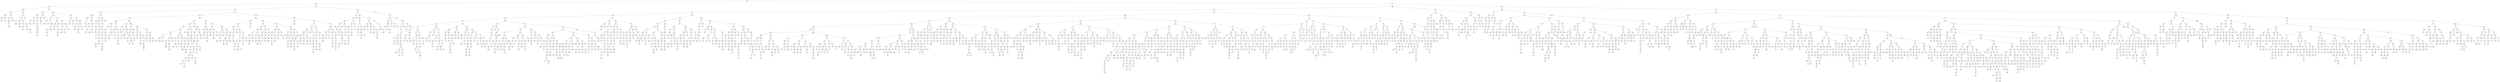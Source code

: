digraph testAVL {
	N_10608[label="-10608\nt"]
	N_10606[label="-10606\nnbsd"]
	N_10606->N_10608
	N_10604[label="-10604\nbemml"]
	N_10604->N_10606
	N_10604->N_10587
	N_10592[label="-10592\nsvg"]
	N_10587[label="-10587\njnsmb"]
	N_10587->N_10592
	N_10586[label="-10586\nsg"]
	N_10586->N_10604
	N_10586->N_10569
	N_10584[label="-10584\ndpbnx"]
	N_10584->N_10578
	N_10582[label="-10582\nffyos"]
	N_10578[label="-10578\nim"]
	N_10578->N_10582
	N_10576[label="-10576\nwet"]
	N_10576->N_10584
	N_10569[label="-10569\ns"]
	N_10569->N_10576
	N_10569->N_10565
	N_10567[label="-10567\nda"]
	N_10565[label="-10565\npv"]
	N_10565->N_10567
	N_10565->N_10564
	N_10564[label="-10564\np"]
	N_10564->N_10556
	N_10556[label="-10556\nybyeh"]
	N_10551[label="-10551\nwmg"]
	N_10551->N_10586
	N_10551->N_10447
	N_10550[label="-10550\ndxw"]
	N_10529[label="-10529\nmenou"]
	N_10529->N_10550
	N_10525[label="-10525\nyjarf"]
	N_10525->N_10529
	N_10516[label="-10516\neyne"]
	N_10516->N_10525
	N_10516->N_10490
	N_10503[label="-10503\njfa"]
	N_10503->N_10502
	N_10502[label="-10502\nor"]
	N_10493[label="-10493\nkr"]
	N_10493->N_10503
	N_10490[label="-10490\nfm"]
	N_10490->N_10493
	N_10490->N_10488
	N_10488[label="-10488\nmyhw"]
	N_10488->N_10466
	N_10480[label="-10480\nthfi"]
	N_10466[label="-10466\nsr"]
	N_10466->N_10480
	N_10466->N_10458
	N_10462[label="-10462\nsxx"]
	N_10458[label="-10458\nklmp"]
	N_10458->N_10462
	N_10456[label="-10456\nk"]
	N_10456->N_10516
	N_10456->N_10453
	N_10453[label="-10453\neo"]
	N_10447[label="-10447\nspu"]
	N_10447->N_10456
	N_10440[label="-10440\nq"]
	N_10440->N_10551
	N_10440->N_10316
	N_10435[label="-10435\nhcpl"]
	N_10426[label="-10426\nvr"]
	N_10426->N_10435
	N_10410[label="-10410\nrd"]
	N_10410->N_10426
	N_10410->N_10398
	N_10400[label="-10400\nti"]
	N_10398[label="-10398\nk"]
	N_10398->N_10400
	N_10398->N_10395
	N_10395[label="-10395\nn"]
	N_10395->N_10394
	N_10394[label="-10394\nkkrij"]
	N_10394->N_10392
	N_10392[label="-10392\nvhgo"]
	N_10392->N_10383
	N_10388[label="-10388\ngnk"]
	N_10383[label="-10383\nfq"]
	N_10383->N_10388
	N_10368[label="-10368\nolnd"]
	N_10368->N_10410
	N_10368->N_10356
	N_10356[label="-10356\njbcx"]
	N_10356->N_10355
	N_10355[label="-10355\na"]
	N_10352[label="-10352\nme"]
	N_10352->N_10368
	N_10352->N_10324
	N_10341[label="-10341\ncgims"]
	N_10341->N_10339
	N_10339[label="-10339\ni"]
	N_10330[label="-10330\nnkftl"]
	N_10330->N_10341
	N_10324[label="-10324\nkuio"]
	N_10324->N_10330
	N_10324->N_10322
	N_10322[label="-10322\ncika"]
	N_10316[label="-10316\ndy"]
	N_10316->N_10352
	N_10316->N_10151
	N_10309[label="-10309\nb"]
	N_10309->N_10305
	N_10305[label="-10305\nuqq"]
	N_10299[label="-10299\ngl"]
	N_10299->N_10309
	N_10299->N_10291
	N_10293[label="-10293\nwjy"]
	N_10291[label="-10291\nni"]
	N_10291->N_10293
	N_10291->N_10280
	N_10280[label="-10280\nxwdaq"]
	N_10280->N_10273
	N_10278[label="-10278\npu"]
	N_10278->N_10277
	N_10277[label="-10277\nfltsv"]
	N_10276[label="-10276\nitx"]
	N_10276->N_10278
	N_10273[label="-10273\ns"]
	N_10273->N_10276
	N_10273->N_10272
	N_10272[label="-10272\nnjamr"]
	N_10264[label="-10264\nbjbn"]
	N_10264->N_10299
	N_10264->N_10221
	N_10262[label="-10262\nvs"]
	N_10255[label="-10255\nluk"]
	N_10255->N_10262
	N_10254[label="-10254\nij"]
	N_10254->N_10255
	N_10254->N_10231
	N_10246[label="-10246\nkhlmh"]
	N_10241[label="-10241\netisg"]
	N_10241->N_10246
	N_10236[label="-10236\nqye"]
	N_10236->N_10241
	N_10231[label="-10231\nqnj"]
	N_10231->N_10236
	N_10228[label="-10228\nbjy"]
	N_10228->N_10254
	N_10228->N_10222
	N_10222[label="-10222\nwpvs"]
	N_10221[label="-10221\nh"]
	N_10221->N_10228
	N_10221->N_10175
	N_10220[label="-10220\nnumc"]
	N_10218[label="-10218\nredd"]
	N_10218->N_10220
	N_10218->N_10212
	N_10212[label="-10212\nnif"]
	N_10201[label="-10201\nes"]
	N_10201->N_10218
	N_10201->N_10199
	N_10199[label="-10199\nyy"]
	N_10176[label="-10176\nupuk"]
	N_10176->N_10201
	N_10175[label="-10175\nog"]
	N_10175->N_10176
	N_10175->N_10169
	N_10169[label="-10169\njohos"]
	N_10169->N_10153
	N_10163[label="-10163\nre"]
	N_10153[label="-10153\nd"]
	N_10153->N_10163
	N_10151[label="-10151\ntoq"]
	N_10151->N_10264
	N_10151->N_10137
	N_10147[label="-10147\nok"]
	N_10147->N_10145
	N_10145[label="-10145\nunx"]
	N_10140[label="-10140\nkxsb"]
	N_10140->N_10147
	N_10140->N_10139
	N_10139[label="-10139\nbd"]
	N_10139->N_10138
	N_10138[label="-10138\nf"]
	N_10137[label="-10137\nfwgx"]
	N_10137->N_10140
	N_10137->N_10114
	N_10134[label="-10134\nvijv"]
	N_10114[label="-10114\nrih"]
	N_10114->N_10134
	N_10114->N_10092
	N_10102[label="-10102\nxw"]
	N_10102->N_10099
	N_10100[label="-10100\nwr"]
	N_10099[label="-10099\nio"]
	N_10099->N_10100
	N_10092[label="-10092\nywdf"]
	N_10092->N_10102
	N_10092->N_10076
	N_10089[label="-10089\nhxc"]
	N_10089->N_10082
	N_10082[label="-10082\nfhp"]
	N_10079[label="-10079\ntn"]
	N_10079->N_10089
	N_10076[label="-10076\njvik"]
	N_10076->N_10079
	N_10076->N_10068
	N_10068[label="-10068\nk"]
	N_10068->N_10065
	N_10065[label="-10065\nc"]
	N_10061[label="-10061\nxne"]
	N_10061->N_10440
	N_10061->N_7885
	N_10058[label="-10058\nbjfb"]
	N_10058->N_10056
	N_10057[label="-10057\nayyn"]
	N_10056[label="-10056\no"]
	N_10056->N_10057
	N_10049[label="-10049\nepsaq"]
	N_10049->N_10058
	N_10049->N_10042
	N_10042[label="-10042\nb"]
	N_10042->N_10027
	N_10039[label="-10039\nen"]
	N_10039->N_10035
	N_10035[label="-10035\nc"]
	N_10027[label="-10027\nygql"]
	N_10027->N_10039
	N_10027->N_10005
	N_10023[label="-10023\nsa"]
	N_10023->N_10015
	N_10015[label="-10015\nifp"]
	N_10014[label="-10014\nk"]
	N_10014->N_10023
	N_10005[label="-10005\nmcoo"]
	N_10005->N_10014
	N_10005->N_10004
	N_10004[label="-10004\nw"]
	N_10004->N_9990
	N_10002[label="-10002\nqmnnd"]
	N_9990[label="-9990\noniu"]
	N_9990->N_10002
	N_9985[label="-9985\ne"]
	N_9985->N_10049
	N_9985->N_9928
	N_9980[label="-9980\nbrvo"]
	N_9967[label="-9967\nfn"]
	N_9967->N_9980
	N_9967->N_9942
	N_9959[label="-9959\nl"]
	N_9953[label="-9953\npg"]
	N_9953->N_9959
	N_9953->N_9949
	N_9949[label="-9949\nfbi"]
	N_9948[label="-9948\nltd"]
	N_9948->N_9953
	N_9947[label="-9947\no"]
	N_9947->N_9948
	N_9942[label="-9942\nkkkk"]
	N_9942->N_9947
	N_9942->N_9941
	N_9941[label="-9941\nkmr"]
	N_9941->N_9933
	N_9937[label="-9937\nilun"]
	N_9937->N_9934
	N_9934[label="-9934\njsy"]
	N_9933[label="-9933\nx"]
	N_9933->N_9937
	N_9933->N_9930
	N_9930[label="-9930\nruvoo"]
	N_9928[label="-9928\nikx"]
	N_9928->N_9967
	N_9928->N_9908
	N_9924[label="-9924\np"]
	N_9924->N_9923
	N_9923[label="-9923\ns"]
	N_9923->N_9911
	N_9911[label="-9911\nubiv"]
	N_9908[label="-9908\nmx"]
	N_9908->N_9924
	N_9908->N_9906
	N_9906[label="-9906\nynmn"]
	N_9901[label="-9901\no"]
	N_9901->N_9985
	N_9901->N_8816
	N_9895[label="-9895\ngw"]
	N_9893[label="-9893\nlfhe"]
	N_9893->N_9895
	N_9893->N_9787
	N_9892[label="-9892\nx"]
	N_9889[label="-9889\npj"]
	N_9889->N_9892
	N_9889->N_9883
	N_9888[label="-9888\nu"]
	N_9883[label="-9883\nou"]
	N_9883->N_9888
	N_9883->N_9875
	N_9875[label="-9875\njk"]
	N_9875->N_9869
	N_9871[label="-9871\naauv"]
	N_9870[label="-9870\nhbvxh"]
	N_9870->N_9871
	N_9869[label="-9869\ncewg"]
	N_9869->N_9870
	N_9869->N_9862
	N_9862[label="-9862\nmdx"]
	N_9854[label="-9854\nxk"]
	N_9854->N_9889
	N_9854->N_9806
	N_9850[label="-9850\nypl"]
	N_9850->N_9845
	N_9845[label="-9845\nxdsuv"]
	N_9845->N_9814
	N_9844[label="-9844\nagpr"]
	N_9840[label="-9840\ndjx"]
	N_9840->N_9844
	N_9822[label="-9822\npyse"]
	N_9822->N_9840
	N_9814[label="-9814\nn"]
	N_9814->N_9822
	N_9806[label="-9806\notjac"]
	N_9806->N_9850
	N_9806->N_9790
	N_9802[label="-9802\nwgc"]
	N_9796[label="-9796\ngrhvw"]
	N_9796->N_9802
	N_9790[label="-9790\nbsw"]
	N_9790->N_9796
	N_9787[label="-9787\nog"]
	N_9787->N_9854
	N_9787->N_9778
	N_9786[label="-9786\nvivph"]
	N_9785[label="-9785\nlhtfc"]
	N_9785->N_9786
	N_9782[label="-9782\nthqv"]
	N_9782->N_9785
	N_9782->N_9779
	N_9779[label="-9779\ni"]
	N_9778[label="-9778\nwsy"]
	N_9778->N_9782
	N_9778->N_9761
	N_9775[label="-9775\nbj"]
	N_9773[label="-9773\nv"]
	N_9773->N_9775
	N_9761[label="-9761\nigir"]
	N_9761->N_9773
	N_9759[label="-9759\newjk"]
	N_9759->N_9893
	N_9759->N_9734
	N_9756[label="-9756\njt"]
	N_9756->N_9743
	N_9743[label="-9743\nrod"]
	N_9743->N_9740
	N_9740[label="-9740\npaye"]
	N_9739[label="-9739\nxn"]
	N_9739->N_9756
	N_9739->N_9736
	N_9736[label="-9736\nmie"]
	N_9734[label="-9734\nc"]
	N_9734->N_9739
	N_9720[label="-9720\nia"]
	N_9720->N_9759
	N_9720->N_9687
	N_9719[label="-9719\nkrl"]
	N_9715[label="-9715\nvq"]
	N_9715->N_9719
	N_9715->N_9713
	N_9713[label="-9713\nvt"]
	N_9711[label="-9711\ndpw"]
	N_9711->N_9715
	N_9703[label="-9703\nccpwl"]
	N_9703->N_9711
	N_9703->N_9698
	N_9699[label="-9699\nf"]
	N_9698[label="-9698\nipm"]
	N_9698->N_9699
	N_9698->N_9691
	N_9697[label="-9697\nnk"]
	N_9691[label="-9691\njkolw"]
	N_9691->N_9697
	N_9687[label="-9687\ngwnk"]
	N_9687->N_9703
	N_9687->N_9587
	N_9684[label="-9684\nbnma"]
	N_9683[label="-9683\nna"]
	N_9683->N_9684
	N_9683->N_9633
	N_9682[label="-9682\nrpq"]
	N_9682->N_9680
	N_9680[label="-9680\nog"]
	N_9680->N_9673
	N_9673[label="-9673\nog"]
	N_9673->N_9651
	N_9651[label="-9651\njvdaa"]
	N_9642[label="-9642\ngr"]
	N_9642->N_9682
	N_9642->N_9636
	N_9638[label="-9638\nhf"]
	N_9636[label="-9636\nngcy"]
	N_9636->N_9638
	N_9636->N_9634
	N_9634[label="-9634\nje"]
	N_9633[label="-9633\nuowal"]
	N_9633->N_9642
	N_9633->N_9620
	N_9629[label="-9629\ncdcq"]
	N_9629->N_9624
	N_9624[label="-9624\nxtx"]
	N_9624->N_9621
	N_9621[label="-9621\nu"]
	N_9620[label="-9620\nvhi"]
	N_9620->N_9629
	N_9620->N_9601
	N_9613[label="-9613\nb"]
	N_9612[label="-9612\nknab"]
	N_9612->N_9613
	N_9612->N_9611
	N_9611[label="-9611\nvtqs"]
	N_9602[label="-9602\nqe"]
	N_9602->N_9612
	N_9601[label="-9601\nd"]
	N_9601->N_9602
	N_9601->N_9590
	N_9597[label="-9597\nl"]
	N_9590[label="-9590\nhm"]
	N_9590->N_9597
	N_9587[label="-9587\nxqmwy"]
	N_9587->N_9683
	N_9587->N_9506
	N_9566[label="-9566\nq"]
	N_9565[label="-9565\nrye"]
	N_9565->N_9566
	N_9562[label="-9562\nv"]
	N_9562->N_9565
	N_9558[label="-9558\nodyx"]
	N_9558->N_9562
	N_9558->N_9535
	N_9553[label="-9553\nu"]
	N_9553->N_9546
	N_9546[label="-9546\nts"]
	N_9546->N_9545
	N_9545[label="-9545\nclmb"]
	N_9541[label="-9541\nrm"]
	N_9541->N_9553
	N_9541->N_9540
	N_9540[label="-9540\nk"]
	N_9535[label="-9535\ns"]
	N_9535->N_9541
	N_9535->N_9507
	N_9530[label="-9530\nppwlm"]
	N_9530->N_9526
	N_9526[label="-9526\nv"]
	N_9524[label="-9524\npquht"]
	N_9524->N_9530
	N_9510[label="-9510\nhu"]
	N_9510->N_9524
	N_9509[label="-9509\nkbb"]
	N_9509->N_9510
	N_9509->N_9508
	N_9508[label="-9508\nh"]
	N_9507[label="-9507\na"]
	N_9507->N_9509
	N_9506[label="-9506\nvbam"]
	N_9506->N_9558
	N_9506->N_9488
	N_9501[label="-9501\nhd"]
	N_9500[label="-9500\nbve"]
	N_9500->N_9501
	N_9488[label="-9488\nivjlj"]
	N_9488->N_9500
	N_9488->N_9472
	N_9487[label="-9487\ntnea"]
	N_9483[label="-9483\nhtwa"]
	N_9483->N_9487
	N_9481[label="-9481\nhk"]
	N_9481->N_9483
	N_9481->N_9480
	N_9480[label="-9480\ngtyfl"]
	N_9480->N_9474
	N_9474[label="-9474\nwclka"]
	N_9472[label="-9472\nmbksf"]
	N_9472->N_9481
	N_9461[label="-9461\nvbq"]
	N_9461->N_9720
	N_9461->N_8979
	N_9454[label="-9454\nkows"]
	N_9454->N_9363
	N_9449[label="-9449\nadlfs"]
	N_9447[label="-9447\nlfvnn"]
	N_9447->N_9449
	N_9447->N_9444
	N_9444[label="-9444\nprkk"]
	N_9434[label="-9434\nax"]
	N_9434->N_9447
	N_9434->N_9422
	N_9422[label="-9422\nv"]
	N_9422->N_9414
	N_9414[label="-9414\nhfk"]
	N_9413[label="-9413\nnfo"]
	N_9413->N_9434
	N_9413->N_9378
	N_9409[label="-9409\njkd"]
	N_9409->N_9405
	N_9405[label="-9405\nhakty"]
	N_9404[label="-9404\nxc"]
	N_9404->N_9409
	N_9397[label="-9397\nxrpc"]
	N_9397->N_9404
	N_9397->N_9379
	N_9392[label="-9392\nexqr"]
	N_9390[label="-9390\ncd"]
	N_9390->N_9392
	N_9389[label="-9389\nkvab"]
	N_9389->N_9390
	N_9379[label="-9379\nko"]
	N_9379->N_9389
	N_9378[label="-9378\ns"]
	N_9378->N_9397
	N_9378->N_9372
	N_9372[label="-9372\nuejo"]
	N_9372->N_9365
	N_9365[label="-9365\nbtyu"]
	N_9363[label="-9363\nhmj"]
	N_9363->N_9413
	N_9363->N_9318
	N_9361[label="-9361\ntun"]
	N_9356[label="-9356\ntm"]
	N_9356->N_9361
	N_9356->N_9351
	N_9355[label="-9355\nx"]
	N_9351[label="-9351\nkun"]
	N_9351->N_9355
	N_9351->N_9322
	N_9344[label="-9344\nrns"]
	N_9334[label="-9334\ncubpn"]
	N_9334->N_9344
	N_9334->N_9327
	N_9327[label="-9327\nrjc"]
	N_9322[label="-9322\nk"]
	N_9322->N_9334
	N_9318[label="-9318\nmd"]
	N_9318->N_9356
	N_9318->N_9262
	N_9304[label="-9304\nbueqn"]
	N_9298[label="-9298\nsx"]
	N_9298->N_9304
	N_9298->N_9290
	N_9290[label="-9290\nimf"]
	N_9290->N_9287
	N_9287[label="-9287\nlnpy"]
	N_9285[label="-9285\ntltqh"]
	N_9285->N_9298
	N_9285->N_9264
	N_9283[label="-9283\nbsqmu"]
	N_9279[label="-9279\nqnldg"]
	N_9279->N_9283
	N_9279->N_9268
	N_9269[label="-9269\nnacve"]
	N_9268[label="-9268\nxhioy"]
	N_9268->N_9269
	N_9265[label="-9265\nbr"]
	N_9265->N_9279
	N_9264[label="-9264\nuh"]
	N_9264->N_9265
	N_9262[label="-9262\nxt"]
	N_9262->N_9285
	N_9262->N_9245
	N_9261[label="-9261\nx"]
	N_9261->N_9256
	N_9258[label="-9258\nym"]
	N_9256[label="-9256\nrebj"]
	N_9256->N_9258
	N_9256->N_9246
	N_9251[label="-9251\nwrx"]
	N_9246[label="-9246\nujg"]
	N_9246->N_9251
	N_9245[label="-9245\nq"]
	N_9245->N_9261
	N_9245->N_9114
	N_9240[label="-9240\ni"]
	N_9240->N_9119
	N_9237[label="-9237\nuhe"]
	N_9235[label="-9235\nkt"]
	N_9235->N_9237
	N_9235->N_9206
	N_9209[label="-9209\ntguq"]
	N_9206[label="-9206\ner"]
	N_9206->N_9209
	N_9195[label="-9195\naklp"]
	N_9195->N_9235
	N_9195->N_9194
	N_9194[label="-9194\nq"]
	N_9192[label="-9192\niugw"]
	N_9192->N_9195
	N_9192->N_9175
	N_9190[label="-9190\nsfm"]
	N_9175[label="-9175\nrkyx"]
	N_9175->N_9190
	N_9169[label="-9169\npvyi"]
	N_9169->N_9192
	N_9169->N_9152
	N_9163[label="-9163\nrqu"]
	N_9152[label="-9152\nvykxh"]
	N_9152->N_9163
	N_9152->N_9146
	N_9146[label="-9146\ns"]
	N_9146->N_9140
	N_9140[label="-9140\nopyj"]
	N_9140->N_9131
	N_9131[label="-9131\nv"]
	N_9126[label="-9126\nug"]
	N_9126->N_9169
	N_9126->N_9121
	N_9121[label="-9121\ntb"]
	N_9119[label="-9119\nlkon"]
	N_9119->N_9126
	N_9119->N_9117
	N_9117[label="-9117\nghm"]
	N_9117->N_9116
	N_9116[label="-9116\nbf"]
	N_9114[label="-9114\nwuk"]
	N_9114->N_9240
	N_9114->N_9112
	N_9113[label="-9113\nui"]
	N_9112[label="-9112\neb"]
	N_9112->N_9113
	N_9112->N_9100
	N_9103[label="-9103\njhfa"]
	N_9100[label="-9100\ng"]
	N_9100->N_9103
	N_9096[label="-9096\njuhg"]
	N_9096->N_9454
	N_9096->N_9064
	N_9095[label="-9095\nu"]
	N_9091[label="-9091\nc"]
	N_9091->N_9095
	N_9091->N_9086
	N_9086[label="-9086\npdwly"]
	N_9086->N_9083
	N_9083[label="-9083\nmpy"]
	N_9064[label="-9064\ncrdo"]
	N_9064->N_9091
	N_9064->N_9032
	N_9057[label="-9057\nm"]
	N_9057->N_9038
	N_9055[label="-9055\nvvl"]
	N_9055->N_9049
	N_9049[label="-9049\nhgf"]
	N_9038[label="-9038\noveil"]
	N_9038->N_9055
	N_9038->N_9033
	N_9034[label="-9034\nfifb"]
	N_9033[label="-9033\nmywv"]
	N_9033->N_9034
	N_9032[label="-9032\nid"]
	N_9032->N_9057
	N_9032->N_9016
	N_9028[label="-9028\ng"]
	N_9022[label="-9022\njw"]
	N_9022->N_9028
	N_9022->N_9018
	N_9018[label="-9018\nkhhpv"]
	N_9016[label="-9016\nejvyf"]
	N_9016->N_9022
	N_9011[label="-9011\nhey"]
	N_9011->N_9096
	N_9011->N_9004
	N_9010[label="-9010\nrtjw"]
	N_9004[label="-9004\nx"]
	N_9004->N_9010
	N_9004->N_8994
	N_8995[label="-8995\nxbxu"]
	N_8994[label="-8994\npvfsu"]
	N_8994->N_8995
	N_8994->N_8983
	N_8991[label="-8991\nt"]
	N_8990[label="-8990\nnpp"]
	N_8990->N_8991
	N_8990->N_8985
	N_8989[label="-8989\njnqe"]
	N_8985[label="-8985\nxrsvk"]
	N_8985->N_8989
	N_8983[label="-8983\ny"]
	N_8983->N_8990
	N_8979[label="-8979\nadch"]
	N_8979->N_9011
	N_8979->N_8963
	N_8976[label="-8976\nvubl"]
	N_8976->N_8975
	N_8975[label="-8975\niwhko"]
	N_8975->N_8973
	N_8973[label="-8973\nvripn"]
	N_8973->N_8972
	N_8972[label="-8972\ni"]
	N_8971[label="-8971\nmopvj"]
	N_8971->N_8976
	N_8971->N_8968
	N_8968[label="-8968\ncocjm"]
	N_8965[label="-8965\npe"]
	N_8965->N_8971
	N_8963[label="-8963\nej"]
	N_8963->N_8965
	N_8963->N_8887
	N_8962[label="-8962\nm"]
	N_8962->N_8941
	N_8952[label="-8952\nwicg"]
	N_8944[label="-8944\nmf"]
	N_8944->N_8952
	N_8941[label="-8941\nm"]
	N_8941->N_8944
	N_8940[label="-8940\ndsx"]
	N_8940->N_8962
	N_8940->N_8936
	N_8938[label="-8938\nsbqhn"]
	N_8936[label="-8936\nfprx"]
	N_8936->N_8938
	N_8926[label="-8926\nb"]
	N_8926->N_8940
	N_8926->N_8911
	N_8924[label="-8924\nck"]
	N_8924->N_8919
	N_8919[label="-8919\nuyadm"]
	N_8912[label="-8912\nyjf"]
	N_8912->N_8924
	N_8911[label="-8911\nkgbs"]
	N_8911->N_8912
	N_8911->N_8899
	N_8906[label="-8906\nbdtu"]
	N_8899[label="-8899\nj"]
	N_8899->N_8906
	N_8899->N_8895
	N_8895[label="-8895\nxnv"]
	N_8895->N_8891
	N_8893[label="-8893\npnytn"]
	N_8891[label="-8891\nqwq"]
	N_8891->N_8893
	N_8891->N_8888
	N_8888[label="-8888\nnk"]
	N_8887[label="-8887\nfd"]
	N_8887->N_8926
	N_8887->N_8862
	N_8885[label="-8885\nyt"]
	N_8885->N_8878
	N_8878[label="-8878\nxu"]
	N_8877[label="-8877\nfnbsl"]
	N_8877->N_8885
	N_8877->N_8864
	N_8874[label="-8874\nakmwu"]
	N_8864[label="-8864\nx"]
	N_8864->N_8874
	N_8862[label="-8862\nkgwdy"]
	N_8862->N_8877
	N_8862->N_8842
	N_8855[label="-8855\naw"]
	N_8842[label="-8842\nmud"]
	N_8842->N_8855
	N_8842->N_8818
	N_8836[label="-8836\niayj"]
	N_8836->N_8832
	N_8832[label="-8832\nfscq"]
	N_8831[label="-8831\npeqdh"]
	N_8831->N_8836
	N_8828[label="-8828\npoosf"]
	N_8828->N_8831
	N_8828->N_8819
	N_8825[label="-8825\nkag"]
	N_8824[label="-8824\ndtoeq"]
	N_8824->N_8825
	N_8819[label="-8819\nbd"]
	N_8819->N_8824
	N_8818[label="-8818\nrue"]
	N_8818->N_8828
	N_8816[label="-8816\nau"]
	N_8816->N_9461
	N_8816->N_8349
	N_8815[label="-8815\ncsrc"]
	N_8812[label="-8812\nwegi"]
	N_8812->N_8815
	N_8808[label="-8808\neov"]
	N_8808->N_8812
	N_8808->N_8780
	N_8806[label="-8806\nulr"]
	N_8806->N_8802
	N_8802[label="-8802\nxjdy"]
	N_8802->N_8791
	N_8792[label="-8792\nspmhf"]
	N_8791[label="-8791\nhi"]
	N_8791->N_8792
	N_8791->N_8790
	N_8790[label="-8790\nubjep"]
	N_8784[label="-8784\nn"]
	N_8784->N_8806
	N_8784->N_8782
	N_8782[label="-8782\nmcpks"]
	N_8780[label="-8780\nq"]
	N_8780->N_8784
	N_8780->N_8774
	N_8776[label="-8776\nwf"]
	N_8774[label="-8774\ndbqp"]
	N_8774->N_8776
	N_8774->N_8713
	N_8772[label="-8772\nyt"]
	N_8772->N_8740
	N_8771[label="-8771\nwji"]
	N_8771->N_8768
	N_8768[label="-8768\nw"]
	N_8765[label="-8765\nv"]
	N_8765->N_8771
	N_8764[label="-8764\np"]
	N_8764->N_8765
	N_8764->N_8756
	N_8762[label="-8762\nxagje"]
	N_8761[label="-8761\no"]
	N_8761->N_8762
	N_8761->N_8758
	N_8758[label="-8758\nr"]
	N_8756[label="-8756\ng"]
	N_8756->N_8761
	N_8740[label="-8740\nk"]
	N_8740->N_8764
	N_8740->N_8732
	N_8732[label="-8732\nskppy"]
	N_8713[label="-8713\ncxod"]
	N_8713->N_8772
	N_8713->N_8708
	N_8708[label="-8708\ntyy"]
	N_8708->N_8696
	N_8705[label="-8705\nyl"]
	N_8705->N_8697
	N_8697[label="-8697\nv"]
	N_8696[label="-8696\nicwg"]
	N_8696->N_8705
	N_8686[label="-8686\nqbfk"]
	N_8686->N_8808
	N_8686->N_8669
	N_8669[label="-8669\nt"]
	N_8669->N_8668
	N_8668[label="-8668\nngy"]
	N_8662[label="-8662\nydki"]
	N_8662->N_8686
	N_8662->N_8456
	N_8649[label="-8649\nyig"]
	N_8647[label="-8647\nyae"]
	N_8647->N_8649
	N_8636[label="-8636\nreemp"]
	N_8636->N_8647
	N_8636->N_8622
	N_8635[label="-8635\nddvvg"]
	N_8635->N_8629
	N_8629[label="-8629\njcyu"]
	N_8622[label="-8622\nr"]
	N_8622->N_8635
	N_8622->N_8621
	N_8621[label="-8621\npmfl"]
	N_8617[label="-8617\nnrl"]
	N_8617->N_8636
	N_8617->N_8616
	N_8616[label="-8616\ns"]
	N_8616->N_8612
	N_8612[label="-8612\ndshp"]
	N_8609[label="-8609\nf"]
	N_8609->N_8617
	N_8609->N_8581
	N_8600[label="-8600\np"]
	N_8600->N_8599
	N_8599[label="-8599\nohft"]
	N_8598[label="-8598\nwcn"]
	N_8598->N_8600
	N_8598->N_8589
	N_8596[label="-8596\nejjt"]
	N_8594[label="-8594\najawl"]
	N_8594->N_8596
	N_8594->N_8592
	N_8592[label="-8592\nx"]
	N_8589[label="-8589\nxlq"]
	N_8589->N_8594
	N_8589->N_8584
	N_8584[label="-8584\ntua"]
	N_8581[label="-8581\nmhx"]
	N_8581->N_8598
	N_8581->N_8575
	N_8579[label="-8579\ns"]
	N_8579->N_8576
	N_8576[label="-8576\nojvm"]
	N_8575[label="-8575\nxmtt"]
	N_8575->N_8579
	N_8575->N_8574
	N_8574[label="-8574\nmjxm"]
	N_8574->N_8564
	N_8564[label="-8564\nhtayb"]
	N_8560[label="-8560\ndys"]
	N_8560->N_8609
	N_8560->N_8557
	N_8557[label="-8557\nswsup"]
	N_8555[label="-8555\nqe"]
	N_8555->N_8560
	N_8555->N_8502
	N_8551[label="-8551\nfht"]
	N_8551->N_8543
	N_8550[label="-8550\nubsub"]
	N_8543[label="-8543\ndhrrc"]
	N_8543->N_8550
	N_8537[label="-8537\npywe"]
	N_8537->N_8551
	N_8537->N_8525
	N_8533[label="-8533\nad"]
	N_8525[label="-8525\nmovhb"]
	N_8525->N_8533
	N_8525->N_8515
	N_8515[label="-8515\nsbuv"]
	N_8515->N_8504
	N_8513[label="-8513\nmw"]
	N_8511[label="-8511\nscgf"]
	N_8511->N_8513
	N_8504[label="-8504\nbjnuy"]
	N_8504->N_8511
	N_8502[label="-8502\nxa"]
	N_8502->N_8537
	N_8502->N_8461
	N_8483[label="-8483\naykl"]
	N_8466[label="-8466\nhvthi"]
	N_8466->N_8483
	N_8461[label="-8461\na"]
	N_8461->N_8466
	N_8456[label="-8456\nayen"]
	N_8456->N_8555
	N_8456->N_8396
	N_8455[label="-8455\nqyu"]
	N_8449[label="-8449\ns"]
	N_8449->N_8455
	N_8445[label="-8445\nsdf"]
	N_8445->N_8449
	N_8442[label="-8442\nvhtnt"]
	N_8442->N_8445
	N_8439[label="-8439\nyhter"]
	N_8439->N_8442
	N_8439->N_8435
	N_8435[label="-8435\np"]
	N_8430[label="-8430\niifrb"]
	N_8430->N_8439
	N_8430->N_8405
	N_8429[label="-8429\neaf"]
	N_8423[label="-8423\nd"]
	N_8423->N_8429
	N_8411[label="-8411\nokd"]
	N_8411->N_8423
	N_8405[label="-8405\nveyt"]
	N_8405->N_8411
	N_8405->N_8404
	N_8404[label="-8404\non"]
	N_8404->N_8397
	N_8397[label="-8397\nbomi"]
	N_8396[label="-8396\no"]
	N_8396->N_8430
	N_8396->N_8367
	N_8395[label="-8395\naaye"]
	N_8395->N_8394
	N_8394[label="-8394\nay"]
	N_8387[label="-8387\no"]
	N_8387->N_8395
	N_8387->N_8382
	N_8383[label="-8383\nvub"]
	N_8382[label="-8382\nlawkp"]
	N_8382->N_8383
	N_8382->N_8380
	N_8380[label="-8380\ng"]
	N_8378[label="-8378\njjvf"]
	N_8378->N_8387
	N_8378->N_8376
	N_8377[label="-8377\nofmke"]
	N_8376[label="-8376\nhd"]
	N_8376->N_8377
	N_8376->N_8375
	N_8375[label="-8375\nwofg"]
	N_8367[label="-8367\ndnj"]
	N_8367->N_8378
	N_8367->N_8361
	N_8366[label="-8366\njfg"]
	N_8361[label="-8361\nrdak"]
	N_8361->N_8366
	N_8361->N_8351
	N_8359[label="-8359\nsewy"]
	N_8351[label="-8351\nli"]
	N_8351->N_8359
	N_8349[label="-8349\nrwk"]
	N_8349->N_8662
	N_8349->N_8341
	N_8345[label="-8345\nokxa"]
	N_8344[label="-8344\nqsus"]
	N_8344->N_8345
	N_8341[label="-8341\nysh"]
	N_8341->N_8344
	N_8341->N_8022
	N_8339[label="-8339\njnbb"]
	N_8339->N_8336
	N_8336[label="-8336\nsx"]
	N_8315[label="-8315\nau"]
	N_8315->N_8339
	N_8315->N_8290
	N_8311[label="-8311\nwl"]
	N_8300[label="-8300\neypld"]
	N_8300->N_8311
	N_8300->N_8292
	N_8296[label="-8296\narc"]
	N_8292[label="-8292\nbo"]
	N_8292->N_8296
	N_8292->N_8291
	N_8291[label="-8291\nnwjyb"]
	N_8290[label="-8290\nqkfx"]
	N_8290->N_8300
	N_8290->N_8289
	N_8289[label="-8289\ndh"]
	N_8289->N_8288
	N_8288[label="-8288\na"]
	N_8288->N_8285
	N_8286[label="-8286\ngx"]
	N_8285[label="-8285\nbknj"]
	N_8285->N_8286
	N_8247[label="-8247\nlmujs"]
	N_8247->N_8315
	N_8247->N_8215
	N_8244[label="-8244\nx"]
	N_8244->N_8235
	N_8235[label="-8235\nxlr"]
	N_8234[label="-8234\nwbm"]
	N_8234->N_8244
	N_8234->N_8227
	N_8227[label="-8227\nl"]
	N_8225[label="-8225\nmq"]
	N_8225->N_8234
	N_8225->N_8224
	N_8224[label="-8224\nncgp"]
	N_8224->N_8218
	N_8218[label="-8218\nkiiu"]
	N_8215[label="-8215\nywr"]
	N_8215->N_8225
	N_8215->N_8209
	N_8212[label="-8212\nagtft"]
	N_8209[label="-8209\nm"]
	N_8209->N_8212
	N_8206[label="-8206\nwmwx"]
	N_8206->N_8247
	N_8206->N_8177
	N_8199[label="-8199\np"]
	N_8195[label="-8195\nqfofj"]
	N_8195->N_8199
	N_8195->N_8191
	N_8191[label="-8191\ng"]
	N_8186[label="-8186\nkn"]
	N_8186->N_8195
	N_8185[label="-8185\nq"]
	N_8185->N_8186
	N_8185->N_8184
	N_8184[label="-8184\nsi"]
	N_8184->N_8182
	N_8182[label="-8182\nqbs"]
	N_8177[label="-8177\nj"]
	N_8177->N_8185
	N_8175[label="-8175\nbfk"]
	N_8175->N_8206
	N_8175->N_8172
	N_8173[label="-8173\nxdgr"]
	N_8172[label="-8172\nsmn"]
	N_8172->N_8173
	N_8172->N_8161
	N_8161[label="-8161\nu"]
	N_8151[label="-8151\nh"]
	N_8151->N_8175
	N_8151->N_8147
	N_8147[label="-8147\ncxo"]
	N_8147->N_8072
	N_8144[label="-8144\npo"]
	N_8144->N_8123
	N_8139[label="-8139\nvtuq"]
	N_8139->N_8138
	N_8138[label="-8138\nrcugs"]
	N_8138->N_8137
	N_8137[label="-8137\nbgf"]
	N_8137->N_8136
	N_8136[label="-8136\nstk"]
	N_8123[label="-8123\nfibj"]
	N_8123->N_8139
	N_8120[label="-8120\ngn"]
	N_8120->N_8144
	N_8120->N_8113
	N_8113[label="-8113\nwy"]
	N_8113->N_8096
	N_8108[label="-8108\nad"]
	N_8108->N_8104
	N_8104[label="-8104\nxmmn"]
	N_8097[label="-8097\ngn"]
	N_8097->N_8108
	N_8096[label="-8096\nltg"]
	N_8096->N_8097
	N_8096->N_8082
	N_8091[label="-8091\nhsar"]
	N_8091->N_8086
	N_8086[label="-8086\numvk"]
	N_8082[label="-8082\nhh"]
	N_8082->N_8091
	N_8080[label="-8080\noudi"]
	N_8080->N_8120
	N_8080->N_8075
	N_8075[label="-8075\niluq"]
	N_8072[label="-8072\nuh"]
	N_8072->N_8080
	N_8072->N_8042
	N_8071[label="-8071\ndx"]
	N_8071->N_8068
	N_8068[label="-8068\nf"]
	N_8042[label="-8042\nroxm"]
	N_8042->N_8071
	N_8042->N_8028
	N_8033[label="-8033\nvymqh"]
	N_8030[label="-8030\nsjccj"]
	N_8030->N_8033
	N_8028[label="-8028\ntgsf"]
	N_8028->N_8030
	N_8022[label="-8022\nkied"]
	N_8022->N_8151
	N_8022->N_7940
	N_8020[label="-8020\nh"]
	N_8020->N_8019
	N_8019[label="-8019\nfy"]
	N_8016[label="-8016\nmy"]
	N_8016->N_8020
	N_8016->N_8015
	N_8015[label="-8015\np"]
	N_8015->N_8012
	N_8012[label="-8012\nie"]
	N_8009[label="-8009\ny"]
	N_8009->N_8016
	N_8009->N_8006
	N_8006[label="-8006\nlh"]
	N_8001[label="-8001\ncoin"]
	N_8001->N_8009
	N_8001->N_7994
	N_8000[label="-8000\npkaf"]
	N_8000->N_7995
	N_7995[label="-7995\ns"]
	N_7994[label="-7994\ng"]
	N_7994->N_8000
	N_7994->N_7947
	N_7993[label="-7993\ng"]
	N_7989[label="-7989\nqwcx"]
	N_7989->N_7993
	N_7978[label="-7978\nock"]
	N_7978->N_7989
	N_7978->N_7950
	N_7973[label="-7973\nwgxv"]
	N_7973->N_7972
	N_7972[label="-7972\nbc"]
	N_7969[label="-7969\nklj"]
	N_7969->N_7973
	N_7969->N_7964
	N_7964[label="-7964\nc"]
	N_7964->N_7959
	N_7959[label="-7959\nyust"]
	N_7959->N_7954
	N_7954[label="-7954\nu"]
	N_7950[label="-7950\ng"]
	N_7950->N_7969
	N_7947[label="-7947\nhhc"]
	N_7947->N_7978
	N_7947->N_7946
	N_7946[label="-7946\nv"]
	N_7940[label="-7940\nfu"]
	N_7940->N_8001
	N_7940->N_7894
	N_7939[label="-7939\ny"]
	N_7939->N_7929
	N_7929[label="-7929\nqcosq"]
	N_7929->N_7906
	N_7925[label="-7925\nv"]
	N_7922[label="-7922\niut"]
	N_7922->N_7925
	N_7912[label="-7912\nx"]
	N_7912->N_7922
	N_7912->N_7910
	N_7910[label="-7910\ni"]
	N_7906[label="-7906\ntdeg"]
	N_7906->N_7912
	N_7906->N_7904
	N_7905[label="-7905\nxuk"]
	N_7904[label="-7904\nf"]
	N_7904->N_7905
	N_7902[label="-7902\nybehm"]
	N_7902->N_7939
	N_7902->N_7895
	N_7895[label="-7895\nrdwf"]
	N_7894[label="-7894\nnhaw"]
	N_7894->N_7902
	N_7894->N_7886
	N_7886[label="-7886\niptd"]
	N_7885[label="-7885\ngf"]
	N_7885->N_9901
	N_7885->N_7559
	N_7881[label="-7881\neso"]
	N_7868[label="-7868\nfld"]
	N_7868->N_7881
	N_7858[label="-7858\nivea"]
	N_7858->N_7868
	N_7858->N_7836
	N_7854[label="-7854\natgao"]
	N_7836[label="-7836\nlbm"]
	N_7836->N_7854
	N_7836->N_7796
	N_7833[label="-7833\nu"]
	N_7825[label="-7825\nb"]
	N_7825->N_7833
	N_7825->N_7822
	N_7822[label="-7822\nlhu"]
	N_7822->N_7798
	N_7803[label="-7803\nl"]
	N_7803->N_7802
	N_7802[label="-7802\naem"]
	N_7798[label="-7798\nvskjr"]
	N_7798->N_7803
	N_7797[label="-7797\nnk"]
	N_7797->N_7825
	N_7796[label="-7796\nu"]
	N_7796->N_7797
	N_7796->N_7788
	N_7795[label="-7795\nylmnk"]
	N_7792[label="-7792\nfltvv"]
	N_7792->N_7795
	N_7788[label="-7788\nwr"]
	N_7788->N_7792
	N_7788->N_7776
	N_7776[label="-7776\nqsv"]
	N_7765[label="-7765\nreem"]
	N_7765->N_7858
	N_7765->N_7746
	N_7763[label="-7763\nojawg"]
	N_7761[label="-7761\ng"]
	N_7761->N_7763
	N_7761->N_7756
	N_7756[label="-7756\nkf"]
	N_7756->N_7753
	N_7753[label="-7753\nn"]
	N_7746[label="-7746\nev"]
	N_7746->N_7761
	N_7746->N_7745
	N_7745[label="-7745\nrhift"]
	N_7745->N_7734
	N_7734[label="-7734\nsc"]
	N_7734->N_7731
	N_7731[label="-7731\no"]
	N_7730[label="-7730\notclh"]
	N_7730->N_7765
	N_7730->N_7724
	N_7724[label="-7724\ngffyg"]
	N_7718[label="-7718\nxyfk"]
	N_7718->N_7730
	N_7718->N_7679
	N_7708[label="-7708\no"]
	N_7704[label="-7704\nbtx"]
	N_7704->N_7708
	N_7704->N_7699
	N_7699[label="-7699\nut"]
	N_7699->N_7698
	N_7698[label="-7698\nhth"]
	N_7698->N_7697
	N_7697[label="-7697\nfl"]
	N_7697->N_7694
	N_7694[label="-7694\nk"]
	N_7692[label="-7692\nk"]
	N_7692->N_7704
	N_7684[label="-7684\npaesl"]
	N_7684->N_7692
	N_7679[label="-7679\nuhauf"]
	N_7679->N_7684
	N_7679->N_7577
	N_7672[label="-7672\nbx"]
	N_7671[label="-7671\nctl"]
	N_7671->N_7672
	N_7668[label="-7668\nfibcm"]
	N_7668->N_7671
	N_7668->N_7666
	N_7666[label="-7666\nw"]
	N_7662[label="-7662\npilkq"]
	N_7662->N_7668
	N_7659[label="-7659\nledv"]
	N_7659->N_7662
	N_7659->N_7653
	N_7653[label="-7653\nbxgb"]
	N_7646[label="-7646\nxjdou"]
	N_7646->N_7659
	N_7646->N_7640
	N_7640[label="-7640\nwdu"]
	N_7640->N_7637
	N_7637[label="-7637\nka"]
	N_7630[label="-7630\nlq"]
	N_7630->N_7646
	N_7630->N_7624
	N_7629[label="-7629\nscnu"]
	N_7627[label="-7627\nmis"]
	N_7627->N_7629
	N_7625[label="-7625\nkjcp"]
	N_7625->N_7627
	N_7624[label="-7624\nqldm"]
	N_7624->N_7625
	N_7624->N_7579
	N_7614[label="-7614\ncygbm"]
	N_7611[label="-7611\nqt"]
	N_7611->N_7614
	N_7611->N_7604
	N_7604[label="-7604\nq"]
	N_7604->N_7585
	N_7598[label="-7598\nfk"]
	N_7585[label="-7585\nghw"]
	N_7585->N_7598
	N_7579[label="-7579\npsys"]
	N_7579->N_7611
	N_7579->N_7578
	N_7578[label="-7578\niwn"]
	N_7577[label="-7577\nk"]
	N_7577->N_7630
	N_7577->N_7576
	N_7576[label="-7576\nr"]
	N_7576->N_7574
	N_7574[label="-7574\npv"]
	N_7574->N_7572
	N_7573[label="-7573\npjtgh"]
	N_7572[label="-7572\nv"]
	N_7572->N_7573
	N_7572->N_7568
	N_7568[label="-7568\ntr"]
	N_7568->N_7566
	N_7566[label="-7566\npwwnw"]
	N_7559[label="-7559\nygr"]
	N_7559->N_7718
	N_7559->N_7432
	N_7557[label="-7557\nuxrv"]
	N_7557->N_7539
	N_7546[label="-7546\nbhlct"]
	N_7541[label="-7541\nubypp"]
	N_7541->N_7546
	N_7539[label="-7539\namtam"]
	N_7539->N_7541
	N_7539->N_7525
	N_7531[label="-7531\nuqxe"]
	N_7530[label="-7530\nbgah"]
	N_7530->N_7531
	N_7525[label="-7525\ne"]
	N_7525->N_7530
	N_7523[label="-7523\nahhvw"]
	N_7523->N_7557
	N_7523->N_7502
	N_7511[label="-7511\ni"]
	N_7509[label="-7509\njl"]
	N_7509->N_7511
	N_7502[label="-7502\nw"]
	N_7502->N_7509
	N_7502->N_7497
	N_7499[label="-7499\nuhh"]
	N_7497[label="-7497\nvtj"]
	N_7497->N_7499
	N_7497->N_7492
	N_7492[label="-7492\noep"]
	N_7491[label="-7491\nyi"]
	N_7491->N_7523
	N_7491->N_7435
	N_7485[label="-7485\natv"]
	N_7477[label="-7477\nd"]
	N_7477->N_7485
	N_7475[label="-7475\njdgv"]
	N_7475->N_7477
	N_7475->N_7470
	N_7470[label="-7470\npmpre"]
	N_7467[label="-7467\nssicp"]
	N_7467->N_7475
	N_7467->N_7440
	N_7442[label="-7442\ngy"]
	N_7441[label="-7441\nme"]
	N_7441->N_7442
	N_7440[label="-7440\nblhvo"]
	N_7440->N_7441
	N_7440->N_7437
	N_7437[label="-7437\ncdlok"]
	N_7435[label="-7435\nwjhl"]
	N_7435->N_7467
	N_7432[label="-7432\nrv"]
	N_7432->N_7491
	N_7424[label="-7424\noh"]
	N_7424->N_10061
	N_7424->N1829
	N_7421[label="-7421\nk"]
	N_7420[label="-7420\nrn"]
	N_7420->N_7421
	N_7420->N_7403
	N_7418[label="-7418\ngu"]
	N_7409[label="-7409\nbywy"]
	N_7409->N_7418
	N_7403[label="-7403\ndbxs"]
	N_7403->N_7409
	N_7403->N_7397
	N_7397[label="-7397\ngfx"]
	N_7378[label="-7378\nogr"]
	N_7378->N_7420
	N_7378->N_7315
	N_7374[label="-7374\nxroof"]
	N_7374->N_7366
	N_7369[label="-7369\nchg"]
	N_7366[label="-7366\nnidt"]
	N_7366->N_7369
	N_7366->N_7356
	N_7356[label="-7356\nmh"]
	N_7356->N_7328
	N_7354[label="-7354\nteqei"]
	N_7343[label="-7343\nqkp"]
	N_7343->N_7354
	N_7343->N_7330
	N_7336[label="-7336\nov"]
	N_7330[label="-7330\nu"]
	N_7330->N_7336
	N_7328[label="-7328\nkyfyd"]
	N_7328->N_7343
	N_7328->N_7327
	N_7327[label="-7327\nevs"]
	N_7327->N_7316
	N_7322[label="-7322\nnq"]
	N_7316[label="-7316\npxnpu"]
	N_7316->N_7322
	N_7315[label="-7315\njk"]
	N_7315->N_7374
	N_7311[label="-7311\nksxiv"]
	N_7311->N_7378
	N_7311->N_7296
	N_7310[label="-7310\nlb"]
	N_7310->N_7300
	N_7300[label="-7300\nwshh"]
	N_7300->N_7297
	N_7297[label="-7297\numr"]
	N_7296[label="-7296\nxjeeg"]
	N_7296->N_7310
	N_7296->N_7283
	N_7293[label="-7293\nbd"]
	N_7286[label="-7286\nsiylu"]
	N_7286->N_7293
	N_7286->N_7285
	N_7285[label="-7285\nogewq"]
	N_7283[label="-7283\nhaa"]
	N_7283->N_7286
	N_7277[label="-7277\ngd"]
	N_7277->N_7311
	N_7277->N_7275
	N_7276[label="-7276\no"]
	N_7275[label="-7275\nuvwtt"]
	N_7275->N_7276
	N_7275->N_7214
	N_7274[label="-7274\nc"]
	N_7268[label="-7268\ntpxlt"]
	N_7268->N_7274
	N_7268->N_7260
	N_7265[label="-7265\no"]
	N_7263[label="-7263\nonuo"]
	N_7263->N_7265
	N_7260[label="-7260\nur"]
	N_7260->N_7263
	N_7260->N_7233
	N_7257[label="-7257\nlgi"]
	N_7244[label="-7244\nxatvt"]
	N_7244->N_7257
	N_7244->N_7241
	N_7243[label="-7243\nvpt"]
	N_7241[label="-7241\ny"]
	N_7241->N_7243
	N_7241->N_7236
	N_7240[label="-7240\ni"]
	N_7238[label="-7238\npxbah"]
	N_7238->N_7240
	N_7236[label="-7236\nltcbj"]
	N_7236->N_7238
	N_7235[label="-7235\nym"]
	N_7235->N_7244
	N_7233[label="-7233\npt"]
	N_7233->N_7235
	N_7233->N_7231
	N_7231[label="-7231\nm"]
	N_7231->N_7230
	N_7230[label="-7230\nojgi"]
	N_7214[label="-7214\ni"]
	N_7214->N_7268
	N_7214->N_7201
	N_7202[label="-7202\nlqwvl"]
	N_7201[label="-7201\ncoblb"]
	N_7201->N_7202
	N_7201->N_7183
	N_7188[label="-7188\nxe"]
	N_7183[label="-7183\npwyp"]
	N_7183->N_7188
	N_7183->N_7176
	N_7176[label="-7176\nspcr"]
	N_7176->N_7172
	N_7172[label="-7172\ndfse"]
	N_7165[label="-7165\nvss"]
	N_7165->N_7277
	N_7165->N_7018
	N_7161[label="-7161\nwj"]
	N_7161->N_7159
	N_7159[label="-7159\nd"]
	N_7153[label="-7153\ndyaph"]
	N_7153->N_7161
	N_7153->N_7152
	N_7152[label="-7152\nfc"]
	N_7152->N_7146
	N_7146[label="-7146\njvwat"]
	N_7137[label="-7137\nvch"]
	N_7137->N_7153
	N_7131[label="-7131\nlkj"]
	N_7131->N_7137
	N_7131->N_7119
	N_7130[label="-7130\njyrq"]
	N_7119[label="-7119\nitbv"]
	N_7119->N_7130
	N_7119->N_7094
	N_7114[label="-7114\nb"]
	N_7112[label="-7112\njmycs"]
	N_7112->N_7114
	N_7107[label="-7107\nydp"]
	N_7107->N_7112
	N_7098[label="-7098\ny"]
	N_7098->N_7107
	N_7098->N_7097
	N_7097[label="-7097\nwgu"]
	N_7094[label="-7094\nn"]
	N_7094->N_7098
	N_7094->N_7052
	N_7086[label="-7086\nnnkio"]
	N_7084[label="-7084\nccrue"]
	N_7084->N_7086
	N_7073[label="-7073\nyjx"]
	N_7073->N_7084
	N_7073->N_7069
	N_7072[label="-7072\nw"]
	N_7069[label="-7069\njobow"]
	N_7069->N_7072
	N_7069->N_7067
	N_7067[label="-7067\nh"]
	N_7064[label="-7064\njemba"]
	N_7064->N_7073
	N_7052[label="-7052\nlki"]
	N_7052->N_7064
	N_7052->N_7044
	N_7044[label="-7044\ny"]
	N_7044->N_7036
	N_7036[label="-7036\nl"]
	N_7018[label="-7018\ntpsgt"]
	N_7018->N_7131
	N_7018->N_7000
	N_7017[label="-7017\nxq"]
	N_7017->N_7016
	N_7016[label="-7016\nwasxl"]
	N_7000[label="-7000\nh"]
	N_7000->N_7017
	N_6992[label="-6992\njf"]
	N_6992->N_7165
	N_6992->N_6895
	N_6990[label="-6990\nw"]
	N_6990->N_6986
	N_6986[label="-6986\nejryq"]
	N_6986->N_6982
	N_6982[label="-6982\newfuw"]
	N_6982->N_6977
	N_6977[label="-6977\nvy"]
	N_6973[label="-6973\nmpfi"]
	N_6973->N_6990
	N_6973->N_6970
	N_6970[label="-6970\nfelhk"]
	N_6970->N_6969
	N_6969[label="-6969\ntti"]
	N_6969->N_6964
	N_6965[label="-6965\nns"]
	N_6964[label="-6964\npd"]
	N_6964->N_6965
	N_6962[label="-6962\nnsvrs"]
	N_6962->N_6973
	N_6962->N_6920
	N_6957[label="-6957\nocfb"]
	N_6957->N_6937
	N_6956[label="-6956\nksu"]
	N_6953[label="-6953\nkgfo"]
	N_6953->N_6956
	N_6942[label="-6942\nqqp"]
	N_6942->N_6953
	N_6939[label="-6939\na"]
	N_6939->N_6942
	N_6937[label="-6937\ngr"]
	N_6937->N_6939
	N_6937->N_6933
	N_6933[label="-6933\npdhu"]
	N_6931[label="-6931\ndvaw"]
	N_6931->N_6957
	N_6928[label="-6928\noneuj"]
	N_6928->N_6931
	N_6928->N_6921
	N_6921[label="-6921\nko"]
	N_6920[label="-6920\ntl"]
	N_6920->N_6928
	N_6920->N_6906
	N_6918[label="-6918\ncjorw"]
	N_6913[label="-6913\nv"]
	N_6913->N_6918
	N_6913->N_6911
	N_6911[label="-6911\nlltd"]
	N_6906[label="-6906\nlnsh"]
	N_6906->N_6913
	N_6906->N_6904
	N_6905[label="-6905\nxwiiu"]
	N_6904[label="-6904\nglgmx"]
	N_6904->N_6905
	N_6904->N_6900
	N_6900[label="-6900\ne"]
	N_6895[label="-6895\nmv"]
	N_6895->N_6962
	N_6895->N_6805
	N_6889[label="-6889\ne"]
	N_6889->N_6887
	N_6887[label="-6887\nkhany"]
	N_6883[label="-6883\nqgmw"]
	N_6883->N_6889
	N_6883->N_6815
	N_6881[label="-6881\nu"]
	N_6881->N_6875
	N_6878[label="-6878\nogj"]
	N_6875[label="-6875\np"]
	N_6875->N_6878
	N_6875->N_6874
	N_6874[label="-6874\nro"]
	N_6870[label="-6870\ng"]
	N_6870->N_6881
	N_6870->N_6832
	N_6869[label="-6869\nbg"]
	N_6869->N_6865
	N_6865[label="-6865\nnbpoh"]
	N_6865->N_6851
	N_6861[label="-6861\ngf"]
	N_6861->N_6858
	N_6858[label="-6858\ntkq"]
	N_6853[label="-6853\nwryn"]
	N_6853->N_6861
	N_6851[label="-6851\npon"]
	N_6851->N_6853
	N_6851->N_6833
	N_6849[label="-6849\nrrxe"]
	N_6849->N_6837
	N_6837[label="-6837\nmaak"]
	N_6833[label="-6833\no"]
	N_6833->N_6849
	N_6832[label="-6832\ncwt"]
	N_6832->N_6869
	N_6832->N_6828
	N_6828[label="-6828\nquln"]
	N_6828->N_6816
	N_6826[label="-6826\ntdtq"]
	N_6816[label="-6816\nlft"]
	N_6816->N_6826
	N_6815[label="-6815\nws"]
	N_6815->N_6870
	N_6815->N_6808
	N_6808[label="-6808\ne"]
	N_6805[label="-6805\nnek"]
	N_6805->N_6883
	N_6805->N_6796
	N_6799[label="-6799\nhajvf"]
	N_6796[label="-6796\ngkc"]
	N_6796->N_6799
	N_6796->N_6765
	N_6784[label="-6784\nud"]
	N_6782[label="-6782\njda"]
	N_6782->N_6784
	N_6782->N_6777
	N_6780[label="-6780\nhbrw"]
	N_6777[label="-6777\nu"]
	N_6777->N_6780
	N_6775[label="-6775\nqg"]
	N_6775->N_6782
	N_6775->N_6774
	N_6774[label="-6774\newf"]
	N_6765[label="-6765\ne"]
	N_6765->N_6775
	N_6765->N_6737
	N_6763[label="-6763\nm"]
	N_6751[label="-6751\njaxmq"]
	N_6751->N_6763
	N_6751->N_6748
	N_6748[label="-6748\nfebgs"]
	N_6748->N_6738
	N_6738[label="-6738\nop"]
	N_6737[label="-6737\nq"]
	N_6737->N_6751
	N_6737->N_6735
	N_6735[label="-6735\nxu"]
	N_6733[label="-6733\nvovcn"]
	N_6733->N_6992
	N_6733->N_6666
	N_6732[label="-6732\nnemw"]
	N_6732->N_6728
	N_6731[label="-6731\nut"]
	N_6728[label="-6728\nfwcs"]
	N_6728->N_6731
	N_6726[label="-6726\nc"]
	N_6726->N_6732
	N_6721[label="-6721\ngg"]
	N_6721->N_6726
	N_6721->N_6689
	N_6718[label="-6718\nejh"]
	N_6689[label="-6689\no"]
	N_6689->N_6718
	N_6689->N_6688
	N_6688[label="-6688\ni"]
	N_6688->N_6668
	N_6669[label="-6669\nucn"]
	N_6668[label="-6668\nhrwkv"]
	N_6668->N_6669
	N_6666[label="-6666\nwvm"]
	N_6666->N_6721
	N_6666->N_6240
	N_6660[label="-6660\nycyly"]
	N_6660->N_6648
	N_6648[label="-6648\nuoyv"]
	N_6632[label="-6632\nvp"]
	N_6632->N_6660
	N_6632->N_6627
	N_6628[label="-6628\nlu"]
	N_6627[label="-6627\nly"]
	N_6627->N_6628
	N_6613[label="-6613\nt"]
	N_6613->N_6632
	N_6613->N_6612
	N_6612[label="-6612\nbew"]
	N_6606[label="-6606\nunbig"]
	N_6606->N_6613
	N_6606->N_6556
	N_6603[label="-6603\nsiym"]
	N_6603->N_6584
	N_6584[label="-6584\nknawi"]
	N_6570[label="-6570\nuu"]
	N_6570->N_6603
	N_6570->N_6564
	N_6564[label="-6564\nvri"]
	N_6563[label="-6563\nuao"]
	N_6563->N_6570
	N_6556[label="-6556\nwqxb"]
	N_6556->N_6563
	N_6556->N_6555
	N_6555[label="-6555\nphpe"]
	N_6555->N_6548
	N_6552[label="-6552\nr"]
	N_6548[label="-6548\nyn"]
	N_6548->N_6552
	N_6548->N_6523
	N_6543[label="-6543\nxxo"]
	N_6531[label="-6531\nkl"]
	N_6531->N_6543
	N_6523[label="-6523\ngjqm"]
	N_6523->N_6531
	N_6523->N_6521
	N_6521[label="-6521\nn"]
	N_6519[label="-6519\nx"]
	N_6519->N_6606
	N_6519->N_6464
	N_6513[label="-6513\nde"]
	N_6513->N_6510
	N_6511[label="-6511\niyxd"]
	N_6510[label="-6510\nuiamy"]
	N_6510->N_6511
	N_6510->N_6491
	N_6494[label="-6494\ndc"]
	N_6491[label="-6491\nh"]
	N_6491->N_6494
	N_6489[label="-6489\nry"]
	N_6489->N_6513
	N_6489->N_6482
	N_6488[label="-6488\ncejxl"]
	N_6482[label="-6482\nrrho"]
	N_6482->N_6488
	N_6479[label="-6479\nihkms"]
	N_6479->N_6489
	N_6479->N_6469
	N_6472[label="-6472\nudmc"]
	N_6469[label="-6469\nyp"]
	N_6469->N_6472
	N_6469->N_6468
	N_6468[label="-6468\nr"]
	N_6464[label="-6464\nfu"]
	N_6464->N_6479
	N_6464->N_6435
	N_6459[label="-6459\nntph"]
	N_6453[label="-6453\nuhglg"]
	N_6453->N_6459
	N_6451[label="-6451\nuk"]
	N_6451->N_6453
	N_6451->N_6446
	N_6446[label="-6446\nwkx"]
	N_6443[label="-6443\nt"]
	N_6443->N_6451
	N_6443->N_6440
	N_6440[label="-6440\nc"]
	N_6435[label="-6435\ntvd"]
	N_6435->N_6443
	N_6435->N_6425
	N_6425[label="-6425\ntacjs"]
	N_6422[label="-6422\nqn"]
	N_6422->N_6519
	N_6422->N_6379
	N_6409[label="-6409\ndfac"]
	N_6409->N_6408
	N_6408[label="-6408\nqk"]
	N_6403[label="-6403\ncuisg"]
	N_6403->N_6409
	N_6403->N_6395
	N_6398[label="-6398\npme"]
	N_6395[label="-6395\nl"]
	N_6395->N_6398
	N_6395->N_6385
	N_6385[label="-6385\nbh"]
	N_6379[label="-6379\nfflo"]
	N_6379->N_6403
	N_6379->N_6339
	N_6378[label="-6378\nii"]
	N_6378->N_6371
	N_6371[label="-6371\nasljs"]
	N_6368[label="-6368\ntk"]
	N_6368->N_6378
	N_6366[label="-6366\nc"]
	N_6366->N_6368
	N_6366->N_6364
	N_6364[label="-6364\ntiuq"]
	N_6364->N_6361
	N_6361[label="-6361\najaj"]
	N_6358[label="-6358\ns"]
	N_6358->N_6366
	N_6358->N_6343
	N_6357[label="-6357\nbqq"]
	N_6357->N_6348
	N_6349[label="-6349\npe"]
	N_6348[label="-6348\nyl"]
	N_6348->N_6349
	N_6343[label="-6343\nrbie"]
	N_6343->N_6357
	N_6339[label="-6339\ngyek"]
	N_6339->N_6358
	N_6339->N_6333
	N_6336[label="-6336\nqwlil"]
	N_6333[label="-6333\nymy"]
	N_6333->N_6336
	N_6333->N_6310
	N_6326[label="-6326\nusn"]
	N_6310[label="-6310\nmu"]
	N_6310->N_6326
	N_6309[label="-6309\npie"]
	N_6309->N_6422
	N_6309->N_6291
	N_6305[label="-6305\no"]
	N_6305->N_6292
	N_6298[label="-6298\nbusd"]
	N_6293[label="-6293\nvg"]
	N_6293->N_6298
	N_6292[label="-6292\nf"]
	N_6292->N_6293
	N_6291[label="-6291\nycgj"]
	N_6291->N_6305
	N_6291->N_6254
	N_6282[label="-6282\ne"]
	N_6279[label="-6279\nsyey"]
	N_6279->N_6282
	N_6279->N_6266
	N_6276[label="-6276\nbvp"]
	N_6276->N_6269
	N_6269[label="-6269\nnw"]
	N_6266[label="-6266\nxf"]
	N_6266->N_6276
	N_6254[label="-6254\nw"]
	N_6254->N_6279
	N_6254->N_6241
	N_6251[label="-6251\ncw"]
	N_6250[label="-6250\nop"]
	N_6250->N_6251
	N_6250->N_6249
	N_6249[label="-6249\nitqtx"]
	N_6241[label="-6241\nvpet"]
	N_6241->N_6250
	N_6240[label="-6240\ng"]
	N_6240->N_6309
	N_6240->N_5662
	N_6238[label="-6238\nicf"]
	N_6238->N_6236
	N_6236[label="-6236\nmpvr"]
	N_6226[label="-6226\nblwi"]
	N_6226->N_6238
	N_6226->N_6142
	N_6213[label="-6213\ntis"]
	N_6213->N_6209
	N_6209[label="-6209\nnbqs"]
	N_6200[label="-6200\np"]
	N_6200->N_6213
	N_6197[label="-6197\nm"]
	N_6197->N_6200
	N_6197->N_6167
	N_6194[label="-6194\nnu"]
	N_6187[label="-6187\ntcs"]
	N_6187->N_6194
	N_6175[label="-6175\nvlnyq"]
	N_6175->N_6187
	N_6167[label="-6167\niuapk"]
	N_6167->N_6175
	N_6167->N_6149
	N_6156[label="-6156\nwi"]
	N_6153[label="-6153\njnyl"]
	N_6153->N_6156
	N_6149[label="-6149\nyk"]
	N_6149->N_6153
	N_6142[label="-6142\nnlq"]
	N_6142->N_6197
	N_6142->N_6088
	N_6141[label="-6141\nkfrhh"]
	N_6136[label="-6136\njc"]
	N_6136->N_6141
	N_6136->N_6106
	N_6135[label="-6135\nf"]
	N_6124[label="-6124\npdf"]
	N_6124->N_6135
	N_6124->N_6113
	N_6114[label="-6114\nn"]
	N_6113[label="-6113\ndwuxe"]
	N_6113->N_6114
	N_6112[label="-6112\neprej"]
	N_6112->N_6124
	N_6106[label="-6106\nyuu"]
	N_6106->N_6112
	N_6106->N_6104
	N_6104[label="-6104\nuhwah"]
	N_6102[label="-6102\nuiih"]
	N_6102->N_6136
	N_6102->N_6100
	N_6100[label="-6100\nmu"]
	N_6099[label="-6099\npytls"]
	N_6099->N_6102
	N_6099->N_6098
	N_6098[label="-6098\naibqw"]
	N_6093[label="-6093\nx"]
	N_6093->N_6099
	N_6088[label="-6088\ncm"]
	N_6088->N_6093
	N_6088->N_5993
	N_6086[label="-6086\ne"]
	N_6086->N_6043
	N_6080[label="-6080\nlyca"]
	N_6074[label="-6074\nqnxar"]
	N_6074->N_6080
	N_6074->N_6065
	N_6065[label="-6065\nsdi"]
	N_6043[label="-6043\nimsu"]
	N_6043->N_6074
	N_6037[label="-6037\nyfbkm"]
	N_6037->N_6086
	N_6037->N_6008
	N_6034[label="-6034\ngg"]
	N_6034->N_6022
	N_6028[label="-6028\nydhs"]
	N_6022[label="-6022\nlhr"]
	N_6022->N_6028
	N_6022->N_6017
	N_6017[label="-6017\noapf"]
	N_6013[label="-6013\nks"]
	N_6013->N_6034
	N_6008[label="-6008\nujeob"]
	N_6008->N_6013
	N_5993[label="-5993\ne"]
	N_5993->N_6037
	N_5993->N_5945
	N_5987[label="-5987\nejbw"]
	N_5983[label="-5983\nvdfu"]
	N_5983->N_5987
	N_5983->N_5977
	N_5982[label="-5982\nkv"]
	N_5977[label="-5977\nem"]
	N_5977->N_5982
	N_5977->N_5976
	N_5976[label="-5976\nwhbl"]
	N_5969[label="-5969\nlobfe"]
	N_5969->N_5983
	N_5969->N_5965
	N_5965[label="-5965\nc"]
	N_5965->N_5948
	N_5948[label="-5948\nqhkma"]
	N_5945[label="-5945\nanmf"]
	N_5945->N_5969
	N_5945->N_5937
	N_5937[label="-5937\nyeebt"]
	N_5932[label="-5932\nsy"]
	N_5932->N_6226
	N_5932->N_5825
	N_5929[label="-5929\non"]
	N_5926[label="-5926\na"]
	N_5926->N_5929
	N_5926->N_5921
	N_5925[label="-5925\nito"]
	N_5924[label="-5924\nbhfx"]
	N_5924->N_5925
	N_5921[label="-5921\nsooj"]
	N_5921->N_5924
	N_5916[label="-5916\nifd"]
	N_5916->N_5926
	N_5916->N_5904
	N_5915[label="-5915\nelw"]
	N_5915->N_5911
	N_5911[label="-5911\nifk"]
	N_5911->N_5908
	N_5908[label="-5908\nqafmj"]
	N_5904[label="-5904\nw"]
	N_5904->N_5915
	N_5904->N_5900
	N_5900[label="-5900\nnmdl"]
	N_5899[label="-5899\npnr"]
	N_5899->N_5916
	N_5899->N_5859
	N_5893[label="-5893\nkchxb"]
	N_5880[label="-5880\nqej"]
	N_5880->N_5893
	N_5880->N_5879
	N_5879[label="-5879\nyhqi"]
	N_5879->N_5866
	N_5872[label="-5872\nis"]
	N_5866[label="-5866\nu"]
	N_5866->N_5872
	N_5859[label="-5859\ninqmh"]
	N_5859->N_5880
	N_5859->N_5853
	N_5858[label="-5858\nowiqp"]
	N_5853[label="-5853\nfk"]
	N_5853->N_5858
	N_5853->N_5827
	N_5845[label="-5845\njmd"]
	N_5843[label="-5843\nxdod"]
	N_5843->N_5845
	N_5843->N_5841
	N_5841[label="-5841\ny"]
	N_5830[label="-5830\ngpci"]
	N_5830->N_5843
	N_5830->N_5829
	N_5829[label="-5829\ntme"]
	N_5827[label="-5827\nyg"]
	N_5827->N_5830
	N_5825[label="-5825\nx"]
	N_5825->N_5899
	N_5825->N_5798
	N_5815[label="-5815\nec"]
	N_5815->N_5803
	N_5803[label="-5803\ngp"]
	N_5803->N_5800
	N_5800[label="-5800\nxf"]
	N_5798[label="-5798\njyob"]
	N_5798->N_5815
	N_5798->N_5726
	N_5797[label="-5797\nekk"]
	N_5794[label="-5794\nsyoic"]
	N_5794->N_5797
	N_5794->N_5789
	N_5789[label="-5789\noe"]
	N_5787[label="-5787\nnwoj"]
	N_5787->N_5794
	N_5787->N_5784
	N_5784[label="-5784\nx"]
	N_5784->N_5781
	N_5781[label="-5781\nr"]
	N_5779[label="-5779\nfvegi"]
	N_5779->N_5787
	N_5779->N_5772
	N_5772[label="-5772\nfkw"]
	N_5770[label="-5770\nbb"]
	N_5770->N_5779
	N_5770->N_5759
	N_5764[label="-5764\naquq"]
	N_5761[label="-5761\ny"]
	N_5761->N_5764
	N_5761->N_5760
	N_5760[label="-5760\nnrf"]
	N_5759[label="-5759\nasaa"]
	N_5759->N_5761
	N_5759->N_5755
	N_5758[label="-5758\ndu"]
	N_5755[label="-5755\ngalwg"]
	N_5755->N_5758
	N_5755->N_5727
	N_5750[label="-5750\ntpt"]
	N_5737[label="-5737\nujis"]
	N_5737->N_5750
	N_5728[label="-5728\no"]
	N_5728->N_5737
	N_5727[label="-5727\nr"]
	N_5727->N_5728
	N_5726[label="-5726\nklx"]
	N_5726->N_5770
	N_5726->N_5723
	N_5723[label="-5723\nxi"]
	N_5723->N_5688
	N_5722[label="-5722\nceha"]
	N_5716[label="-5716\ntooy"]
	N_5716->N_5722
	N_5714[label="-5714\nfibv"]
	N_5714->N_5716
	N_5714->N_5696
	N_5705[label="-5705\nunk"]
	N_5705->N_5700
	N_5700[label="-5700\nquyde"]
	N_5696[label="-5696\nasx"]
	N_5696->N_5705
	N_5696->N_5695
	N_5695[label="-5695\nk"]
	N_5688[label="-5688\nd"]
	N_5688->N_5714
	N_5688->N_5675
	N_5675[label="-5675\ncnw"]
	N_5675->N_5665
	N_5666[label="-5666\nug"]
	N_5665[label="-5665\nt"]
	N_5665->N_5666
	N_5662[label="-5662\nvcg"]
	N_5662->N_5932
	N_5662->N_5649
	N_5658[label="-5658\noc"]
	N_5658->N_5653
	N_5657[label="-5657\nroxt"]
	N_5653[label="-5653\nuekdk"]
	N_5653->N_5657
	N_5653->N_5651
	N_5651[label="-5651\nxy"]
	N_5650[label="-5650\njb"]
	N_5650->N_5658
	N_5649[label="-5649\nwpwxs"]
	N_5649->N_5650
	N_5644[label="-5644\nsgnfv"]
	N_5644->N_6733
	N_5644->N_5606
	N_5635[label="-5635\nbjc"]
	N_5634[label="-5634\nymwte"]
	N_5634->N_5635
	N_5631[label="-5631\naacb"]
	N_5631->N_5634
	N_5631->N_5628
	N_5628[label="-5628\nxaeb"]
	N_5623[label="-5623\ntsb"]
	N_5623->N_5631
	N_5623->N_5618
	N_5620[label="-5620\nj"]
	N_5618[label="-5618\ndn"]
	N_5618->N_5620
	N_5618->N_5612
	N_5612[label="-5612\nqb"]
	N_5606[label="-5606\nl"]
	N_5606->N_5623
	N_5606->N_5413
	N_5602[label="-5602\nfbv"]
	N_5602->N_5599
	N_5599[label="-5599\na"]
	N_5599->N_5597
	N_5597[label="-5597\nlsb"]
	N_5597->N_5591
	N_5591[label="-5591\nl"]
	N_5591->N_5589
	N_5589[label="-5589\nmkjro"]
	N_5588[label="-5588\ngswu"]
	N_5588->N_5602
	N_5588->N_5577
	N_5577[label="-5577\naqd"]
	N_5576[label="-5576\nw"]
	N_5576->N_5588
	N_5576->N_5575
	N_5575[label="-5575\nwv"]
	N_5573[label="-5573\nq"]
	N_5573->N_5576
	N_5573->N_5569
	N_5569[label="-5569\nt"]
	N_5569->N_5561
	N_5561[label="-5561\nsj"]
	N_5560[label="-5560\ndur"]
	N_5560->N_5573
	N_5560->N_5547
	N_5557[label="-5557\nxf"]
	N_5557->N_5556
	N_5556[label="-5556\nkgiwl"]
	N_5556->N_5555
	N_5555[label="-5555\ncv"]
	N_5555->N_5553
	N_5553[label="-5553\nk"]
	N_5547[label="-5547\nmtrcd"]
	N_5547->N_5557
	N_5547->N_5540
	N_5540[label="-5540\npkw"]
	N_5540->N_5527
	N_5538[label="-5538\npstj"]
	N_5535[label="-5535\nps"]
	N_5535->N_5538
	N_5529[label="-5529\njjd"]
	N_5529->N_5535
	N_5527[label="-5527\nvq"]
	N_5527->N_5529
	N_5527->N_5524
	N_5524[label="-5524\njftp"]
	N_5524->N_5521
	N_5521[label="-5521\nsyp"]
	N_5521->N_5520
	N_5520[label="-5520\ne"]
	N_5503[label="-5503\nspxx"]
	N_5503->N_5560
	N_5503->N_5489
	N_5501[label="-5501\nd"]
	N_5501->N_5492
	N_5496[label="-5496\nv"]
	N_5493[label="-5493\nis"]
	N_5493->N_5496
	N_5492[label="-5492\nl"]
	N_5492->N_5493
	N_5489[label="-5489\nrlkn"]
	N_5489->N_5501
	N_5489->N_5477
	N_5482[label="-5482\nkwgu"]
	N_5477[label="-5477\nshc"]
	N_5477->N_5482
	N_5477->N_5440
	N_5476[label="-5476\nnsywp"]
	N_5473[label="-5473\nlk"]
	N_5473->N_5476
	N_5460[label="-5460\njtlp"]
	N_5460->N_5473
	N_5451[label="-5451\ndv"]
	N_5451->N_5460
	N_5451->N_5445
	N_5448[label="-5448\nqyvmu"]
	N_5446[label="-5446\ny"]
	N_5446->N_5448
	N_5445[label="-5445\nfuey"]
	N_5445->N_5446
	N_5440[label="-5440\nsp"]
	N_5440->N_5451
	N_5440->N_5419
	N_5434[label="-5434\nk"]
	N_5434->N_5427
	N_5427[label="-5427\nq"]
	N_5422[label="-5422\nkfetw"]
	N_5422->N_5434
	N_5420[label="-5420\nut"]
	N_5420->N_5422
	N_5419[label="-5419\ncp"]
	N_5419->N_5420
	N_5413[label="-5413\nyvkfh"]
	N_5413->N_5503
	N_5413->N_5354
	N_5411[label="-5411\ngrs"]
	N_5408[label="-5408\nffdm"]
	N_5408->N_5411
	N_5406[label="-5406\nci"]
	N_5406->N_5408
	N_5406->N_5387
	N_5396[label="-5396\npkpkr"]
	N_5396->N_5391
	N_5393[label="-5393\nivnd"]
	N_5391[label="-5391\nesl"]
	N_5391->N_5393
	N_5387[label="-5387\nhlg"]
	N_5387->N_5396
	N_5386[label="-5386\ngwcgl"]
	N_5386->N_5406
	N_5386->N_5362
	N_5375[label="-5375\nwfva"]
	N_5375->N_5369
	N_5369[label="-5369\ndd"]
	N_5368[label="-5368\nbl"]
	N_5368->N_5375
	N_5368->N_5366
	N_5366[label="-5366\nndg"]
	N_5362[label="-5362\ngbkg"]
	N_5362->N_5368
	N_5362->N_5360
	N_5360[label="-5360\nsae"]
	N_5360->N_5355
	N_5355[label="-5355\nw"]
	N_5354[label="-5354\nimd"]
	N_5354->N_5386
	N_5354->N_5348
	N_5353[label="-5353\nepwl"]
	N_5348[label="-5348\nrg"]
	N_5348->N_5353
	N_5346[label="-5346\nt"]
	N_5346->N_5644
	N_5346->N_4838
	N_5344[label="-5344\nrma"]
	N_5336[label="-5336\nti"]
	N_5336->N_5344
	N_5336->N_5291
	N_5328[label="-5328\nk"]
	N_5328->N_5324
	N_5324[label="-5324\nnpqk"]
	N_5323[label="-5323\ndpded"]
	N_5323->N_5328
	N_5318[label="-5318\nva"]
	N_5318->N_5323
	N_5318->N_5316
	N_5316[label="-5316\nc"]
	N_5316->N_5310
	N_5310[label="-5310\nyvow"]
	N_5310->N_5300
	N_5308[label="-5308\nvtsh"]
	N_5300[label="-5300\nhwdgj"]
	N_5300->N_5308
	N_5300->N_5296
	N_5298[label="-5298\nluel"]
	N_5296[label="-5296\njhas"]
	N_5296->N_5298
	N_5291[label="-5291\nqhc"]
	N_5291->N_5318
	N_5291->N_5197
	N_5290[label="-5290\neskjt"]
	N_5290->N_5288
	N_5288[label="-5288\nxjo"]
	N_5282[label="-5282\nvdil"]
	N_5282->N_5290
	N_5282->N_5272
	N_5279[label="-5279\nf"]
	N_5279->N_5277
	N_5277[label="-5277\nmunb"]
	N_5272[label="-5272\nos"]
	N_5272->N_5279
	N_5272->N_5269
	N_5269[label="-5269\ndvolu"]
	N_5266[label="-5266\nwnn"]
	N_5266->N_5282
	N_5266->N_5248
	N_5261[label="-5261\ns"]
	N_5249[label="-5249\ne"]
	N_5249->N_5261
	N_5248[label="-5248\nrq"]
	N_5248->N_5249
	N_5248->N_5239
	N_5244[label="-5244\nqxwoa"]
	N_5240[label="-5240\nbye"]
	N_5240->N_5244
	N_5239[label="-5239\njhfpi"]
	N_5239->N_5240
	N_5239->N_5229
	N_5234[label="-5234\nirnl"]
	N_5229[label="-5229\namfg"]
	N_5229->N_5234
	N_5229->N_5213
	N_5226[label="-5226\ny"]
	N_5213[label="-5213\nu"]
	N_5213->N_5226
	N_5213->N_5204
	N_5209[label="-5209\nys"]
	N_5209->N_5208
	N_5208[label="-5208\nkrnat"]
	N_5204[label="-5204\ndaw"]
	N_5204->N_5209
	N_5204->N_5203
	N_5203[label="-5203\noyvsi"]
	N_5197[label="-5197\nva"]
	N_5197->N_5266
	N_5197->N_5148
	N_5193[label="-5193\nrx"]
	N_5193->N_5175
	N_5190[label="-5190\njshx"]
	N_5190->N_5184
	N_5187[label="-5187\ndj"]
	N_5184[label="-5184\nbs"]
	N_5184->N_5187
	N_5184->N_5180
	N_5181[label="-5181\npvms"]
	N_5180[label="-5180\nws"]
	N_5180->N_5181
	N_5175[label="-5175\nuptx"]
	N_5175->N_5190
	N_5175->N_5164
	N_5164[label="-5164\nqfdj"]
	N_5164->N_5159
	N_5159[label="-5159\newyux"]
	N_5159->N_5151
	N_5151[label="-5151\npkim"]
	N_5151->N_5149
	N_5149[label="-5149\nebfrn"]
	N_5148[label="-5148\nntstd"]
	N_5148->N_5193
	N_5148->N_5147
	N_5147[label="-5147\nykws"]
	N_5147->N_5144
	N_5144[label="-5144\nxgxk"]
	N_5138[label="-5138\nnf"]
	N_5138->N_5336
	N_5138->N_5129
	N_5133[label="-5133\netcvx"]
	N_5132[label="-5132\ncp"]
	N_5132->N_5133
	N_5131[label="-5131\nkuvi"]
	N_5131->N_5132
	N_5129[label="-5129\nlxowb"]
	N_5129->N_5131
	N_5125[label="-5125\ncjs"]
	N_5125->N_5138
	N_5125->N_4850
	N_5120[label="-5120\ngqc"]
	N_5120->N_5117
	N_5117[label="-5117\nbeon"]
	N_5117->N_5115
	N_5115[label="-5115\nxmf"]
	N_5114[label="-5114\ndqmb"]
	N_5114->N_5120
	N_5114->N_5109
	N_5109[label="-5109\nws"]
	N_5109->N_5091
	N_5106[label="-5106\nkioxc"]
	N_5106->N_5096
	N_5096[label="-5096\nq"]
	N_5091[label="-5091\nms"]
	N_5091->N_5106
	N_5091->N_5057
	N_5089[label="-5089\njoei"]
	N_5089->N_5081
	N_5081[label="-5081\niprk"]
	N_5078[label="-5078\ny"]
	N_5078->N_5089
	N_5078->N_5067
	N_5071[label="-5071\nv"]
	N_5067[label="-5067\nwey"]
	N_5067->N_5071
	N_5062[label="-5062\nm"]
	N_5062->N_5078
	N_5057[label="-5057\ncm"]
	N_5057->N_5062
	N_5057->N_5022
	N_5043[label="-5043\nymrs"]
	N_5040[label="-5040\ncs"]
	N_5040->N_5043
	N_5040->N_5039
	N_5039[label="-5039\nhbna"]
	N_5039->N_5030
	N_5036[label="-5036\ncd"]
	N_5030[label="-5030\ni"]
	N_5030->N_5036
	N_5022[label="-5022\nenb"]
	N_5022->N_5040
	N_5022->N_5012
	N_5012[label="-5012\nqr"]
	N_5012->N_5009
	N_5009[label="-5009\ns"]
	N_4995[label="-4995\npht"]
	N_4995->N_5114
	N_4995->N_4899
	N_4982[label="-4982\nyr"]
	N_4977[label="-4977\nsgul"]
	N_4977->N_4982
	N_4977->N_4969
	N_4974[label="-4974\nv"]
	N_4969[label="-4969\nvssrq"]
	N_4969->N_4974
	N_4965[label="-4965\nngnjs"]
	N_4965->N_4977
	N_4965->N_4938
	N_4957[label="-4957\ndh"]
	N_4956[label="-4956\nxxgtg"]
	N_4956->N_4957
	N_4952[label="-4952\nsklh"]
	N_4952->N_4956
	N_4952->N_4949
	N_4950[label="-4950\npalna"]
	N_4949[label="-4949\nfnw"]
	N_4949->N_4950
	N_4945[label="-4945\nets"]
	N_4945->N_4952
	N_4945->N_4940
	N_4940[label="-4940\nrhfwm"]
	N_4940->N_4939
	N_4939[label="-4939\ng"]
	N_4938[label="-4938\nyy"]
	N_4938->N_4945
	N_4933[label="-4933\ngpp"]
	N_4933->N_4965
	N_4933->N_4912
	N_4914[label="-4914\npgl"]
	N_4912[label="-4912\nd"]
	N_4912->N_4914
	N_4899[label="-4899\njtfhu"]
	N_4899->N_4933
	N_4899->N_4881
	N_4898[label="-4898\nxmg"]
	N_4892[label="-4892\ne"]
	N_4892->N_4898
	N_4888[label="-4888\nbyf"]
	N_4888->N_4892
	N_4888->N_4887
	N_4887[label="-4887\ngrmv"]
	N_4887->N_4884
	N_4884[label="-4884\nidyc"]
	N_4882[label="-4882\ngvk"]
	N_4882->N_4888
	N_4881[label="-4881\nffwh"]
	N_4881->N_4882
	N_4881->N_4867
	N_4880[label="-4880\ngork"]
	N_4878[label="-4878\ns"]
	N_4878->N_4880
	N_4867[label="-4867\nd"]
	N_4867->N_4878
	N_4867->N_4852
	N_4860[label="-4860\nnvu"]
	N_4860->N_4859
	N_4859[label="-4859\nppsi"]
	N_4852[label="-4852\neptmj"]
	N_4852->N_4860
	N_4850[label="-4850\nmm"]
	N_4850->N_4995
	N_4838[label="-4838\nuc"]
	N_4838->N_5125
	N_4838->N_4784
	N_4830[label="-4830\nejs"]
	N_4830->N_4817
	N_4822[label="-4822\nufmin"]
	N_4817[label="-4817\npbix"]
	N_4817->N_4822
	N_4811[label="-4811\ny"]
	N_4811->N_4830
	N_4811->N_4806
	N_4806[label="-4806\nnw"]
	N_4796[label="-4796\npe"]
	N_4796->N_4811
	N_4796->N_4786
	N_4786[label="-4786\nnosn"]
	N_4784[label="-4784\newgq"]
	N_4784->N_4796
	N_4784->N_4549
	N_4777[label="-4777\ng"]
	N_4777->N_4766
	N_4766[label="-4766\nhlcvl"]
	N_4765[label="-4765\nbnmas"]
	N_4765->N_4777
	N_4765->N_4757
	N_4757[label="-4757\nhcfni"]
	N_4756[label="-4756\no"]
	N_4756->N_4765
	N_4756->N_4735
	N_4750[label="-4750\npw"]
	N_4744[label="-4744\nfkg"]
	N_4744->N_4750
	N_4735[label="-4735\nnwk"]
	N_4735->N_4744
	N_4735->N_4616
	N_4727[label="-4727\np"]
	N_4708[label="-4708\nyyenh"]
	N_4708->N_4727
	N_4708->N_4707
	N_4707[label="-4707\nun"]
	N_4706[label="-4706\ncqpie"]
	N_4706->N_4708
	N_4706->N_4702
	N_4705[label="-4705\nwbhnr"]
	N_4702[label="-4702\njrnx"]
	N_4702->N_4705
	N_4702->N_4697
	N_4697[label="-4697\nt"]
	N_4695[label="-4695\nv"]
	N_4695->N_4706
	N_4695->N_4654
	N_4678[label="-4678\nqvw"]
	N_4661[label="-4661\ndltis"]
	N_4661->N_4678
	N_4657[label="-4657\nq"]
	N_4657->N_4661
	N_4654[label="-4654\nn"]
	N_4654->N_4657
	N_4654->N_4640
	N_4650[label="-4650\nfacae"]
	N_4650->N_4642
	N_4642[label="-4642\nyevge"]
	N_4640[label="-4640\nvrcmq"]
	N_4640->N_4650
	N_4640->N_4618
	N_4637[label="-4637\ngc"]
	N_4637->N_4629
	N_4629[label="-4629\nqfsx"]
	N_4618[label="-4618\ng"]
	N_4618->N_4637
	N_4616[label="-4616\nnb"]
	N_4616->N_4695
	N_4616->N_4594
	N_4615[label="-4615\nu"]
	N_4615->N_4605
	N_4605[label="-4605\nqc"]
	N_4605->N_4598
	N_4598[label="-4598\nomkq"]
	N_4594[label="-4594\ninvj"]
	N_4594->N_4615
	N_4594->N_4552
	N_4593[label="-4593\nitk"]
	N_4593->N_4591
	N_4591[label="-4591\nnrce"]
	N_4591->N_4580
	N_4580[label="-4580\nyjad"]
	N_4579[label="-4579\nygo"]
	N_4579->N_4593
	N_4573[label="-4573\na"]
	N_4573->N_4579
	N_4573->N_4559
	N_4569[label="-4569\nvl"]
	N_4565[label="-4565\nhcy"]
	N_4565->N_4569
	N_4565->N_4563
	N_4564[label="-4564\nntqtb"]
	N_4563[label="-4563\nmw"]
	N_4563->N_4564
	N_4559[label="-4559\nwwe"]
	N_4559->N_4565
	N_4559->N_4554
	N_4554[label="-4554\ncfpxk"]
	N_4552[label="-4552\ngus"]
	N_4552->N_4573
	N_4549[label="-4549\npim"]
	N_4549->N_4756
	N_4549->N_4428
	N_4546[label="-4546\noky"]
	N_4546->N_4524
	N_4544[label="-4544\nmrpc"]
	N_4544->N_4537
	N_4538[label="-4538\nfd"]
	N_4537[label="-4537\nrrftp"]
	N_4537->N_4538
	N_4524[label="-4524\nvg"]
	N_4524->N_4544
	N_4521[label="-4521\npgwp"]
	N_4521->N_4546
	N_4521->N_4513
	N_4520[label="-4520\nsqr"]
	N_4520->N_4519
	N_4519[label="-4519\nrw"]
	N_4513[label="-4513\nvfyrq"]
	N_4513->N_4520
	N_4509[label="-4509\nx"]
	N_4509->N_4521
	N_4509->N_4504
	N_4504[label="-4504\niofp"]
	N_4500[label="-4500\ndyny"]
	N_4500->N_4509
	N_4489[label="-4489\nc"]
	N_4489->N_4500
	N_4489->N_4472
	N_4483[label="-4483\nmnwx"]
	N_4472[label="-4472\nxlxhi"]
	N_4472->N_4483
	N_4472->N_4469
	N_4469[label="-4469\ntf"]
	N_4469->N_4459
	N_4459[label="-4459\nl"]
	N_4455[label="-4455\nsjhx"]
	N_4455->N_4489
	N_4455->N_4449
	N_4451[label="-4451\nufgom"]
	N_4451->N_4450
	N_4450[label="-4450\nkieav"]
	N_4449[label="-4449\najyg"]
	N_4449->N_4451
	N_4449->N_4448
	N_4448[label="-4448\nq"]
	N_4428[label="-4428\nw"]
	N_4428->N_4455
	N_4428->N_4337
	N_4427[label="-4427\nipslx"]
	N_4427->N_4421
	N_4421[label="-4421\ngx"]
	N_4421->N_4375
	N_4416[label="-4416\nkp"]
	N_4416->N_4398
	N_4413[label="-4413\nxj"]
	N_4413->N_4401
	N_4407[label="-4407\ng"]
	N_4402[label="-4402\nc"]
	N_4402->N_4407
	N_4401[label="-4401\nnufn"]
	N_4401->N_4402
	N_4398[label="-4398\nv"]
	N_4398->N_4413
	N_4396[label="-4396\ncswog"]
	N_4396->N_4416
	N_4396->N_4379
	N_4379[label="-4379\nqrjrw"]
	N_4375[label="-4375\nmece"]
	N_4375->N_4396
	N_4371[label="-4371\nibrk"]
	N_4371->N_4427
	N_4371->N_4339
	N_4367[label="-4367\nly"]
	N_4363[label="-4363\npjudr"]
	N_4363->N_4367
	N_4363->N_4349
	N_4360[label="-4360\nemt"]
	N_4360->N_4351
	N_4351[label="-4351\nxfw"]
	N_4349[label="-4349\ndcsu"]
	N_4349->N_4360
	N_4349->N_4342
	N_4347[label="-4347\na"]
	N_4342[label="-4342\npcav"]
	N_4342->N_4347
	N_4342->N_4341
	N_4341[label="-4341\nnwclq"]
	N_4339[label="-4339\nokwto"]
	N_4339->N_4363
	N_4337[label="-4337\nbaov"]
	N_4337->N_4371
	N_4337->N_4331
	N_4335[label="-4335\nj"]
	N_4331[label="-4331\nxhto"]
	N_4331->N_4335
	N_4331->N_4324
	N_4329[label="-4329\nt"]
	N_4328[label="-4328\nw"]
	N_4328->N_4329
	N_4325[label="-4325\ncrll"]
	N_4325->N_4328
	N_4324[label="-4324\ndjdx"]
	N_4324->N_4325
	N_4321[label="-4321\ncmtw"]
	N_4321->N_5346
	N_4321->N_445
	N_4320[label="-4320\nie"]
	N_4316[label="-4316\ntcyjg"]
	N_4316->N_4320
	N_4316->N_4042
	N_4315[label="-4315\nt"]
	N_4313[label="-4313\nlqdlu"]
	N_4313->N_4315
	N_4313->N_4288
	N_4288[label="-4288\na"]
	N_4288->N_4279
	N_4282[label="-4282\nu"]
	N_4282->N_4281
	N_4281[label="-4281\nuyj"]
	N_4279[label="-4279\nqncal"]
	N_4279->N_4282
	N_4279->N_4244
	N_4276[label="-4276\nlsnbq"]
	N_4276->N_4264
	N_4268[label="-4268\no"]
	N_4268->N_4267
	N_4267[label="-4267\nips"]
	N_4264[label="-4264\ni"]
	N_4264->N_4268
	N_4264->N_4260
	N_4260[label="-4260\nv"]
	N_4244[label="-4244\nbptho"]
	N_4244->N_4276
	N_4244->N_4240
	N_4240[label="-4240\nlnyq"]
	N_4233[label="-4233\nyxjag"]
	N_4233->N_4313
	N_4233->N_4226
	N_4226[label="-4226\nxkgr"]
	N_4226->N_4203
	N_4225[label="-4225\ns"]
	N_4206[label="-4206\nol"]
	N_4206->N_4225
	N_4203[label="-4203\nl"]
	N_4203->N_4206
	N_4203->N_4184
	N_4202[label="-4202\nuj"]
	N_4194[label="-4194\ntbdop"]
	N_4194->N_4202
	N_4184[label="-4184\nikm"]
	N_4184->N_4194
	N_4184->N_4179
	N_4179[label="-4179\nfp"]
	N_4179->N_4164
	N_4173[label="-4173\nhuc"]
	N_4173->N_4172
	N_4172[label="-4172\nvju"]
	N_4168[label="-4168\nsfb"]
	N_4168->N_4173
	N_4164[label="-4164\ncbofi"]
	N_4164->N_4168
	N_4164->N_4163
	N_4163[label="-4163\nbmn"]
	N_4154[label="-4154\nhcwu"]
	N_4154->N_4233
	N_4154->N_4050
	N_4150[label="-4150\nmwcaa"]
	N_4149[label="-4149\nevdd"]
	N_4149->N_4150
	N_4149->N_4147
	N_4148[label="-4148\nch"]
	N_4147[label="-4147\nfv"]
	N_4147->N_4148
	N_4147->N_4146
	N_4146[label="-4146\nkxjy"]
	N_4121[label="-4121\nejx"]
	N_4121->N_4149
	N_4117[label="-4117\noq"]
	N_4117->N_4121
	N_4117->N_4116
	N_4116[label="-4116\niy"]
	N_4116->N_4072
	N_4114[label="-4114\nlyajp"]
	N_4109[label="-4109\nsunr"]
	N_4109->N_4114
	N_4087[label="-4087\nj"]
	N_4087->N_4109
	N_4086[label="-4086\nu"]
	N_4086->N_4087
	N_4086->N_4084
	N_4085[label="-4085\nwqx"]
	N_4084[label="-4084\nejjmq"]
	N_4084->N_4085
	N_4072[label="-4072\nbkgro"]
	N_4072->N_4086
	N_4072->N_4063
	N_4063[label="-4063\nuu"]
	N_4063->N_4058
	N_4058[label="-4058\nnq"]
	N_4058->N_4052
	N_4052[label="-4052\ndyf"]
	N_4050[label="-4050\nopstx"]
	N_4050->N_4117
	N_4042[label="-4042\nwbb"]
	N_4042->N_4154
	N_4042->N_3887
	N_4038[label="-4038\ntob"]
	N_4038->N_4036
	N_4036[label="-4036\nbvmaq"]
	N_4029[label="-4029\njjg"]
	N_4029->N_4038
	N_4029->N_4000
	N_4026[label="-4026\njm"]
	N_4025[label="-4025\nxtp"]
	N_4025->N_4026
	N_4025->N_4024
	N_4024[label="-4024\nsuajy"]
	N_4023[label="-4023\nd"]
	N_4023->N_4025
	N_4023->N_4019
	N_4022[label="-4022\ngviki"]
	N_4019[label="-4019\nrvujq"]
	N_4019->N_4022
	N_4019->N_4014
	N_4014[label="-4014\nki"]
	N_4000[label="-4000\nc"]
	N_4000->N_4023
	N_3997[label="-3997\nuy"]
	N_3997->N_4029
	N_3997->N_3936
	N_3996[label="-3996\na"]
	N_3985[label="-3985\nvslpk"]
	N_3985->N_3996
	N_3985->N_3984
	N_3984[label="-3984\nygous"]
	N_3984->N_3979
	N_3982[label="-3982\nmywc"]
	N_3979[label="-3979\ngyqyd"]
	N_3979->N_3982
	N_3971[label="-3971\nyesh"]
	N_3971->N_3985
	N_3971->N_3947
	N_3965[label="-3965\np"]
	N_3965->N_3957
	N_3958[label="-3958\nmhfkf"]
	N_3957[label="-3957\njv"]
	N_3957->N_3958
	N_3947[label="-3947\nktfgn"]
	N_3947->N_3965
	N_3947->N_3946
	N_3946[label="-3946\nlxq"]
	N_3946->N_3941
	N_3941[label="-3941\nxphia"]
	N_3941->N_3938
	N_3938[label="-3938\nqap"]
	N_3936[label="-3936\ni"]
	N_3936->N_3971
	N_3936->N_3922
	N_3934[label="-3934\noees"]
	N_3931[label="-3931\ndlo"]
	N_3931->N_3934
	N_3931->N_3923
	N_3925[label="-3925\nnk"]
	N_3924[label="-3924\ngkgtf"]
	N_3924->N_3925
	N_3923[label="-3923\nhba"]
	N_3923->N_3924
	N_3922[label="-3922\nc"]
	N_3922->N_3931
	N_3922->N_3918
	N_3921[label="-3921\nbigr"]
	N_3918[label="-3918\njf"]
	N_3918->N_3921
	N_3918->N_3905
	N_3905[label="-3905\nctj"]
	N_3905->N_3903
	N_3903[label="-3903\ncxs"]
	N_3903->N_3897
	N_3897[label="-3897\nmruad"]
	N_3897->N_3895
	N_3895[label="-3895\ngp"]
	N_3895->N_3892
	N_3892[label="-3892\nuextt"]
	N_3887[label="-3887\ngofpw"]
	N_3887->N_3997
	N_3887->N_3787
	N_3884[label="-3884\nsr"]
	N_3883[label="-3883\nt"]
	N_3883->N_3884
	N_3876[label="-3876\nxlbd"]
	N_3876->N_3883
	N_3876->N_3870
	N_3870[label="-3870\nafiu"]
	N_3870->N_3850
	N_3867[label="-3867\njdaut"]
	N_3867->N_3860
	N_3860[label="-3860\nsp"]
	N_3850[label="-3850\nb"]
	N_3850->N_3867
	N_3849[label="-3849\ni"]
	N_3849->N_3876
	N_3849->N_3821
	N_3845[label="-3845\nj"]
	N_3830[label="-3830\ndrcvc"]
	N_3830->N_3845
	N_3830->N_3829
	N_3829[label="-3829\njjr"]
	N_3825[label="-3825\nagw"]
	N_3825->N_3830
	N_3825->N_3823
	N_3824[label="-3824\nmi"]
	N_3823[label="-3823\njdqm"]
	N_3823->N_3824
	N_3821[label="-3821\nbtg"]
	N_3821->N_3825
	N_3821->N_3816
	N_3816[label="-3816\nfg"]
	N_3815[label="-3815\nwa"]
	N_3815->N_3849
	N_3815->N_3796
	N_3803[label="-3803\ncr"]
	N_3803->N_3797
	N_3798[label="-3798\np"]
	N_3797[label="-3797\nkbl"]
	N_3797->N_3798
	N_3796[label="-3796\nie"]
	N_3796->N_3803
	N_3796->N_3792
	N_3794[label="-3794\nua"]
	N_3792[label="-3792\nrl"]
	N_3792->N_3794
	N_3792->N_3790
	N_3790[label="-3790\nsnb"]
	N_3790->N_3789
	N_3789[label="-3789\nj"]
	N_3787[label="-3787\nmkoeb"]
	N_3787->N_3815
	N_3787->N_3715
	N_3786[label="-3786\nsumvn"]
	N_3777[label="-3777\np"]
	N_3777->N_3786
	N_3777->N_3774
	N_3774[label="-3774\nkpm"]
	N_3774->N_3765
	N_3765[label="-3765\nuvug"]
	N_3753[label="-3753\nv"]
	N_3753->N_3777
	N_3753->N_3738
	N_3750[label="-3750\nls"]
	N_3750->N_3748
	N_3748[label="-3748\nhemc"]
	N_3740[label="-3740\ntsgy"]
	N_3740->N_3750
	N_3738[label="-3738\ntvf"]
	N_3738->N_3740
	N_3738->N_3718
	N_3735[label="-3735\niv"]
	N_3735->N_3721
	N_3721[label="-3721\nw"]
	N_3719[label="-3719\nxlujx"]
	N_3719->N_3735
	N_3718[label="-3718\nvt"]
	N_3718->N_3719
	N_3715[label="-3715\ngge"]
	N_3715->N_3753
	N_3715->N_3712
	N_3712[label="-3712\nuw"]
	N_3712->N_3702
	N_3710[label="-3710\njd"]
	N_3704[label="-3704\nnbn"]
	N_3704->N_3710
	N_3702[label="-3702\nyogr"]
	N_3702->N_3704
	N_3699[label="-3699\naduel"]
	N_3699->N_4316
	N_3699->N_3688
	N_3693[label="-3693\nm"]
	N_3693->N_3692
	N_3692[label="-3692\nu"]
	N_3688[label="-3688\nc"]
	N_3688->N_3693
	N_3688->N_3282
	N_3684[label="-3684\nnoyj"]
	N_3679[label="-3679\nktpu"]
	N_3679->N_3684
	N_3675[label="-3675\nl"]
	N_3675->N_3679
	N_3675->N_3672
	N_3672[label="-3672\nsu"]
	N_3665[label="-3665\nrfo"]
	N_3665->N_3675
	N_3665->N_3663
	N_3663[label="-3663\nmdjah"]
	N_3648[label="-3648\nb"]
	N_3648->N_3665
	N_3648->N_3639
	N_3640[label="-3640\nmogs"]
	N_3639[label="-3639\nxke"]
	N_3639->N_3640
	N_3639->N_3622
	N_3637[label="-3637\ntogl"]
	N_3622[label="-3622\ncl"]
	N_3622->N_3637
	N_3618[label="-3618\nusq"]
	N_3618->N_3648
	N_3618->N_3603
	N_3616[label="-3616\nvtp"]
	N_3614[label="-3614\nutob"]
	N_3614->N_3616
	N_3614->N_3611
	N_3611[label="-3611\njelk"]
	N_3603[label="-3603\ng"]
	N_3603->N_3614
	N_3603->N_3601
	N_3601[label="-3601\nfm"]
	N_3591[label="-3591\nlpdtv"]
	N_3591->N_3618
	N_3591->N_3588
	N_3588[label="-3588\nus"]
	N_3588->N_3578
	N_3586[label="-3586\nwuwnj"]
	N_3586->N_3583
	N_3583[label="-3583\ndpwbd"]
	N_3583->N_3580
	N_3580[label="-3580\nb"]
	N_3578[label="-3578\nnwn"]
	N_3578->N_3586
	N_3578->N_3564
	N_3573[label="-3573\nkpvo"]
	N_3572[label="-3572\nme"]
	N_3572->N_3573
	N_3572->N_3571
	N_3571[label="-3571\nl"]
	N_3567[label="-3567\npvu"]
	N_3567->N_3572
	N_3564[label="-3564\nlvdw"]
	N_3564->N_3567
	N_3563[label="-3563\nkvv"]
	N_3563->N_3591
	N_3563->N_3551
	N_3562[label="-3562\niq"]
	N_3560[label="-3560\npbj"]
	N_3560->N_3562
	N_3557[label="-3557\nds"]
	N_3557->N_3560
	N_3557->N_3552
	N_3556[label="-3556\nhdq"]
	N_3552[label="-3552\nlp"]
	N_3552->N_3556
	N_3551[label="-3551\nhcbl"]
	N_3551->N_3557
	N_3550[label="-3550\nvpt"]
	N_3550->N_3563
	N_3550->N_3454
	N_3530[label="-3530\ngov"]
	N_3528[label="-3528\nyxlyl"]
	N_3528->N_3530
	N_3528->N_3514
	N_3518[label="-3518\njmw"]
	N_3514[label="-3514\nmovp"]
	N_3514->N_3518
	N_3513[label="-3513\nmgrcv"]
	N_3513->N_3528
	N_3513->N_3490
	N_3506[label="-3506\ndlu"]
	N_3506->N_3500
	N_3500[label="-3500\npo"]
	N_3497[label="-3497\nfjobe"]
	N_3497->N_3506
	N_3497->N_3492
	N_3492[label="-3492\nupyof"]
	N_3490[label="-3490\nepj"]
	N_3490->N_3497
	N_3490->N_3485
	N_3485[label="-3485\nrk"]
	N_3485->N_3484
	N_3484[label="-3484\nxkadp"]
	N_3480[label="-3480\ngymo"]
	N_3480->N_3513
	N_3480->N_3472
	N_3476[label="-3476\nhvbk"]
	N_3476->N_3474
	N_3474[label="-3474\no"]
	N_3472[label="-3472\nmq"]
	N_3472->N_3476
	N_3472->N_3469
	N_3469[label="-3469\nqaqr"]
	N_3469->N_3462
	N_3462[label="-3462\ncb"]
	N_3462->N_3455
	N_3455[label="-3455\nj"]
	N_3454[label="-3454\nkao"]
	N_3454->N_3480
	N_3454->N_3411
	N_3451[label="-3451\nlhok"]
	N_3445[label="-3445\nrql"]
	N_3445->N_3451
	N_3445->N_3434
	N_3442[label="-3442\nf"]
	N_3434[label="-3434\nlpb"]
	N_3434->N_3442
	N_3434->N_3414
	N_3418[label="-3418\nbj"]
	N_3414[label="-3414\ng"]
	N_3414->N_3418
	N_3411[label="-3411\neduvs"]
	N_3411->N_3445
	N_3411->N_3408
	N_3409[label="-3409\nn"]
	N_3408[label="-3408\nks"]
	N_3408->N_3409
	N_3402[label="-3402\nk"]
	N_3402->N_3550
	N_3402->N_3329
	N_3400[label="-3400\nhrwlg"]
	N_3398[label="-3398\nlhuo"]
	N_3398->N_3400
	N_3394[label="-3394\nrprbr"]
	N_3394->N_3398
	N_3394->N_3349
	N_3386[label="-3386\ncaiyv"]
	N_3385[label="-3385\nerg"]
	N_3385->N_3386
	N_3378[label="-3378\nldwt"]
	N_3378->N_3385
	N_3378->N_3377
	N_3377[label="-3377\ncciwo"]
	N_3367[label="-3367\nqbrws"]
	N_3367->N_3378
	N_3367->N_3357
	N_3357[label="-3357\njg"]
	N_3357->N_3350
	N_3350[label="-3350\nve"]
	N_3349[label="-3349\nhdwh"]
	N_3349->N_3367
	N_3349->N_3335
	N_3347[label="-3347\nu"]
	N_3347->N_3338
	N_3338[label="-3338\nvt"]
	N_3335[label="-3335\nartb"]
	N_3335->N_3347
	N_3329[label="-3329\ngl"]
	N_3329->N_3394
	N_3329->N_3307
	N_3328[label="-3328\nky"]
	N_3328->N_3325
	N_3325[label="-3325\nxgf"]
	N_3325->N_3309
	N_3323[label="-3323\ntfso"]
	N_3319[label="-3319\nvpesk"]
	N_3319->N_3323
	N_3319->N_3312
	N_3312[label="-3312\nfna"]
	N_3309[label="-3309\nnjyjx"]
	N_3309->N_3319
	N_3307[label="-3307\nsdai"]
	N_3307->N_3328
	N_3307->N_3305
	N_3305[label="-3305\nym"]
	N_3305->N_3284
	N_3291[label="-3291\njlrr"]
	N_3288[label="-3288\no"]
	N_3288->N_3291
	N_3288->N_3286
	N_3286[label="-3286\ntvc"]
	N_3284[label="-3284\njbpc"]
	N_3284->N_3288
	N_3282[label="-3282\nmcycl"]
	N_3282->N_3402
	N_3282->N_3264
	N_3273[label="-3273\nvkwj"]
	N_3273->N_3265
	N_3265[label="-3265\ncmxl"]
	N_3264[label="-3264\nca"]
	N_3264->N_3273
	N_3264->N_3248
	N_3258[label="-3258\nft"]
	N_3248[label="-3248\noweyx"]
	N_3248->N_3258
	N_3248->N_3232
	N_3243[label="-3243\nynd"]
	N_3243->N_3242
	N_3242[label="-3242\ncnif"]
	N_3232[label="-3232\noabc"]
	N_3232->N_3243
	N_3230[label="-3230\nna"]
	N_3230->N_3699
	N_3230->N_3129
	N_3229[label="-3229\nkja"]
	N_3224[label="-3224\nec"]
	N_3224->N_3229
	N_3224->N_3219
	N_3219[label="-3219\nxudvx"]
	N_3219->N_3218
	N_3218[label="-3218\nak"]
	N_3215[label="-3215\nam"]
	N_3215->N_3224
	N_3215->N_3166
	N_3211[label="-3211\ngpfcy"]
	N_3211->N_3209
	N_3209[label="-3209\nmbvb"]
	N_3209->N_3207
	N_3207[label="-3207\nheu"]
	N_3207->N_3204
	N_3204[label="-3204\nceg"]
	N_3203[label="-3203\nj"]
	N_3203->N_3211
	N_3203->N_3193
	N_3200[label="-3200\nl"]
	N_3193[label="-3193\nj"]
	N_3193->N_3200
	N_3193->N_3169
	N_3186[label="-3186\nwamwl"]
	N_3185[label="-3185\nh"]
	N_3185->N_3186
	N_3169[label="-3169\njygg"]
	N_3169->N_3185
	N_3169->N_3168
	N_3168[label="-3168\njgrh"]
	N_3166[label="-3166\nn"]
	N_3166->N_3203
	N_3166->N_3132
	N_3160[label="-3160\nlwwev"]
	N_3157[label="-3157\nkep"]
	N_3157->N_3160
	N_3157->N_3149
	N_3154[label="-3154\ny"]
	N_3149[label="-3149\nsgfn"]
	N_3149->N_3154
	N_3142[label="-3142\niof"]
	N_3142->N_3157
	N_3132[label="-3132\ntrdn"]
	N_3132->N_3142
	N_3129[label="-3129\nybk"]
	N_3129->N_3215
	N_3129->N_3117
	N_3122[label="-3122\nsqx"]
	N_3117[label="-3117\na"]
	N_3117->N_3122
	N_3116[label="-3116\nyoedf"]
	N_3116->N_3230
	N_3116->N_3060
	N_3104[label="-3104\ncnwr"]
	N_3099[label="-3099\ngwtoh"]
	N_3099->N_3104
	N_3096[label="-3096\nqn"]
	N_3096->N_3099
	N_3096->N_3095
	N_3095[label="-3095\nux"]
	N_3091[label="-3091\nki"]
	N_3091->N_3096
	N_3091->N_3090
	N_3090[label="-3090\nawgw"]
	N_3090->N_3079
	N_3081[label="-3081\nq"]
	N_3079[label="-3079\nymuva"]
	N_3079->N_3081
	N_3076[label="-3076\nuxbuj"]
	N_3076->N_3091
	N_3076->N_3069
	N_3075[label="-3075\nigxb"]
	N_3072[label="-3072\ng"]
	N_3072->N_3075
	N_3071[label="-3071\nrbwuv"]
	N_3071->N_3072
	N_3069[label="-3069\nsmd"]
	N_3069->N_3071
	N_3069->N_3061
	N_3065[label="-3065\nsnbam"]
	N_3061[label="-3061\nnlqvl"]
	N_3061->N_3065
	N_3060[label="-3060\nwjqi"]
	N_3060->N_3076
	N_3060->N_2897
	N_3058[label="-3058\nhbdmi"]
	N_3058->N_3019
	N_3042[label="-3042\nqwlm"]
	N_3039[label="-3039\njr"]
	N_3039->N_3042
	N_3039->N_3032
	N_3032[label="-3032\nisak"]
	N_3032->N_3029
	N_3029[label="-3029\ny"]
	N_3029->N_3027
	N_3027[label="-3027\ngxdi"]
	N_3019[label="-3019\ncmkww"]
	N_3019->N_3039
	N_3019->N_3014
	N_3017[label="-3017\neri"]
	N_3017->N_3016
	N_3016[label="-3016\nxoji"]
	N_3014[label="-3014\nxdg"]
	N_3014->N_3017
	N_3014->N_3011
	N_3011[label="-3011\nxrq"]
	N_3001[label="-3001\nnecii"]
	N_3001->N_3058
	N_3001->N_2941
	N_3000[label="-3000\npg"]
	N_2997[label="-2997\nofhlg"]
	N_2997->N_3000
	N_2997->N_2993
	N_2993[label="-2993\nq"]
	N_2990[label="-2990\nna"]
	N_2990->N_2997
	N_2990->N_2977
	N_2983[label="-2983\nupq"]
	N_2977[label="-2977\nygjnd"]
	N_2977->N_2983
	N_2971[label="-2971\nc"]
	N_2971->N_2990
	N_2971->N_2959
	N_2961[label="-2961\npeih"]
	N_2959[label="-2959\nbglc"]
	N_2959->N_2961
	N_2952[label="-2952\noq"]
	N_2952->N_2971
	N_2941[label="-2941\nbd"]
	N_2941->N_2952
	N_2941->N_2924
	N_2939[label="-2939\nlt"]
	N_2939->N_2935
	N_2935[label="-2935\nvegn"]
	N_2935->N_2933
	N_2933[label="-2933\nuxl"]
	N_2933->N_2932
	N_2932[label="-2932\np"]
	N_2924[label="-2924\noqjtx"]
	N_2924->N_2939
	N_2924->N_2913
	N_2917[label="-2917\ntjj"]
	N_2913[label="-2913\ne"]
	N_2913->N_2917
	N_2913->N_2909
	N_2910[label="-2910\nae"]
	N_2909[label="-2909\na"]
	N_2909->N_2910
	N_2909->N_2902
	N_2904[label="-2904\ntjiel"]
	N_2902[label="-2902\njvfkq"]
	N_2902->N_2904
	N_2902->N_2900
	N_2900[label="-2900\niv"]
	N_2897[label="-2897\nhxfi"]
	N_2897->N_3001
	N_2897->N_2689
	N_2895[label="-2895\newvj"]
	N_2895->N_2894
	N_2894[label="-2894\nbal"]
	N_2894->N_2893
	N_2893[label="-2893\nvhpqa"]
	N_2893->N_2884
	N_2889[label="-2889\ne"]
	N_2884[label="-2884\nlmp"]
	N_2884->N_2889
	N_2884->N_2876
	N_2876[label="-2876\ntjw"]
	N_2875[label="-2875\nqb"]
	N_2875->N_2895
	N_2873[label="-2873\npel"]
	N_2873->N_2875
	N_2873->N_2868
	N_2871[label="-2871\ncms"]
	N_2868[label="-2868\nbgi"]
	N_2868->N_2871
	N_2862[label="-2862\niv"]
	N_2862->N_2873
	N_2862->N_2859
	N_2859[label="-2859\nc"]
	N_2859->N_2853
	N_2854[label="-2854\nvjbgw"]
	N_2853[label="-2853\neuqb"]
	N_2853->N_2854
	N_2853->N_2851
	N_2852[label="-2852\nc"]
	N_2851[label="-2851\ngbgvh"]
	N_2851->N_2852
	N_2851->N_2850
	N_2850[label="-2850\nthtm"]
	N_2849[label="-2849\nf"]
	N_2849->N_2862
	N_2849->N_2807
	N_2829[label="-2829\nha"]
	N_2828[label="-2828\nxib"]
	N_2828->N_2829
	N_2828->N_2820
	N_2827[label="-2827\nwtm"]
	N_2827->N_2825
	N_2826[label="-2826\nsjaok"]
	N_2825[label="-2825\nkcm"]
	N_2825->N_2826
	N_2820[label="-2820\nfcjq"]
	N_2820->N_2827
	N_2807[label="-2807\ny"]
	N_2807->N_2828
	N_2807->N_2806
	N_2806[label="-2806\ntdsjh"]
	N_2806->N_2769
	N_2801[label="-2801\njrq"]
	N_2793[label="-2793\nhkprt"]
	N_2793->N_2801
	N_2793->N_2777
	N_2777[label="-2777\ngan"]
	N_2777->N_2771
	N_2771[label="-2771\nbrvhi"]
	N_2770[label="-2770\nds"]
	N_2770->N_2793
	N_2769[label="-2769\nknys"]
	N_2769->N_2770
	N_2769->N_2763
	N_2767[label="-2767\nt"]
	N_2767->N_2765
	N_2765[label="-2765\nnmt"]
	N_2763[label="-2763\nv"]
	N_2763->N_2767
	N_2763->N_2728
	N_2762[label="-2762\nnfj"]
	N_2759[label="-2759\nhpx"]
	N_2759->N_2762
	N_2759->N_2754
	N_2754[label="-2754\ngx"]
	N_2754->N_2753
	N_2753[label="-2753\ntc"]
	N_2728[label="-2728\ngyqp"]
	N_2728->N_2759
	N_2720[label="-2720\nuux"]
	N_2720->N_2849
	N_2720->N_2697
	N_2717[label="-2717\neakwr"]
	N_2717->N_2698
	N_2710[label="-2710\nnoh"]
	N_2710->N_2709
	N_2709[label="-2709\nmplxc"]
	N_2698[label="-2698\njyjlm"]
	N_2698->N_2710
	N_2697[label="-2697\nosmmt"]
	N_2697->N_2717
	N_2697->N_2691
	N_2691[label="-2691\nqbudw"]
	N_2689[label="-2689\nua"]
	N_2689->N_2720
	N_2689->N_2589
	N_2688[label="-2688\nids"]
	N_2688->N_2633
	N_2681[label="-2681\nwrg"]
	N_2681->N_2678
	N_2678[label="-2678\ndfyo"]
	N_2674[label="-2674\nin"]
	N_2674->N_2681
	N_2674->N_2667
	N_2668[label="-2668\nc"]
	N_2667[label="-2667\njy"]
	N_2667->N_2668
	N_2667->N_2661
	N_2664[label="-2664\ncju"]
	N_2661[label="-2661\nsii"]
	N_2661->N_2664
	N_2661->N_2651
	N_2656[label="-2656\nhqtuc"]
	N_2653[label="-2653\npe"]
	N_2653->N_2656
	N_2651[label="-2651\nbxbpf"]
	N_2651->N_2653
	N_2651->N_2648
	N_2648[label="-2648\nm"]
	N_2648->N_2638
	N_2638[label="-2638\nho"]
	N_2633[label="-2633\nvs"]
	N_2633->N_2674
	N_2633->N_2617
	N_2631[label="-2631\nya"]
	N_2624[label="-2624\nbpwcl"]
	N_2624->N_2631
	N_2623[label="-2623\niq"]
	N_2623->N_2624
	N_2617[label="-2617\nwj"]
	N_2617->N_2623
	N_2617->N_2616
	N_2616[label="-2616\ny"]
	N_2616->N_2606
	N_2615[label="-2615\nrcw"]
	N_2610[label="-2610\nq"]
	N_2610->N_2615
	N_2606[label="-2606\nkc"]
	N_2606->N_2610
	N_2605[label="-2605\ndrxg"]
	N_2605->N_2688
	N_2605->N_2597
	N_2600[label="-2600\nk"]
	N_2600->N_2598
	N_2598[label="-2598\nfgr"]
	N_2597[label="-2597\ndanwc"]
	N_2597->N_2600
	N_2597->N_2595
	N_2595[label="-2595\ncyuky"]
	N_2589[label="-2589\nl"]
	N_2589->N_2605
	N_2589->N_2567
	N_2581[label="-2581\nuqlh"]
	N_2581->N_2577
	N_2577[label="-2577\nxwpbo"]
	N_2577->N_2571
	N_2571[label="-2571\nwlu"]
	N_2567[label="-2567\nh"]
	N_2567->N_2581
	N_2567->N_2551
	N_2557[label="-2557\nkrs"]
	N_2554[label="-2554\no"]
	N_2554->N_2557
	N_2551[label="-2551\nigr"]
	N_2551->N_2554
	N_2551->N_2549
	N_2549[label="-2549\nt"]
	N_2541[label="-2541\nsuhpu"]
	N_2541->N_3116
	N_2541->N_1739
	N_2531[label="-2531\nl"]
	N_2531->N_2418
	N_2525[label="-2525\nbww"]
	N_2525->N_2508
	N_2517[label="-2517\nuhh"]
	N_2516[label="-2516\nqrl"]
	N_2516->N_2517
	N_2516->N_2509
	N_2509[label="-2509\nuanjs"]
	N_2508[label="-2508\nqu"]
	N_2508->N_2516
	N_2508->N_2500
	N_2506[label="-2506\nn"]
	N_2506->N_2501
	N_2501[label="-2501\nb"]
	N_2500[label="-2500\nrudcj"]
	N_2500->N_2506
	N_2493[label="-2493\nefh"]
	N_2493->N_2525
	N_2493->N_2486
	N_2486[label="-2486\nlxl"]
	N_2484[label="-2484\nosrfd"]
	N_2484->N_2493
	N_2484->N_2422
	N_2483[label="-2483\nmnub"]
	N_2482[label="-2482\nj"]
	N_2482->N_2483
	N_2479[label="-2479\ne"]
	N_2479->N_2482
	N_2464[label="-2464\nfuoqb"]
	N_2464->N_2479
	N_2464->N_2463
	N_2463[label="-2463\nswtk"]
	N_2463->N_2459
	N_2462[label="-2462\noagpe"]
	N_2459[label="-2459\ntkd"]
	N_2459->N_2462
	N_2458[label="-2458\nptcv"]
	N_2458->N_2464
	N_2458->N_2454
	N_2454[label="-2454\ndapcj"]
	N_2453[label="-2453\ndbfmj"]
	N_2453->N_2458
	N_2453->N_2448
	N_2448[label="-2448\nwey"]
	N_2431[label="-2431\nnhvri"]
	N_2431->N_2453
	N_2427[label="-2427\nfkr"]
	N_2427->N_2431
	N_2427->N_2424
	N_2424[label="-2424\nt"]
	N_2422[label="-2422\nikw"]
	N_2422->N_2427
	N_2418[label="-2418\nmbbji"]
	N_2418->N_2484
	N_2418->N_2410
	N_2412[label="-2412\ny"]
	N_2410[label="-2410\nhfs"]
	N_2410->N_2412
	N_2410->N_2408
	N_2408[label="-2408\nseb"]
	N_2404[label="-2404\nquoh"]
	N_2404->N_2531
	N_2404->N_2337
	N_2403[label="-2403\ndkfv"]
	N_2392[label="-2392\nhblv"]
	N_2392->N_2403
	N_2391[label="-2391\ncgux"]
	N_2391->N_2392
	N_2391->N_2388
	N_2388[label="-2388\nbls"]
	N_2388->N_2379
	N_2379[label="-2379\ngu"]
	N_2377[label="-2377\nbwyx"]
	N_2377->N_2391
	N_2377->N_2370
	N_2376[label="-2376\nlbb"]
	N_2373[label="-2373\nfcvwe"]
	N_2373->N_2376
	N_2371[label="-2371\nasovq"]
	N_2371->N_2373
	N_2370[label="-2370\njah"]
	N_2370->N_2371
	N_2370->N_2356
	N_2356[label="-2356\nwyic"]
	N_2355[label="-2355\nhwlpm"]
	N_2355->N_2377
	N_2355->N_2346
	N_2346[label="-2346\nvlwjj"]
	N_2346->N_2345
	N_2345[label="-2345\nf"]
	N_2337[label="-2337\nnjhmf"]
	N_2337->N_2355
	N_2337->N_2275
	N_2336[label="-2336\nxk"]
	N_2336->N_2303
	N_2332[label="-2332\nipf"]
	N_2309[label="-2309\nhpl"]
	N_2309->N_2332
	N_2303[label="-2303\nbptjy"]
	N_2303->N_2309
	N_2303->N_2296
	N_2302[label="-2302\nahuh"]
	N_2296[label="-2296\ndalgb"]
	N_2296->N_2302
	N_2296->N_2291
	N_2291[label="-2291\njjg"]
	N_2291->N_2288
	N_2288[label="-2288\nwp"]
	N_2275[label="-2275\nwqaj"]
	N_2275->N_2336
	N_2275->N_2247
	N_2272[label="-2272\nyto"]
	N_2272->N_2263
	N_2263[label="-2263\ngwp"]
	N_2262[label="-2262\nu"]
	N_2262->N_2272
	N_2262->N_2249
	N_2253[label="-2253\npkpi"]
	N_2249[label="-2249\ntygxi"]
	N_2249->N_2253
	N_2249->N_2248
	N_2248[label="-2248\nve"]
	N_2247[label="-2247\neqexa"]
	N_2247->N_2262
	N_2247->N_2245
	N_2245[label="-2245\nnvml"]
	N_2245->N_2219
	N_2239[label="-2239\nen"]
	N_2230[label="-2230\nhyvdi"]
	N_2230->N_2239
	N_2230->N_2222
	N_2222[label="-2222\neye"]
	N_2219[label="-2219\ns"]
	N_2219->N_2230
	N_2219->N_2211
	N_2218[label="-2218\nfjxnp"]
	N_2211[label="-2211\nph"]
	N_2211->N_2218
	N_2211->N_2209
	N_2209[label="-2209\nf"]
	N_2207[label="-2207\ngetj"]
	N_2207->N_2404
	N_2207->N_1955
	N_2205[label="-2205\nae"]
	N_2205->N_2180
	N_2203[label="-2203\njumk"]
	N_2203->N_2181
	N_2200[label="-2200\nmgjf"]
	N_2200->N_2195
	N_2195[label="-2195\ntrntn"]
	N_2195->N_2183
	N_2183[label="-2183\ngtb"]
	N_2181[label="-2181\nnrn"]
	N_2181->N_2200
	N_2180[label="-2180\nae"]
	N_2180->N_2203
	N_2178[label="-2178\neam"]
	N_2178->N_2205
	N_2178->N_2144
	N_2172[label="-2172\njv"]
	N_2168[label="-2168\ntqwyq"]
	N_2168->N_2172
	N_2168->N_2165
	N_2165[label="-2165\nig"]
	N_2165->N_2154
	N_2161[label="-2161\ng"]
	N_2154[label="-2154\nicgs"]
	N_2154->N_2161
	N_2154->N_2152
	N_2152[label="-2152\nyoc"]
	N_2144[label="-2144\ntw"]
	N_2144->N_2168
	N_2144->N_2129
	N_2129[label="-2129\nve"]
	N_2127[label="-2127\na"]
	N_2127->N_2178
	N_2127->N_2093
	N_2124[label="-2124\ngsmb"]
	N_2124->N_2121
	N_2121[label="-2121\noajvx"]
	N_2121->N_2119
	N_2119[label="-2119\nefu"]
	N_2119->N_2118
	N_2118[label="-2118\nonn"]
	N_2116[label="-2116\nbsvex"]
	N_2116->N_2124
	N_2116->N_2103
	N_2112[label="-2112\neqkpq"]
	N_2103[label="-2103\ndc"]
	N_2103->N_2112
	N_2093[label="-2093\nsde"]
	N_2093->N_2116
	N_2093->N_1960
	N_2082[label="-2082\nfv"]
	N_2082->N_2072
	N_2076[label="-2076\ng"]
	N_2072[label="-2072\nnvcf"]
	N_2072->N_2076
	N_2070[label="-2070\nwxbhf"]
	N_2070->N_2082
	N_2066[label="-2066\ngbsw"]
	N_2066->N_2070
	N_2066->N_2046
	N_2062[label="-2062\nvcoqg"]
	N_2062->N_2060
	N_2060[label="-2060\nff"]
	N_2046[label="-2046\ntm"]
	N_2046->N_2062
	N_2046->N_2041
	N_2041[label="-2041\nilq"]
	N_2041->N_2036
	N_2037[label="-2037\nidf"]
	N_2036[label="-2036\npjw"]
	N_2036->N_2037
	N_2036->N_2027
	N_2032[label="-2032\nfqmx"]
	N_2027[label="-2027\nmgjj"]
	N_2027->N_2032
	N_2024[label="-2024\nc"]
	N_2024->N_2066
	N_2019[label="-2019\ncauh"]
	N_2019->N_2024
	N_2019->N_2012
	N_2012[label="-2012\nmopda"]
	N_2012->N_1974
	N_2000[label="-2000\ny"]
	N_1998[label="-1998\nmpfcy"]
	N_1998->N_2000
	N_1998->N_1995
	N_1995[label="-1995\ntrwis"]
	N_1995->N_1988
	N_1994[label="-1994\novfnr"]
	N_1991[label="-1991\ngjja"]
	N_1991->N_1994
	N_1988[label="-1988\nndfxj"]
	N_1988->N_1991
	N_1988->N_1987
	N_1987[label="-1987\nntr"]
	N_1987->N_1979
	N_1982[label="-1982\ncb"]
	N_1979[label="-1979\nh"]
	N_1979->N_1982
	N_1974[label="-1974\nmv"]
	N_1974->N_1998
	N_1974->N_1962
	N_1972[label="-1972\nygpmd"]
	N_1969[label="-1969\nyejw"]
	N_1969->N_1972
	N_1962[label="-1962\nwlpoa"]
	N_1962->N_1969
	N_1960[label="-1960\nma"]
	N_1960->N_2019
	N_1960->N_1959
	N_1959[label="-1959\nb"]
	N_1955[label="-1955\ngedb"]
	N_1955->N_2127
	N_1955->N_1833
	N_1936[label="-1936\no"]
	N_1931[label="-1931\ntpcuk"]
	N_1931->N_1936
	N_1929[label="-1929\nc"]
	N_1929->N_1931
	N_1929->N_1919
	N_1928[label="-1928\nemag"]
	N_1928->N_1922
	N_1922[label="-1922\ncjeho"]
	N_1922->N_1921
	N_1921[label="-1921\nfw"]
	N_1919[label="-1919\nw"]
	N_1919->N_1928
	N_1919->N_1914
	N_1918[label="-1918\nrrqau"]
	N_1914[label="-1914\nkkbg"]
	N_1914->N_1918
	N_1914->N_1900
	N_1907[label="-1907\npf"]
	N_1900[label="-1900\ntk"]
	N_1900->N_1907
	N_1900->N_1898
	N_1898[label="-1898\ncqd"]
	N_1892[label="-1892\nrvue"]
	N_1892->N_1929
	N_1892->N_1858
	N_1891[label="-1891\no"]
	N_1891->N_1879
	N_1885[label="-1885\nny"]
	N_1885->N_1882
	N_1882[label="-1882\nd"]
	N_1879[label="-1879\ns"]
	N_1879->N_1885
	N_1879->N_1878
	N_1878[label="-1878\ntn"]
	N_1875[label="-1875\nbeav"]
	N_1875->N_1891
	N_1875->N_1865
	N_1865[label="-1865\njp"]
	N_1865->N_1860
	N_1862[label="-1862\njpg"]
	N_1860[label="-1860\ndmj"]
	N_1860->N_1862
	N_1858[label="-1858\np"]
	N_1858->N_1875
	N_1858->N_1837
	N_1854[label="-1854\nltan"]
	N_1848[label="-1848\nmw"]
	N_1848->N_1854
	N_1848->N_1847
	N_1847[label="-1847\nkeb"]
	N_1837[label="-1837\nldksf"]
	N_1837->N_1848
	N_1837->N_1836
	N_1836[label="-1836\nnhg"]
	N_1836->N_1835
	N_1835[label="-1835\nmf"]
	N_1833[label="-1833\necp"]
	N_1833->N_1892
	N_1833->N_1783
	N_1831[label="-1831\nrtiq"]
	N_1831->N_1830
	N_1830[label="-1830\nkpe"]
	N_1829[label="-1829\nvjd"]
	N_1829->N_1831
	N_1829->N_1823
	N_1823[label="-1823\ndegf"]
	N_1821[label="-1821\nh"]
	N_1821->N_1829
	N_1821->N_1794
	N_1794[label="-1794\nr"]
	N_1794->N_1792
	N_1792[label="-1792\ns"]
	N_1792->N_1787
	N_1787[label="-1787\njhtu"]
	N_1783[label="-1783\nc"]
	N_1783->N_1821
	N_1783->N_1757
	N_1782[label="-1782\ng"]
	N_1781[label="-1781\npv"]
	N_1781->N_1782
	N_1775[label="-1775\njp"]
	N_1775->N_1781
	N_1773[label="-1773\nxlx"]
	N_1773->N_1775
	N_1773->N_1770
	N_1770[label="-1770\nevfu"]
	N_1764[label="-1764\nk"]
	N_1764->N_1773
	N_1764->N_1760
	N_1760[label="-1760\nxd"]
	N_1757[label="-1757\nggwis"]
	N_1757->N_1764
	N_1757->N_1740
	N_1755[label="-1755\nafmhb"]
	N_1748[label="-1748\npmr"]
	N_1748->N_1755
	N_1748->N_1742
	N_1742[label="-1742\npqmo"]
	N_1740[label="-1740\nm"]
	N_1740->N_1748
	N_1739[label="-1739\nson"]
	N_1739->N_2207
	N_1739->N_803
	N_1737[label="-1737\niv"]
	N_1733[label="-1733\ncdwxo"]
	N_1733->N_1737
	N_1730[label="-1730\nfgk"]
	N_1730->N_1733
	N_1725[label="-1725\nkunx"]
	N_1725->N_1730
	N_1725->N_1720
	N_1722[label="-1722\nqlc"]
	N_1720[label="-1720\nx"]
	N_1720->N_1722
	N_1718[label="-1718\nlsqc"]
	N_1718->N_1725
	N_1718->N_1711
	N_1716[label="-1716\nxdqat"]
	N_1716->N_1714
	N_1714[label="-1714\npsne"]
	N_1711[label="-1711\neus"]
	N_1711->N_1716
	N_1711->N_1639
	N_1710[label="-1710\nofok"]
	N_1710->N_1708
	N_1708[label="-1708\ngvca"]
	N_1705[label="-1705\nhw"]
	N_1705->N_1710
	N_1700[label="-1700\ntqgu"]
	N_1700->N_1705
	N_1698[label="-1698\nb"]
	N_1698->N_1700
	N_1697[label="-1697\niry"]
	N_1697->N_1698
	N_1697->N_1690
	N_1690[label="-1690\nrg"]
	N_1689[label="-1689\njsg"]
	N_1689->N_1697
	N_1689->N_1687
	N_1687[label="-1687\nm"]
	N_1686[label="-1686\nktfll"]
	N_1686->N_1689
	N_1686->N_1684
	N_1684[label="-1684\nu"]
	N_1683[label="-1683\nny"]
	N_1683->N_1686
	N_1683->N_1679
	N_1680[label="-1680\nfahgg"]
	N_1679[label="-1679\nq"]
	N_1679->N_1680
	N_1679->N_1658
	N_1668[label="-1668\nmq"]
	N_1658[label="-1658\ntdd"]
	N_1658->N_1668
	N_1658->N_1656
	N_1656[label="-1656\nlqy"]
	N_1654[label="-1654\nv"]
	N_1654->N_1683
	N_1654->N_1643
	N_1649[label="-1649\nw"]
	N_1649->N_1646
	N_1646[label="-1646\na"]
	N_1643[label="-1643\npfckh"]
	N_1643->N_1649
	N_1643->N_1640
	N_1640[label="-1640\nnell"]
	N_1639[label="-1639\npi"]
	N_1639->N_1654
	N_1639->N_1632
	N_1638[label="-1638\nm"]
	N_1638->N_1637
	N_1637[label="-1637\niv"]
	N_1632[label="-1632\nmyjh"]
	N_1632->N_1638
	N_1630[label="-1630\nnpc"]
	N_1630->N_1718
	N_1630->N_1626
	N_1628[label="-1628\nkrc"]
	N_1628->N_1627
	N_1627[label="-1627\neskj"]
	N_1626[label="-1626\nrx"]
	N_1626->N_1628
	N_1626->N_1465
	N_1622[label="-1622\nvsdy"]
	N_1622->N_1584
	N_1605[label="-1605\ngfjkt"]
	N_1603[label="-1603\nqyvl"]
	N_1603->N_1605
	N_1603->N_1591
	N_1591[label="-1591\nagvk"]
	N_1584[label="-1584\nd"]
	N_1584->N_1603
	N_1584->N_1543
	N_1581[label="-1581\nfj"]
	N_1581->N_1578
	N_1579[label="-1579\nn"]
	N_1578[label="-1578\nnhxb"]
	N_1578->N_1579
	N_1574[label="-1574\ndnqb"]
	N_1574->N_1581
	N_1574->N_1554
	N_1569[label="-1569\npye"]
	N_1569->N_1562
	N_1562[label="-1562\naj"]
	N_1556[label="-1556\nl"]
	N_1556->N_1569
	N_1554[label="-1554\np"]
	N_1554->N_1556
	N_1554->N_1548
	N_1553[label="-1553\nv"]
	N_1553->N_1552
	N_1552[label="-1552\nk"]
	N_1548[label="-1548\njjts"]
	N_1548->N_1553
	N_1548->N_1545
	N_1545[label="-1545\nd"]
	N_1543[label="-1543\nbu"]
	N_1543->N_1574
	N_1543->N_1540
	N_1542[label="-1542\nwhdme"]
	N_1540[label="-1540\nwsg"]
	N_1540->N_1542
	N_1540->N_1527
	N_1531[label="-1531\nsuups"]
	N_1527[label="-1527\naewh"]
	N_1527->N_1531
	N_1526[label="-1526\nscc"]
	N_1526->N_1622
	N_1526->N_1513
	N_1525[label="-1525\nloqgv"]
	N_1525->N_1519
	N_1519[label="-1519\ncre"]
	N_1513[label="-1513\nctjlr"]
	N_1513->N_1525
	N_1513->N_1499
	N_1506[label="-1506\nkgy"]
	N_1503[label="-1503\nvd"]
	N_1503->N_1506
	N_1503->N_1500
	N_1500[label="-1500\nayuwg"]
	N_1499[label="-1499\nhjn"]
	N_1499->N_1503
	N_1499->N_1498
	N_1498[label="-1498\ndbdy"]
	N_1498->N_1495
	N_1495[label="-1495\noai"]
	N_1489[label="-1489\nlvdjh"]
	N_1489->N_1526
	N_1489->N_1477
	N_1482[label="-1482\nned"]
	N_1482->N_1481
	N_1481[label="-1481\nwiot"]
	N_1481->N_1479
	N_1479[label="-1479\nbe"]
	N_1477[label="-1477\ntunex"]
	N_1477->N_1482
	N_1465[label="-1465\nwoq"]
	N_1465->N_1489
	N_1465->N_1434
	N_1464[label="-1464\ni"]
	N_1463[label="-1463\ncdeu"]
	N_1463->N_1464
	N_1463->N_1448
	N_1461[label="-1461\nq"]
	N_1457[label="-1457\nlgehy"]
	N_1457->N_1461
	N_1456[label="-1456\niiiec"]
	N_1456->N_1457
	N_1456->N_1449
	N_1449[label="-1449\nqgp"]
	N_1448[label="-1448\nim"]
	N_1448->N_1456
	N_1448->N_1446
	N_1446[label="-1446\nphcj"]
	N_1446->N_1436
	N_1443[label="-1443\ni"]
	N_1436[label="-1436\nba"]
	N_1436->N_1443
	N_1434[label="-1434\nswlc"]
	N_1434->N_1463
	N_1434->N_1424
	N_1424[label="-1424\nd"]
	N_1424->N_1420
	N_1420[label="-1420\nvtc"]
	N_1418[label="-1418\nwuo"]
	N_1418->N_1630
	N_1418->N_1398
	N_1414[label="-1414\nmj"]
	N_1414->N_1404
	N_1411[label="-1411\nxp"]
	N_1406[label="-1406\nngts"]
	N_1406->N_1411
	N_1404[label="-1404\nyrq"]
	N_1404->N_1406
	N_1404->N_1402
	N_1402[label="-1402\nly"]
	N_1402->N_1399
	N_1399[label="-1399\nrrdu"]
	N_1398[label="-1398\nusayr"]
	N_1398->N_1414
	N_1398->N_1397
	N_1397[label="-1397\nuqt"]
	N_1391[label="-1391\nhrh"]
	N_1391->N_1418
	N_1391->N_1353
	N_1390[label="-1390\ndocq"]
	N_1390->N_1389
	N_1389[label="-1389\ndl"]
	N_1386[label="-1386\negfgk"]
	N_1386->N_1390
	N_1386->N_1373
	N_1382[label="-1382\nwre"]
	N_1380[label="-1380\nluh"]
	N_1380->N_1382
	N_1375[label="-1375\nnmyq"]
	N_1375->N_1380
	N_1373[label="-1373\nhxux"]
	N_1373->N_1375
	N_1373->N_1371
	N_1371[label="-1371\ncq"]
	N_1369[label="-1369\nvncre"]
	N_1369->N_1386
	N_1369->N_1366
	N_1366[label="-1366\ntb"]
	N_1366->N_1362
	N_1362[label="-1362\nesj"]
	N_1353[label="-1353\nh"]
	N_1353->N_1369
	N_1353->N_1336
	N_1351[label="-1351\nofe"]
	N_1346[label="-1346\nthrh"]
	N_1346->N_1351
	N_1346->N_1340
	N_1340[label="-1340\nwfex"]
	N_1336[label="-1336\nqyp"]
	N_1336->N_1346
	N_1336->N_1335
	N_1335[label="-1335\nkf"]
	N_1333[label="-1333\nfulem"]
	N_1333->N_1391
	N_1333->N_1329
	N_1329[label="-1329\njw"]
	N_1329->N_1276
	N_1325[label="-1325\nokpf"]
	N_1319[label="-1319\nrvop"]
	N_1319->N_1325
	N_1319->N_1318
	N_1318[label="-1318\nj"]
	N_1318->N_1317
	N_1317[label="-1317\nbj"]
	N_1313[label="-1313\no"]
	N_1313->N_1319
	N_1312[label="-1312\nhylwf"]
	N_1312->N_1313
	N_1312->N_1308
	N_1308[label="-1308\nmuik"]
	N_1308->N_1291
	N_1306[label="-1306\nyruls"]
	N_1291[label="-1291\nmoqf"]
	N_1291->N_1306
	N_1291->N_1279
	N_1284[label="-1284\nty"]
	N_1284->N_1280
	N_1280[label="-1280\nh"]
	N_1279[label="-1279\nvy"]
	N_1279->N_1284
	N_1276[label="-1276\nepwyn"]
	N_1276->N_1312
	N_1276->N_1266
	N_1266[label="-1266\nr"]
	N_1266->N_1265
	N_1265[label="-1265\nip"]
	N_1260[label="-1260\nqyp"]
	N_1260->N_1333
	N_1260->N_888
	N_1253[label="-1253\npayyg"]
	N_1253->N_1235
	N_1250[label="-1250\nufd"]
	N_1247[label="-1247\nnvpq"]
	N_1247->N_1250
	N_1247->N_1239
	N_1242[label="-1242\nmrgq"]
	N_1239[label="-1239\numsfp"]
	N_1239->N_1242
	N_1235[label="-1235\nnwhm"]
	N_1235->N_1247
	N_1231[label="-1231\nbnj"]
	N_1231->N_1253
	N_1231->N_1230
	N_1230[label="-1230\npybi"]
	N_1230->N_1229
	N_1229[label="-1229\niteyx"]
	N_1227[label="-1227\njpv"]
	N_1227->N_1231
	N_1227->N_1191
	N_1210[label="-1210\nikb"]
	N_1197[label="-1197\nt"]
	N_1197->N_1210
	N_1197->N_1192
	N_1192[label="-1192\nutdv"]
	N_1191[label="-1191\nuntcw"]
	N_1191->N_1197
	N_1191->N_1188
	N_1188[label="-1188\np"]
	N_1188->N_1179
	N_1181[label="-1181\nidvys"]
	N_1179[label="-1179\ntjbsw"]
	N_1179->N_1181
	N_1176[label="-1176\nmayoc"]
	N_1176->N_1227
	N_1169[label="-1169\nxvyct"]
	N_1169->N_1176
	N_1165[label="-1165\nsu"]
	N_1165->N_1169
	N_1165->N_1050
	N_1159[label="-1159\nxgd"]
	N_1154[label="-1154\nlkcs"]
	N_1154->N_1159
	N_1154->N_1142
	N_1153[label="-1153\nxbwpi"]
	N_1144[label="-1144\nob"]
	N_1144->N_1153
	N_1142[label="-1142\nddlp"]
	N_1142->N_1144
	N_1142->N_1125
	N_1125[label="-1125\nf"]
	N_1119[label="-1119\nfs"]
	N_1119->N_1154
	N_1118[label="-1118\ntc"]
	N_1118->N_1119
	N_1118->N_1061
	N_1116[label="-1116\nj"]
	N_1115[label="-1115\nclojj"]
	N_1115->N_1116
	N_1114[label="-1114\npon"]
	N_1114->N_1115
	N_1114->N_1088
	N_1112[label="-1112\nssj"]
	N_1112->N_1111
	N_1111[label="-1111\nby"]
	N_1100[label="-1100\nb"]
	N_1100->N_1112
	N_1100->N_1097
	N_1097[label="-1097\nc"]
	N_1094[label="-1094\nkncb"]
	N_1094->N_1100
	N_1088[label="-1088\nlecsv"]
	N_1088->N_1094
	N_1088->N_1082
	N_1082[label="-1082\npxcrf"]
	N_1082->N_1062
	N_1078[label="-1078\ncps"]
	N_1062[label="-1062\nrfyt"]
	N_1062->N_1078
	N_1061[label="-1061\nayvjq"]
	N_1061->N_1114
	N_1061->N_1055
	N_1055[label="-1055\nxg"]
	N_1050[label="-1050\nytgv"]
	N_1050->N_1118
	N_1050->N_1049
	N_1049[label="-1049\njkyl"]
	N_1049->N_1031
	N_1035[label="-1035\nicg"]
	N_1031[label="-1031\na"]
	N_1031->N_1035
	N_1031->N_1022
	N_1030[label="-1030\nchppc"]
	N_1022[label="-1022\nrfsti"]
	N_1022->N_1030
	N_1013[label="-1013\nue"]
	N_1013->N_1165
	N_1013->N_980
	N_1012[label="-1012\nkiq"]
	N_1006[label="-1006\njfws"]
	N_1006->N_1012
	N_1000[label="-1000\nar"]
	N_1000->N_1006
	N_1000->N_992
	N_999[label="-999\nftvdl"]
	N_997[label="-997\nq"]
	N_997->N_999
	N_992[label="-992\nsmigi"]
	N_992->N_997
	N_980[label="-980\ne"]
	N_980->N_1000
	N_980->N_973
	N_973[label="-973\nc"]
	N_973->N_970
	N_970[label="-970\neryh"]
	N_970->N_966
	N_968[label="-968\nvr"]
	N_966[label="-966\nj"]
	N_966->N_968
	N_966->N_951
	N_961[label="-961\nexv"]
	N_961->N_960
	N_960[label="-960\nla"]
	N_955[label="-955\nyaev"]
	N_955->N_961
	N_951[label="-951\nt"]
	N_951->N_955
	N_951->N_941
	N_941[label="-941\nwwee"]
	N_936[label="-936\nq"]
	N_936->N_1013
	N_936->N_934
	N_934[label="-934\nuddki"]
	N_934->N_920
	N_933[label="-933\nv"]
	N_926[label="-926\ns"]
	N_926->N_933
	N_920[label="-920\nmte"]
	N_920->N_926
	N_920->N_906
	N_919[label="-919\nth"]
	N_919->N_918
	N_918[label="-918\netp"]
	N_917[label="-917\nt"]
	N_917->N_919
	N_917->N_916
	N_916[label="-916\ndnr"]
	N_906[label="-906\ngyvb"]
	N_906->N_917
	N_906->N_897
	N_897[label="-897\ncw"]
	N_888[label="-888\nkdss"]
	N_888->N_936
	N_888->N_849
	N_883[label="-883\nuue"]
	N_877[label="-877\nijvik"]
	N_877->N_883
	N_877->N_872
	N_872[label="-872\nyerif"]
	N_870[label="-870\nr"]
	N_870->N_877
	N_859[label="-859\nfn"]
	N_859->N_870
	N_853[label="-853\ncxpju"]
	N_853->N_859
	N_853->N_851
	N_851[label="-851\nqvej"]
	N_849[label="-849\nui"]
	N_849->N_853
	N_849->N_829
	N_847[label="-847\ns"]
	N_832[label="-832\ndbsi"]
	N_832->N_847
	N_831[label="-831\nvsho"]
	N_831->N_832
	N_829[label="-829\nve"]
	N_829->N_831
	N_829->N_819
	N_826[label="-826\nrmaad"]
	N_819[label="-819\nkjle"]
	N_819->N_826
	N_819->N_818
	N_818[label="-818\nkf"]
	N_803[label="-803\nbrie"]
	N_803->N_1260
	N_803->N_697
	N_796[label="-796\nklvkm"]
	N_795[label="-795\nro"]
	N_795->N_796
	N_795->N_792
	N_792[label="-792\ntfc"]
	N_790[label="-790\na"]
	N_790->N_795
	N_790->N_761
	N_781[label="-781\nq"]
	N_766[label="-766\njxph"]
	N_766->N_781
	N_765[label="-765\nyvgn"]
	N_765->N_766
	N_761[label="-761\nbkp"]
	N_761->N_765
	N_759[label="-759\nwyq"]
	N_759->N_790
	N_759->N_748
	N_756[label="-756\nobm"]
	N_756->N_751
	N_755[label="-755\nbc"]
	N_755->N_753
	N_753[label="-753\noiuu"]
	N_751[label="-751\nidsep"]
	N_751->N_755
	N_750[label="-750\nxar"]
	N_750->N_756
	N_748[label="-748\ns"]
	N_748->N_750
	N_748->N_735
	N_746[label="-746\nueeep"]
	N_746->N_745
	N_745[label="-745\ncgvx"]
	N_741[label="-741\npu"]
	N_741->N_746
	N_735[label="-735\nag"]
	N_735->N_741
	N_735->N_726
	N_731[label="-731\ndalb"]
	N_726[label="-726\nqdpqg"]
	N_726->N_731
	N_723[label="-723\nm"]
	N_723->N_759
	N_723->N_711
	N_714[label="-714\nf"]
	N_711[label="-711\nvuax"]
	N_711->N_714
	N_711->N_709
	N_709[label="-709\najv"]
	N_697[label="-697\na"]
	N_697->N_723
	N_697->N_533
	N_696[label="-696\ng"]
	N_696->N_690
	N_691[label="-691\nn"]
	N_690[label="-690\nsro"]
	N_690->N_691
	N_690->N_680
	N_686[label="-686\nja"]
	N_680[label="-680\ngvch"]
	N_680->N_686
	N_680->N_679
	N_679[label="-679\nh"]
	N_675[label="-675\ncyapo"]
	N_675->N_696
	N_675->N_622
	N_674[label="-674\nnpbve"]
	N_674->N_670
	N_670[label="-670\nxe"]
	N_669[label="-669\nk"]
	N_669->N_674
	N_668[label="-668\nbcykc"]
	N_668->N_669
	N_668->N_663
	N_663[label="-663\nfa"]
	N_663->N_650
	N_654[label="-654\npklri"]
	N_650[label="-650\neiue"]
	N_650->N_654
	N_650->N_647
	N_647[label="-647\ngjn"]
	N_647->N_629
	N_643[label="-643\nwgj"]
	N_643->N_636
	N_636[label="-636\ntry"]
	N_635[label="-635\nvprnp"]
	N_635->N_643
	N_629[label="-629\ndeu"]
	N_629->N_635
	N_622[label="-622\nfxf"]
	N_622->N_668
	N_622->N_602
	N_618[label="-618\nwbdst"]
	N_602[label="-602\njl"]
	N_602->N_618
	N_601[label="-601\npxbvb"]
	N_601->N_675
	N_601->N_539
	N_591[label="-591\nekwy"]
	N_591->N_587
	N_587[label="-587\nobswp"]
	N_587->N_584
	N_584[label="-584\nq"]
	N_579[label="-579\njhki"]
	N_579->N_591
	N_579->N_569
	N_576[label="-576\nqhu"]
	N_569[label="-569\nj"]
	N_569->N_576
	N_569->N_566
	N_566[label="-566\neox"]
	N_566->N_565
	N_565[label="-565\nkg"]
	N_565->N_560
	N_562[label="-562\nmmcld"]
	N_560[label="-560\nshp"]
	N_560->N_562
	N_559[label="-559\nj"]
	N_559->N_579
	N_555[label="-555\ny"]
	N_555->N_559
	N_555->N_549
	N_552[label="-552\nvv"]
	N_549[label="-549\nn"]
	N_549->N_552
	N_545[label="-545\nag"]
	N_545->N_555
	N_539[label="-539\nsf"]
	N_539->N_545
	N_539->N_535
	N_535[label="-535\nnci"]
	N_533[label="-533\nx"]
	N_533->N_601
	N_533->N_452
	N_531[label="-531\nkh"]
	N_531->N_520
	N_520[label="-520\nlnnr"]
	N_516[label="-516\ncnp"]
	N_516->N_531
	N_511[label="-511\nlb"]
	N_511->N_516
	N_508[label="-508\nwad"]
	N_508->N_511
	N_508->N_468
	N_504[label="-504\nvmr"]
	N_502[label="-502\nkcw"]
	N_502->N_504
	N_502->N_482
	N_499[label="-499\nhghw"]
	N_499->N_493
	N_493[label="-493\nu"]
	N_492[label="-492\nkynuo"]
	N_492->N_499
	N_492->N_487
	N_490[label="-490\nd"]
	N_487[label="-487\nus"]
	N_487->N_490
	N_487->N_483
	N_483[label="-483\nqwm"]
	N_482[label="-482\nteb"]
	N_482->N_492
	N_482->N_481
	N_481[label="-481\nnq"]
	N_481->N_474
	N_480[label="-480\nlq"]
	N_476[label="-476\nuav"]
	N_476->N_480
	N_474[label="-474\nnprpa"]
	N_474->N_476
	N_474->N_469
	N_469[label="-469\npsi"]
	N_468[label="-468\ncej"]
	N_468->N_502
	N_468->N_465
	N_465[label="-465\nohr"]
	N_465->N_453
	N_453[label="-453\nufj"]
	N_452[label="-452\ni"]
	N_452->N_508
	N_452->N_451
	N_451[label="-451\naycmn"]
	N_451->N_450
	N_450[label="-450\nk"]
	N_445[label="-445\nqmp"]
	N_445->N_2541
	N_445->N586
	N_441[label="-441\nfsm"]
	N_440[label="-440\nrcjfq"]
	N_440->N_441
	N_439[label="-439\nvo"]
	N_439->N_440
	N_439->N_428
	N_434[label="-434\nl"]
	N_431[label="-431\nb"]
	N_431->N_434
	N_431->N_430
	N_430[label="-430\nwa"]
	N_428[label="-428\nj"]
	N_428->N_431
	N_424[label="-424\nd"]
	N_424->N_439
	N_423[label="-423\nc"]
	N_423->N_424
	N_423->N_371
	N_412[label="-412\ndqwi"]
	N_412->N_407
	N_407[label="-407\nqet"]
	N_402[label="-402\nmu"]
	N_402->N_412
	N_402->N_396
	N_396[label="-396\nymaba"]
	N_396->N_383
	N_394[label="-394\nh"]
	N_394->N_385
	N_393[label="-393\nspjkr"]
	N_392[label="-392\nfxp"]
	N_392->N_393
	N_385[label="-385\nd"]
	N_385->N_392
	N_383[label="-383\njv"]
	N_383->N_394
	N_371[label="-371\nfcws"]
	N_371->N_402
	N_371->N_261
	N_365[label="-365\ns"]
	N_360[label="-360\nlxejb"]
	N_360->N_365
	N_359[label="-359\ncb"]
	N_359->N_360
	N_359->N_345
	N_356[label="-356\ndic"]
	N_345[label="-345\ngwc"]
	N_345->N_356
	N_345->N_342
	N_343[label="-343\nsq"]
	N_342[label="-342\nsbr"]
	N_342->N_343
	N_340[label="-340\ns"]
	N_340->N_359
	N_340->N_303
	N_339[label="-339\najve"]
	N_339->N_338
	N_338[label="-338\nxlu"]
	N_338->N_333
	N_333[label="-333\nn"]
	N_332[label="-332\nvl"]
	N_332->N_339
	N_332->N_331
	N_331[label="-331\nebtnc"]
	N_331->N_322
	N_329[label="-329\nleiyc"]
	N_329->N_326
	N_326[label="-326\nwj"]
	N_323[label="-323\np"]
	N_323->N_329
	N_322[label="-322\nk"]
	N_322->N_323
	N_322->N_318
	N_318[label="-318\nf"]
	N_303[label="-303\ne"]
	N_303->N_332
	N_303->N_284
	N_292[label="-292\nr"]
	N_292->N_285
	N_285[label="-285\nhdw"]
	N_284[label="-284\nlj"]
	N_284->N_292
	N_284->N_271
	N_280[label="-280\nrig"]
	N_271[label="-271\nctqgy"]
	N_271->N_280
	N_266[label="-266\no"]
	N_266->N_340
	N_266->N_265
	N_265[label="-265\nsh"]
	N_265->N_262
	N_262[label="-262\nkrph"]
	N_261[label="-261\ndbdf"]
	N_261->N_266
	N_261->N_256
	N_257[label="-257\ncrf"]
	N_256[label="-256\nrbd"]
	N_256->N_257
	N_256->N_250
	N_255[label="-255\nf"]
	N_250[label="-250\nmi"]
	N_250->N_255
	N_250->N_247
	N_247[label="-247\nbbmbs"]
	N_247->N_244
	N_244[label="-244\nql"]
	N_243[label="-243\njbcl"]
	N_243->N_423
	N_243->N_26
	N_240[label="-240\nuexiu"]
	N_240->N_226
	N_226[label="-226\nbytgh"]
	N_225[label="-225\nroxb"]
	N_225->N_240
	N_225->N_224
	N_224[label="-224\na"]
	N_223[label="-223\nh"]
	N_223->N_225
	N_223->N_220
	N_220[label="-220\nnmfd"]
	N_220->N_211
	N_216[label="-216\nynw"]
	N_211[label="-211\njybfw"]
	N_211->N_216
	N_211->N_205
	N_205[label="-205\nhrkn"]
	N_203[label="-203\nltae"]
	N_203->N_223
	N_203->N_181
	N_198[label="-198\nqurw"]
	N_198->N_188
	N_189[label="-189\nduwf"]
	N_188[label="-188\nmut"]
	N_188->N_189
	N_185[label="-185\njpwpg"]
	N_185->N_198
	N_181[label="-181\nljlv"]
	N_181->N_185
	N_181->N_158
	N_179[label="-179\nh"]
	N_179->N_178
	N_178[label="-178\nh"]
	N_178->N_167
	N_167[label="-167\nhgm"]
	N_158[label="-158\nns"]
	N_158->N_179
	N_151[label="-151\nfcmo"]
	N_151->N_203
	N_151->N_102
	N_142[label="-142\nq"]
	N_139[label="-139\nsv"]
	N_139->N_142
	N_139->N_137
	N_138[label="-138\nhpwy"]
	N_137[label="-137\ntcxop"]
	N_137->N_138
	N_137->N_130
	N_134[label="-134\nbu"]
	N_132[label="-132\nflmmu"]
	N_132->N_134
	N_132->N_131
	N_131[label="-131\nir"]
	N_130[label="-130\nawe"]
	N_130->N_132
	N_130->N_129
	N_129[label="-129\nikw"]
	N_114[label="-114\nm"]
	N_114->N_139
	N_114->N_113
	N_113[label="-113\nmj"]
	N_113->N_108
	N_108[label="-108\nopr"]
	N_108->N_106
	N_106[label="-106\nsqxj"]
	N_102[label="-102\njdyu"]
	N_102->N_114
	N_102->N_94
	N_100[label="-100\nioxva"]
	N_94[label="-94\nma"]
	N_94->N_100
	N_94->N_91
	N_91[label="-91\nxi"]
	N_91->N_90
	N_90[label="-90\nbhas"]
	N_89[label="-89\nrycaw"]
	N_89->N_151
	N_89->N_52
	N_88[label="-88\ny"]
	N_86[label="-86\npr"]
	N_86->N_88
	N_86->N_68
	N_68[label="-68\np"]
	N_63[label="-63\nvnc"]
	N_63->N_86
	N_63->N_62
	N_62[label="-62\ngsnw"]
	N_62->N_59
	N_59[label="-59\ntglw"]
	N_52[label="-52\ni"]
	N_52->N_63
	N_52->N_36
	N_36[label="-36\nfu"]
	N_36->N_33
	N_33[label="-33\nff"]
	N_33->N_27
	N_27[label="-27\nh"]
	N_26[label="-26\nvew"]
	N_26->N_89
	N_26->N_4
	N_21[label="-21\nhyg"]
	N_13[label="-13\np"]
	N_13->N_21
	N_4[label="-4\nxsmdv"]
	N_4->N_13
	N_3[label="-3\nprrm"]
	N_3->N_243
	N_3->N3
	N3[label="3\nysu"]
	N3->N18
	N11[label="11\nmibon"]
	N18[label="18\nio"]
	N18->N11
	N19[label="19\nyns"]
	N19->N_3
	N19->N124
	N23[label="23\nalgtc"]
	N27[label="27\nb"]
	N27->N23
	N27->N42
	N34[label="34\nkk"]
	N42[label="42\nv"]
	N42->N34
	N46[label="46\neemxg"]
	N46->N27
	N46->N73
	N52[label="52\nvlnu"]
	N54[label="54\nx"]
	N54->N52
	N62[label="62\ncbom"]
	N62->N54
	N62->N70
	N70[label="70\napf"]
	N73[label="73\nvn"]
	N73->N62
	N89[label="89\nu"]
	N89->N46
	N89->N91
	N91[label="91\nsl"]
	N91->N93
	N93[label="93\nuaj"]
	N93->N98
	N98[label="98\nu"]
	N98->N113
	N113[label="113\nghxol"]
	N113->N121
	N117[label="117\nmljm"]
	N121[label="121\nms"]
	N121->N117
	N124[label="124\nmt"]
	N124->N89
	N124->N401
	N127[label="127\nlvgg"]
	N137[label="137\newi"]
	N137->N127
	N138[label="138\nio"]
	N138->N137
	N138->N139
	N139[label="139\na"]
	N140[label="140\nu"]
	N140->N138
	N140->N141
	N141[label="141\nvjp"]
	N143[label="143\nnpn"]
	N143->N140
	N143->N154
	N146[label="146\nksqvg"]
	N146->N148
	N148[label="148\ntff"]
	N154[label="154\nm"]
	N154->N146
	N154->N202
	N155[label="155\nfqeqd"]
	N161[label="161\nytff"]
	N161->N155
	N161->N174
	N174[label="174\nbnoht"]
	N175[label="175\nlbx"]
	N175->N161
	N176[label="176\nbmfw"]
	N176->N175
	N176->N183
	N183[label="183\nhnc"]
	N183->N194
	N184[label="184\ngws"]
	N193[label="193\nbyx"]
	N193->N184
	N194[label="194\nqjk"]
	N194->N193
	N194->N201
	N201[label="201\nc"]
	N202[label="202\nyvfrs"]
	N202->N176
	N202->N273
	N208[label="208\nwfgn"]
	N208->N217
	N217[label="217\nukj"]
	N218[label="218\nfbn"]
	N218->N208
	N218->N220
	N220[label="220\np"]
	N222[label="222\nu"]
	N222->N218
	N227[label="227\nsklmx"]
	N227->N222
	N227->N233
	N233[label="233\nchoe"]
	N237[label="237\ngof"]
	N237->N227
	N237->N262
	N238[label="238\nc"]
	N245[label="245\nr"]
	N245->N238
	N245->N250
	N250[label="250\nkbd"]
	N251[label="251\nh"]
	N251->N245
	N262[label="262\nmehtk"]
	N262->N251
	N262->N265
	N263[label="263\nrcre"]
	N265[label="265\ns"]
	N265->N263
	N273[label="273\np"]
	N273->N237
	N273->N279
	N277[label="277\nc"]
	N279[label="279\nmww"]
	N279->N277
	N279->N307
	N286[label="286\nom"]
	N287[label="287\nx"]
	N287->N286
	N287->N294
	N294[label="294\nt"]
	N307[label="307\nh"]
	N307->N287
	N310[label="310\nfafd"]
	N310->N143
	N315[label="315\nqhwk"]
	N315->N310
	N315->N321
	N317[label="317\np"]
	N321[label="321\nrssux"]
	N321->N317
	N321->N346
	N324[label="324\ntnksi"]
	N325[label="325\nsk"]
	N325->N324
	N325->N337
	N329[label="329\nqj"]
	N329->N335
	N334[label="334\nolrfn"]
	N335[label="335\nou"]
	N335->N334
	N337[label="337\nh"]
	N337->N329
	N337->N344
	N344[label="344\nmxe"]
	N346[label="346\nqvg"]
	N346->N325
	N346->N367
	N350[label="350\ndqh"]
	N350->N354
	N354[label="354\nersna"]
	N357[label="357\nf"]
	N357->N350
	N357->N363
	N363[label="363\nyqsx"]
	N367[label="367\nlvp"]
	N367->N357
	N367->N387
	N387[label="387\nkan"]
	N387->N388
	N388[label="388\nogelf"]
	N388->N393
	N389[label="389\nx"]
	N393[label="393\nj"]
	N393->N389
	N401[label="401\nmie"]
	N401->N315
	N401->N526
	N403[label="403\nspfkl"]
	N403->N404
	N404[label="404\nypg"]
	N404->N413
	N409[label="409\nmcsm"]
	N409->N412
	N412[label="412\nxn"]
	N413[label="413\nd"]
	N413->N409
	N413->N414
	N414[label="414\ncs"]
	N414->N418
	N418[label="418\nlok"]
	N425[label="425\ndd"]
	N425->N403
	N425->N459
	N440[label="440\ncjvt"]
	N446[label="446\nv"]
	N446->N440
	N459[label="459\ntv"]
	N459->N446
	N459->N465
	N465[label="465\npow"]
	N469[label="469\nwlb"]
	N469->N425
	N469->N488
	N471[label="471\ntgm"]
	N471->N479
	N475[label="475\nxb"]
	N479[label="479\nlkaj"]
	N479->N475
	N485[label="485\nkieqt"]
	N485->N471
	N488[label="488\niqjf"]
	N488->N485
	N488->N512
	N499[label="499\nqvhe"]
	N512[label="512\nxkls"]
	N512->N499
	N512->N513
	N513[label="513\nkomkw"]
	N513->N516
	N516[label="516\ny"]
	N526[label="526\ncphjo"]
	N526->N469
	N526->N528
	N528[label="528\nvjudi"]
	N528->N552
	N529[label="529\nskocx"]
	N552[label="552\nib"]
	N552->N529
	N552->N558
	N558[label="558\nf"]
	N558->N577
	N561[label="561\nb"]
	N577[label="577\nwjqt"]
	N577->N561
	N577->N584
	N584[label="584\njf"]
	N586[label="586\njp"]
	N586->N19
	N586->N947
	N592[label="592\nnuk"]
	N592->N595
	N595[label="595\nhc"]
	N600[label="600\nknb"]
	N600->N592
	N601[label="601\nxfl"]
	N601->N600
	N601->N609
	N607[label="607\nkr"]
	N609[label="609\nj"]
	N609->N607
	N609->N615
	N615[label="615\nxmenj"]
	N620[label="620\nfch"]
	N620->N601
	N620->N652
	N621[label="621\ntb"]
	N625[label="625\nkci"]
	N625->N621
	N629[label="629\nvrlto"]
	N629->N625
	N635[label="635\nc"]
	N635->N629
	N635->N638
	N638[label="638\nt"]
	N652[label="652\nuyk"]
	N652->N635
	N656[label="656\nfl"]
	N656->N620
	N658[label="658\nmu"]
	N658->N656
	N658->N722
	N670[label="670\njma"]
	N670->N685
	N685[label="685\nfq"]
	N689[label="689\nouyb"]
	N689->N670
	N689->N713
	N690[label="690\nx"]
	N690->N695
	N695[label="695\nvnwma"]
	N713[label="713\ndrjw"]
	N713->N690
	N722[label="722\nj"]
	N722->N689
	N722->N734
	N734[label="734\ncmvy"]
	N734->N752
	N735[label="735\nm"]
	N735->N740
	N740[label="740\nydkce"]
	N752[label="752\neie"]
	N752->N735
	N753[label="753\njt"]
	N753->N658
	N753->N762
	N756[label="756\naadf"]
	N756->N760
	N760[label="760\nxveq"]
	N762[label="762\nvcoyx"]
	N762->N756
	N762->N765
	N763[label="763\nbdp"]
	N764[label="764\nd"]
	N764->N763
	N765[label="765\ngssr"]
	N765->N764
	N765->N769
	N769[label="769\nbne"]
	N770[label="770\nk"]
	N770->N753
	N770->N776
	N772[label="772\nyhijj"]
	N776[label="776\nefkr"]
	N776->N772
	N776->N780
	N780[label="780\nbi"]
	N780->N784
	N784[label="784\nrakv"]
	N784->N791
	N790[label="790\nvd"]
	N791[label="791\nnplj"]
	N791->N790
	N797[label="797\nt"]
	N797->N770
	N797->N936
	N801[label="801\npmyno"]
	N801->N857
	N814[label="814\nrpoh"]
	N814->N815
	N815[label="815\noyo"]
	N820[label="820\nku"]
	N820->N814
	N820->N825
	N825[label="825\nemak"]
	N825->N848
	N826[label="826\ndfn"]
	N826->N827
	N827[label="827\nbnvo"]
	N829[label="829\novdl"]
	N829->N826
	N832[label="832\nm"]
	N832->N829
	N833[label="833\nostq"]
	N833->N832
	N833->N847
	N835[label="835\nvcl"]
	N840[label="840\npeol"]
	N840->N835
	N847[label="847\nhj"]
	N847->N840
	N848[label="848\nplwof"]
	N848->N833
	N848->N854
	N851[label="851\nvusj"]
	N854[label="854\nbyu"]
	N854->N851
	N857[label="857\nwa"]
	N857->N820
	N857->N915
	N858[label="858\nf"]
	N858->N869
	N866[label="866\nghed"]
	N869[label="869\nyplq"]
	N869->N866
	N869->N872
	N872[label="872\nkank"]
	N874[label="874\nlk"]
	N874->N858
	N874->N888
	N882[label="882\nqgtu"]
	N888[label="888\nwoocq"]
	N888->N882
	N888->N901
	N901[label="901\nny"]
	N901->N910
	N910[label="910\neso"]
	N915[label="915\njpc"]
	N915->N874
	N915->N918
	N918[label="918\nfjro"]
	N918->N929
	N925[label="925\nu"]
	N929[label="929\nsfee"]
	N929->N925
	N936[label="936\nrqw"]
	N936->N801
	N936->N945
	N943[label="943\nplkt"]
	N943->N944
	N944[label="944\noaqs"]
	N945[label="945\nhy"]
	N945->N943
	N947[label="947\nx"]
	N947->N797
	N947->N1348
	N952[label="952\nw"]
	N952->N969
	N955[label="955\nd"]
	N957[label="957\nlexut"]
	N957->N955
	N958[label="958\nor"]
	N958->N957
	N959[label="959\naihd"]
	N959->N958
	N959->N966
	N960[label="960\nfwo"]
	N960->N961
	N961[label="961\nwxr"]
	N966[label="966\njx"]
	N966->N960
	N969[label="969\nod"]
	N969->N959
	N969->N981
	N971[label="971\nxwmmg"]
	N971->N974
	N974[label="974\nubh"]
	N981[label="981\nsgsh"]
	N981->N971
	N984[label="984\ngtgg"]
	N984->N952
	N984->N1041
	N988[label="988\nhaacx"]
	N988->N990
	N990[label="990\njge"]
	N990->N997
	N997[label="997\nuhqd"]
	N1002[label="1002\nykf"]
	N1002->N988
	N1002->N1028
	N1006[label="1006\nxxk"]
	N1011[label="1011\nyms"]
	N1011->N1006
	N1020[label="1020\nglv"]
	N1020->N1011
	N1028[label="1028\nea"]
	N1028->N1020
	N1028->N1032
	N1032[label="1032\nw"]
	N1041[label="1041\ncwx"]
	N1041->N1002
	N1041->N1267
	N1043[label="1043\ncnw"]
	N1044[label="1044\nqmdi"]
	N1044->N1043
	N1044->N1051
	N1051[label="1051\nymyrp"]
	N1051->N1056
	N1052[label="1052\nshko"]
	N1056[label="1056\nbk"]
	N1056->N1052
	N1056->N1095
	N1067[label="1067\nxjs"]
	N1095[label="1095\nc"]
	N1095->N1067
	N1098[label="1098\na"]
	N1098->N1044
	N1098->N1119
	N1099[label="1099\njyccg"]
	N1099->N1101
	N1101[label="1101\ndvu"]
	N1104[label="1104\nfa"]
	N1104->N1099
	N1104->N1116
	N1114[label="1114\ntjy"]
	N1116[label="1116\nwh"]
	N1116->N1114
	N1119[label="1119\nobqtm"]
	N1119->N1104
	N1120[label="1120\npshih"]
	N1120->N1098
	N1120->N1139
	N1121[label="1121\nr"]
	N1121->N1123
	N1123[label="1123\nkws"]
	N1124[label="1124\nng"]
	N1124->N1121
	N1124->N1133
	N1127[label="1127\navlw"]
	N1133[label="1133\nwg"]
	N1133->N1127
	N1133->N1135
	N1135[label="1135\nxg"]
	N1139[label="1139\nfccms"]
	N1139->N1124
	N1139->N1155
	N1151[label="1151\nqpda"]
	N1155[label="1155\nuwkx"]
	N1155->N1151
	N1169[label="1169\nlfw"]
	N1169->N1120
	N1169->N1254
	N1178[label="1178\napsdg"]
	N1181[label="1181\nhowlh"]
	N1181->N1178
	N1181->N1186
	N1186[label="1186\ncj"]
	N1194[label="1194\nmh"]
	N1194->N1181
	N1194->N1207
	N1197[label="1197\no"]
	N1197->N1199
	N1198[label="1198\nq"]
	N1199[label="1199\nsleml"]
	N1199->N1198
	N1202[label="1202\ntue"]
	N1202->N1197
	N1207[label="1207\noukyf"]
	N1207->N1202
	N1208[label="1208\nsw"]
	N1208->N1194
	N1212[label="1212\njvo"]
	N1212->N1208
	N1220[label="1220\nx"]
	N1220->N1212
	N1220->N1232
	N1228[label="1228\nkp"]
	N1231[label="1231\nq"]
	N1231->N1228
	N1232[label="1232\nwmx"]
	N1232->N1231
	N1254[label="1254\nev"]
	N1254->N1220
	N1254->N1260
	N1255[label="1255\nvq"]
	N1260[label="1260\nj"]
	N1260->N1255
	N1260->N1266
	N1266[label="1266\nfjirm"]
	N1267[label="1267\nemcg"]
	N1267->N1169
	N1267->N1291
	N1276[label="1276\nbl"]
	N1279[label="1279\ngbr"]
	N1279->N1276
	N1279->N1285
	N1285[label="1285\nnsu"]
	N1285->N1288
	N1288[label="1288\nadt"]
	N1291[label="1291\nbtar"]
	N1291->N1279
	N1291->N1338
	N1294[label="1294\npkv"]
	N1298[label="1298\neltp"]
	N1298->N1294
	N1298->N1302
	N1299[label="1299\nw"]
	N1302[label="1302\nntfdo"]
	N1302->N1299
	N1302->N1305
	N1304[label="1304\nb"]
	N1305[label="1305\ntcc"]
	N1305->N1304
	N1305->N1311
	N1309[label="1309\nxvisk"]
	N1311[label="1311\ncs"]
	N1311->N1309
	N1316[label="1316\njd"]
	N1316->N1298
	N1316->N1337
	N1330[label="1330\ngol"]
	N1330->N1334
	N1334[label="1334\nda"]
	N1337[label="1337\nspklr"]
	N1337->N1330
	N1338[label="1338\ng"]
	N1338->N1316
	N1338->N1340
	N1339[label="1339\ndybh"]
	N1340[label="1340\ne"]
	N1340->N1339
	N1340->N1342
	N1342[label="1342\needrx"]
	N1348[label="1348\npqkrl"]
	N1348->N984
	N1348->N1356
	N1349[label="1349\nwghm"]
	N1356[label="1356\nsks"]
	N1356->N1349
	N1356->N1394
	N1364[label="1364\nel"]
	N1364->N1369
	N1369[label="1369\niebr"]
	N1376[label="1376\nyngro"]
	N1376->N1364
	N1377[label="1377\nxjp"]
	N1377->N1376
	N1377->N1380
	N1380[label="1380\nql"]
	N1380->N1385
	N1383[label="1383\nbo"]
	N1385[label="1385\nuulwk"]
	N1385->N1383
	N1385->N1390
	N1390[label="1390\nqwcbu"]
	N1394[label="1394\ne"]
	N1394->N1377
	N1394->N1398
	N1398[label="1398\neos"]
	N1399[label="1399\nmbelb"]
	N1399->N_4321
	N1399->N1640
	N1409[label="1409\nggtp"]
	N1409->N1420
	N1416[label="1416\nxbrip"]
	N1420[label="1420\nl"]
	N1420->N1416
	N1425[label="1425\nhf"]
	N1425->N1409
	N1425->N1448
	N1435[label="1435\nfx"]
	N1435->N1441
	N1440[label="1440\ny"]
	N1441[label="1441\nkrhj"]
	N1441->N1440
	N1441->N1445
	N1445[label="1445\niouu"]
	N1445->N1446
	N1446[label="1446\nmp"]
	N1448[label="1448\ntj"]
	N1448->N1435
	N1448->N1489
	N1457[label="1457\nnmr"]
	N1457->N1459
	N1459[label="1459\nx"]
	N1461[label="1461\ntr"]
	N1461->N1457
	N1462[label="1462\nie"]
	N1462->N1461
	N1468[label="1468\new"]
	N1468->N1462
	N1468->N1476
	N1476[label="1476\nknpm"]
	N1476->N1483
	N1483[label="1483\ndxhv"]
	N1484[label="1484\nxubks"]
	N1484->N1468
	N1489[label="1489\nlllrk"]
	N1489->N1484
	N1489->N1496
	N1496[label="1496\ntbp"]
	N1499[label="1499\nhoqm"]
	N1499->N1425
	N1499->N1585
	N1502[label="1502\nmhdio"]
	N1502->N1514
	N1511[label="1511\nw"]
	N1513[label="1513\ntqf"]
	N1513->N1511
	N1514[label="1514\ny"]
	N1514->N1513
	N1531[label="1531\nqfivf"]
	N1531->N1502
	N1531->N1532
	N1532[label="1532\nrf"]
	N1532->N1544
	N1544[label="1544\np"]
	N1544->N1560
	N1557[label="1557\ntcf"]
	N1560[label="1560\ndy"]
	N1560->N1557
	N1560->N1567
	N1561[label="1561\nn"]
	N1567[label="1567\nyrc"]
	N1567->N1561
	N1567->N1577
	N1571[label="1571\ncye"]
	N1571->N1576
	N1576[label="1576\ndjdb"]
	N1577[label="1577\nvqtpf"]
	N1577->N1571
	N1585[label="1585\nhgu"]
	N1585->N1531
	N1585->N1595
	N1589[label="1589\naj"]
	N1591[label="1591\ngbg"]
	N1591->N1589
	N1595[label="1595\nsug"]
	N1595->N1591
	N1595->N1626
	N1604[label="1604\nxbfug"]
	N1604->N1614
	N1614[label="1614\ne"]
	N1614->N1622
	N1622[label="1622\nh"]
	N1626[label="1626\ndn"]
	N1626->N1604
	N1626->N1630
	N1630[label="1630\nax"]
	N1630->N1632
	N1632[label="1632\nn"]
	N1632->N1634
	N1634[label="1634\netbwh"]
	N1640[label="1640\nqqb"]
	N1640->N1499
	N1640->N1811
	N1641[label="1641\nlbuut"]
	N1647[label="1647\ndy"]
	N1647->N1641
	N1648[label="1648\nwduo"]
	N1648->N1647
	N1648->N1700
	N1650[label="1650\nuwnps"]
	N1654[label="1654\nw"]
	N1654->N1650
	N1654->N1661
	N1661[label="1661\ne"]
	N1661->N1677
	N1676[label="1676\nfd"]
	N1677[label="1677\nwp"]
	N1677->N1676
	N1679[label="1679\npx"]
	N1679->N1654
	N1679->N1687
	N1681[label="1681\nanpq"]
	N1683[label="1683\nyisre"]
	N1683->N1681
	N1687[label="1687\nrc"]
	N1687->N1683
	N1687->N1697
	N1696[label="1696\nxts"]
	N1697[label="1697\nun"]
	N1697->N1696
	N1700[label="1700\nxfr"]
	N1700->N1679
	N1700->N1741
	N1701[label="1701\nat"]
	N1701->N1740
	N1712[label="1712\nhrw"]
	N1716[label="1716\nioq"]
	N1716->N1712
	N1723[label="1723\nypoef"]
	N1723->N1716
	N1723->N1727
	N1727[label="1727\nbhy"]
	N1740[label="1740\nksom"]
	N1740->N1723
	N1741[label="1741\nx"]
	N1741->N1701
	N1741->N1758
	N1744[label="1744\nujut"]
	N1758[label="1758\ng"]
	N1758->N1744
	N1762[label="1762\nxrwku"]
	N1762->N1648
	N1762->N1791
	N1764[label="1764\nlu"]
	N1764->N1777
	N1769[label="1769\nehq"]
	N1769->N1774
	N1774[label="1774\nquvxc"]
	N1777[label="1777\nhm"]
	N1777->N1769
	N1780[label="1780\nxyx"]
	N1780->N1764
	N1780->N1788
	N1785[label="1785\nit"]
	N1787[label="1787\nipj"]
	N1787->N1785
	N1788[label="1788\nt"]
	N1788->N1787
	N1791[label="1791\nxndti"]
	N1791->N1780
	N1791->N1805
	N1794[label="1794\nlyif"]
	N1794->N1795
	N1795[label="1795\nins"]
	N1805[label="1805\nsk"]
	N1805->N1794
	N1805->N1808
	N1807[label="1807\nuxgn"]
	N1808[label="1808\nchp"]
	N1808->N1807
	N1811[label="1811\nk"]
	N1811->N1762
	N1811->N1820
	N1812[label="1812\nxht"]
	N1812->N1817
	N1817[label="1817\nxe"]
	N1820[label="1820\nuwbw"]
	N1820->N1812
	N1820->N1822
	N1822[label="1822\nulas"]
	N1829[label="1829\nc"]
	N1829->N1399
	N1829->N3365
	N1831[label="1831\ndkp"]
	N1831->N1834
	N1834[label="1834\nubnc"]
	N1837[label="1837\nuon"]
	N1837->N1831
	N1837->N1844
	N1844[label="1844\nvxyc"]
	N1845[label="1845\nn"]
	N1845->N1837
	N1845->N1881
	N1846[label="1846\nqirbe"]
	N1846->N1849
	N1849[label="1849\ne"]
	N1852[label="1852\nw"]
	N1852->N1846
	N1861[label="1861\nxpr"]
	N1861->N1852
	N1861->N1866
	N1864[label="1864\nsimua"]
	N1866[label="1866\ngt"]
	N1866->N1864
	N1869[label="1869\nin"]
	N1869->N1861
	N1869->N1879
	N1879[label="1879\ni"]
	N1881[label="1881\noyevs"]
	N1881->N1869
	N1881->N1899
	N1887[label="1887\nyd"]
	N1889[label="1889\nprra"]
	N1889->N1887
	N1899[label="1899\npex"]
	N1899->N1889
	N1900[label="1900\ncbfpb"]
	N1900->N1845
	N1900->N2570
	N1907[label="1907\nv"]
	N1909[label="1909\nb"]
	N1909->N1907
	N1909->N1949
	N1910[label="1910\nxj"]
	N1911[label="1911\nsgw"]
	N1911->N1910
	N1911->N1917
	N1917[label="1917\ngwf"]
	N1923[label="1923\nols"]
	N1923->N1911
	N1923->N1937
	N1930[label="1930\npoeo"]
	N1930->N1931
	N1931[label="1931\nnhc"]
	N1937[label="1937\nhkbp"]
	N1937->N1930
	N1937->N1938
	N1938[label="1938\nwwa"]
	N1938->N1944
	N1943[label="1943\nydt"]
	N1944[label="1944\noyarj"]
	N1944->N1943
	N1949[label="1949\nu"]
	N1949->N1923
	N1949->N1991
	N1950[label="1950\nqjn"]
	N1952[label="1952\nxoggi"]
	N1952->N1950
	N1952->N1961
	N1953[label="1953\nkwo"]
	N1961[label="1961\nl"]
	N1961->N1953
	N1974[label="1974\nc"]
	N1974->N1952
	N1974->N1989
	N1989[label="1989\nmhyyb"]
	N1991[label="1991\nx"]
	N1991->N1974
	N1991->N2009
	N1999[label="1999\nqj"]
	N1999->N2003
	N2003[label="2003\nbyfun"]
	N2009[label="2009\nlq"]
	N2009->N1999
	N2010[label="2010\njc"]
	N2010->N1909
	N2010->N2036
	N2017[label="2017\ne"]
	N2019[label="2019\nriwte"]
	N2019->N2017
	N2019->N2021
	N2021[label="2021\nexips"]
	N2021->N2022
	N2022[label="2022\npappv"]
	N2022->N2023
	N2023[label="2023\nqfj"]
	N2025[label="2025\nb"]
	N2025->N2019
	N2025->N2034
	N2029[label="2029\nxktsl"]
	N2029->N2033
	N2033[label="2033\ntujfp"]
	N2034[label="2034\noa"]
	N2034->N2029
	N2036[label="2036\nnhy"]
	N2036->N2025
	N2036->N2079
	N2039[label="2039\nw"]
	N2039->N2046
	N2046[label="2046\nlie"]
	N2057[label="2057\npfibr"]
	N2057->N2039
	N2057->N2058
	N2058[label="2058\nlcolt"]
	N2058->N2059
	N2059[label="2059\nc"]
	N2059->N2062
	N2062[label="2062\ngfr"]
	N2079[label="2079\nqv"]
	N2079->N2057
	N2079->N2107
	N2082[label="2082\ntommv"]
	N2082->N2084
	N2084[label="2084\na"]
	N2091[label="2091\nl"]
	N2091->N2082
	N2091->N2099
	N2094[label="2094\nyankx"]
	N2094->N2096
	N2096[label="2096\nghj"]
	N2099[label="2099\nnritx"]
	N2099->N2094
	N2099->N2101
	N2100[label="2100\nyix"]
	N2101[label="2101\ni"]
	N2101->N2100
	N2107[label="2107\nfcc"]
	N2107->N2091
	N2108[label="2108\nflyx"]
	N2108->N2010
	N2108->N2542
	N2109[label="2109\noxjjy"]
	N2109->N2139
	N2116[label="2116\nxink"]
	N2116->N2123
	N2123[label="2123\nhmmb"]
	N2123->N2137
	N2135[label="2135\ng"]
	N2135->N2136
	N2136[label="2136\nxmhtw"]
	N2137[label="2137\nk"]
	N2137->N2135
	N2139[label="2139\nt"]
	N2139->N2116
	N2139->N2142
	N2142[label="2142\nfrysj"]
	N2142->N2144
	N2144[label="2144\ndpwsd"]
	N2145[label="2145\nudwfe"]
	N2145->N2109
	N2148[label="2148\nip"]
	N2148->N2145
	N2148->N2187
	N2161[label="2161\njwp"]
	N2161->N2185
	N2173[label="2173\nj"]
	N2174[label="2174\ns"]
	N2174->N2173
	N2185[label="2185\num"]
	N2185->N2174
	N2187[label="2187\ni"]
	N2187->N2161
	N2187->N2192
	N2192[label="2192\nm"]
	N2192->N2204
	N2193[label="2193\ngnlwl"]
	N2204[label="2204\nbgwfy"]
	N2204->N2193
	N2204->N2214
	N2214[label="2214\ngx"]
	N2215[label="2215\npd"]
	N2215->N2148
	N2215->N2235
	N2216[label="2216\nlt"]
	N2217[label="2217\nlkvr"]
	N2217->N2216
	N2217->N2230
	N2218[label="2218\nm"]
	N2218->N2221
	N2221[label="2221\ncgu"]
	N2230[label="2230\nlukl"]
	N2230->N2218
	N2235[label="2235\nt"]
	N2235->N2217
	N2235->N2239
	N2239[label="2239\nwwl"]
	N2239->N2243
	N2241[label="2241\nqmnwb"]
	N2243[label="2243\ntmip"]
	N2243->N2241
	N2246[label="2246\nrdjt"]
	N2246->N2215
	N2248[label="2248\ni"]
	N2248->N2246
	N2248->N2525
	N2252[label="2252\noxjs"]
	N2252->N2265
	N2256[label="2256\nnvig"]
	N2258[label="2258\nyrhar"]
	N2258->N2256
	N2259[label="2259\nk"]
	N2259->N2258
	N2265[label="2265\nov"]
	N2265->N2259
	N2266[label="2266\nyj"]
	N2266->N2252
	N2266->N2270
	N2269[label="2269\nixh"]
	N2270[label="2270\nk"]
	N2270->N2269
	N2273[label="2273\ncgrt"]
	N2273->N2266
	N2273->N2283
	N2275[label="2275\nv"]
	N2275->N2277
	N2277[label="2277\npjp"]
	N2283[label="2283\npmy"]
	N2283->N2275
	N2283->N2284
	N2284[label="2284\nedp"]
	N2284->N2285
	N2285[label="2285\ngts"]
	N2285->N2291
	N2291[label="2291\npfnfg"]
	N2293[label="2293\nf"]
	N2293->N2273
	N2293->N2335
	N2298[label="2298\nrmj"]
	N2305[label="2305\nmja"]
	N2305->N2298
	N2305->N2328
	N2328[label="2328\nlj"]
	N2335[label="2335\nuk"]
	N2335->N2305
	N2335->N2395
	N2338[label="2338\ngwbwp"]
	N2338->N2380
	N2345[label="2345\nioceq"]
	N2345->N2346
	N2346[label="2346\notak"]
	N2349[label="2349\nytf"]
	N2349->N2345
	N2360[label="2360\nlg"]
	N2360->N2349
	N2360->N2370
	N2370[label="2370\nupnnk"]
	N2370->N2378
	N2378[label="2378\nvyit"]
	N2380[label="2380\nimqx"]
	N2380->N2360
	N2380->N2383
	N2383[label="2383\nljca"]
	N2386[label="2386\ncamqh"]
	N2386->N2338
	N2386->N2393
	N2393[label="2393\ntjyi"]
	N2395[label="2395\nmkjf"]
	N2395->N2386
	N2395->N2407
	N2407[label="2407\nidsb"]
	N2407->N2411
	N2411[label="2411\nmwdg"]
	N2411->N2430
	N2418[label="2418\npn"]
	N2428[label="2428\ngr"]
	N2428->N2418
	N2430[label="2430\netxv"]
	N2430->N2428
	N2431[label="2431\nhfjm"]
	N2431->N2293
	N2431->N2437
	N2436[label="2436\nri"]
	N2437[label="2437\nd"]
	N2437->N2436
	N2437->N2443
	N2441[label="2441\nsncuw"]
	N2443[label="2443\nbnhho"]
	N2443->N2441
	N2443->N2447
	N2447[label="2447\nne"]
	N2454[label="2454\nic"]
	N2454->N2431
	N2454->N2501
	N2456[label="2456\nrfj"]
	N2459[label="2459\nh"]
	N2459->N2456
	N2459->N2466
	N2461[label="2461\nevhku"]
	N2466[label="2466\nlqku"]
	N2466->N2461
	N2471[label="2471\npvvr"]
	N2471->N2459
	N2471->N2484
	N2479[label="2479\nv"]
	N2484[label="2484\ncanp"]
	N2484->N2479
	N2484->N2500
	N2490[label="2490\nj"]
	N2497[label="2497\nvons"]
	N2497->N2490
	N2497->N2499
	N2499[label="2499\nm"]
	N2500[label="2500\naiax"]
	N2500->N2497
	N2501[label="2501\nnybrc"]
	N2501->N2471
	N2501->N2506
	N2506[label="2506\ndihq"]
	N2507[label="2507\nkgiu"]
	N2507->N2454
	N2507->N2509
	N2508[label="2508\nh"]
	N2509[label="2509\naww"]
	N2509->N2508
	N2509->N2524
	N2524[label="2524\npxxtg"]
	N2525[label="2525\nvuiyt"]
	N2525->N2507
	N2525->N2540
	N2532[label="2532\npxwrd"]
	N2532->N2533
	N2533[label="2533\nbth"]
	N2533->N2539
	N2536[label="2536\nrubj"]
	N2539[label="2539\najfcb"]
	N2539->N2536
	N2540[label="2540\nwdnj"]
	N2540->N2532
	N2542[label="2542\nmcno"]
	N2542->N2248
	N2542->N2547
	N2543[label="2543\noj"]
	N2543->N2544
	N2544[label="2544\nnyqt"]
	N2547[label="2547\ngqk"]
	N2547->N2543
	N2547->N2566
	N2548[label="2548\nxd"]
	N2548->N2557
	N2557[label="2557\nciw"]
	N2557->N2563
	N2563[label="2563\ngcinv"]
	N2566[label="2566\nki"]
	N2566->N2548
	N2570[label="2570\narfll"]
	N2570->N2108
	N2570->N3356
	N2575[label="2575\nu"]
	N2577[label="2577\nf"]
	N2577->N2575
	N2577->N2596
	N2585[label="2585\njdux"]
	N2585->N2586
	N2586[label="2586\ndxht"]
	N2594[label="2594\njlnnn"]
	N2594->N2585
	N2596[label="2596\nkcj"]
	N2596->N2594
	N2596->N2605
	N2605[label="2605\nalisv"]
	N2605->N2606
	N2606[label="2606\nnxdge"]
	N2607[label="2607\nybrjp"]
	N2607->N2577
	N2607->N2612
	N2612[label="2612\ngrjr"]
	N2613[label="2613\ntj"]
	N2613->N2607
	N2613->N2684
	N2618[label="2618\nlui"]
	N2627[label="2627\nr"]
	N2627->N2618
	N2627->N2655
	N2639[label="2639\nubnmq"]
	N2651[label="2651\nxr"]
	N2651->N2639
	N2651->N2653
	N2653[label="2653\nxv"]
	N2655[label="2655\nfc"]
	N2655->N2651
	N2662[label="2662\nro"]
	N2662->N2627
	N2662->N2671
	N2666[label="2666\npksqx"]
	N2666->N2670
	N2670[label="2670\nxu"]
	N2671[label="2671\nafjlm"]
	N2671->N2666
	N2673[label="2673\nlfhks"]
	N2673->N2662
	N2684[label="2684\np"]
	N2684->N2673
	N2686[label="2686\ni"]
	N2686->N2613
	N2686->N2933
	N2691[label="2691\nwjw"]
	N2691->N2705
	N2705[label="2705\nrvb"]
	N2705->N2714
	N2708[label="2708\nh"]
	N2710[label="2710\nbh"]
	N2710->N2708
	N2714[label="2714\nwido"]
	N2714->N2710
	N2714->N2725
	N2725[label="2725\ncuav"]
	N2728[label="2728\nixvmv"]
	N2728->N2691
	N2728->N2730
	N2730[label="2730\nehlhc"]
	N2731[label="2731\nhayyr"]
	N2731->N2728
	N2731->N2848
	N2732[label="2732\nbxsd"]
	N2732->N2738
	N2738[label="2738\nrnrea"]
	N2739[label="2739\nqxmqk"]
	N2739->N2732
	N2740[label="2740\nvvio"]
	N2740->N2739
	N2740->N2747
	N2747[label="2747\nfrj"]
	N2748[label="2748\nx"]
	N2748->N2740
	N2748->N2767
	N2749[label="2749\nlc"]
	N2752[label="2752\nfqgih"]
	N2752->N2749
	N2752->N2760
	N2760[label="2760\nofqet"]
	N2760->N2761
	N2761[label="2761\nyslk"]
	N2767[label="2767\nhfbn"]
	N2767->N2752
	N2767->N2774
	N2774[label="2774\nk"]
	N2775[label="2775\nrlmkv"]
	N2775->N2748
	N2775->N2787
	N2777[label="2777\nnfmse"]
	N2779[label="2779\nvch"]
	N2779->N2777
	N2779->N2783
	N2783[label="2783\nm"]
	N2787[label="2787\nuhyw"]
	N2787->N2779
	N2787->N2795
	N2789[label="2789\nq"]
	N2789->N2791
	N2791[label="2791\nqdm"]
	N2794[label="2794\nn"]
	N2794->N2789
	N2795[label="2795\ngtedq"]
	N2795->N2794
	N2795->N2823
	N2804[label="2804\non"]
	N2811[label="2811\nt"]
	N2811->N2804
	N2811->N2813
	N2813[label="2813\nvukx"]
	N2823[label="2823\nd"]
	N2823->N2811
	N2823->N2836
	N2828[label="2828\napy"]
	N2836[label="2836\nxywnw"]
	N2836->N2828
	N2836->N2839
	N2839[label="2839\nywlg"]
	N2839->N2847
	N2842[label="2842\nfwpc"]
	N2847[label="2847\ncaup"]
	N2847->N2842
	N2848[label="2848\nserwo"]
	N2848->N2775
	N2848->N2868
	N2868[label="2868\ni"]
	N2868->N2914
	N2874[label="2874\np"]
	N2874->N2877
	N2877[label="2877\nkatkw"]
	N2880[label="2880\nh"]
	N2880->N2874
	N2880->N2910
	N2892[label="2892\nfoamo"]
	N2892->N2895
	N2895[label="2895\nstk"]
	N2897[label="2897\npbyqg"]
	N2897->N2892
	N2898[label="2898\ne"]
	N2898->N2897
	N2898->N2904
	N2902[label="2902\nhd"]
	N2904[label="2904\nq"]
	N2904->N2902
	N2904->N2907
	N2907[label="2907\nsbg"]
	N2910[label="2910\njslt"]
	N2910->N2898
	N2914[label="2914\namng"]
	N2914->N2880
	N2914->N2923
	N2921[label="2921\nfpga"]
	N2922[label="2922\nddb"]
	N2922->N2921
	N2923[label="2923\npdp"]
	N2923->N2922
	N2923->N2925
	N2925[label="2925\nrdky"]
	N2925->N2926
	N2926[label="2926\ncah"]
	N2933[label="2933\nhurfv"]
	N2933->N2731
	N2933->N2996
	N2938[label="2938\neporv"]
	N2941[label="2941\nsbn"]
	N2941->N2938
	N2947[label="2947\newnfg"]
	N2947->N2941
	N2947->N2965
	N2965[label="2965\nqrlcq"]
	N2967[label="2967\nitx"]
	N2967->N2947
	N2967->N2988
	N2969[label="2969\nhx"]
	N2972[label="2972\naunre"]
	N2972->N2969
	N2974[label="2974\nr"]
	N2974->N2972
	N2974->N2979
	N2979[label="2979\nql"]
	N2988[label="2988\njyrg"]
	N2988->N2974
	N2988->N2994
	N2994[label="2994\nstl"]
	N2995[label="2995\nw"]
	N2995->N2967
	N2996[label="2996\nxq"]
	N2996->N2995
	N2996->N3020
	N2998[label="2998\nfkdd"]
	N2999[label="2999\nwpxl"]
	N2999->N2998
	N2999->N3006
	N3006[label="3006\nx"]
	N3008[label="3008\neey"]
	N3008->N2999
	N3008->N3010
	N3010[label="3010\nu"]
	N3013[label="3013\niatfm"]
	N3013->N3008
	N3013->N3019
	N3019[label="3019\nqkpv"]
	N3020[label="3020\nt"]
	N3020->N3013
	N3020->N3028
	N3026[label="3026\nuxmnq"]
	N3028[label="3028\nkdnoc"]
	N3028->N3026
	N3036[label="3036\niio"]
	N3036->N2686
	N3036->N3193
	N3038[label="3038\nw"]
	N3040[label="3040\na"]
	N3040->N3038
	N3040->N3041
	N3041[label="3041\nym"]
	N3041->N3071
	N3069[label="3069\nvc"]
	N3071[label="3071\ncrh"]
	N3071->N3069
	N3086[label="3086\nxqymf"]
	N3086->N3040
	N3086->N3145
	N3096[label="3096\nik"]
	N3096->N3132
	N3097[label="3097\nab"]
	N3097->N3126
	N3100[label="3100\nquce"]
	N3100->N3107
	N3107[label="3107\nb"]
	N3112[label="3112\ntxh"]
	N3112->N3100
	N3122[label="3122\nslqbp"]
	N3122->N3112
	N3125[label="3125\nhck"]
	N3125->N3122
	N3126[label="3126\ndp"]
	N3126->N3125
	N3132[label="3132\nt"]
	N3132->N3097
	N3132->N3135
	N3135[label="3135\nckfaf"]
	N3135->N3142
	N3141[label="3141\nb"]
	N3142[label="3142\nh"]
	N3142->N3141
	N3145[label="3145\nilx"]
	N3145->N3096
	N3145->N3157
	N3146[label="3146\nu"]
	N3154[label="3154\njstru"]
	N3154->N3146
	N3157[label="3157\nykpt"]
	N3157->N3154
	N3157->N3165
	N3161[label="3161\nymvrr"]
	N3163[label="3163\nptsc"]
	N3163->N3161
	N3165[label="3165\nkqi"]
	N3165->N3163
	N3165->N3190
	N3168[label="3168\ns"]
	N3172[label="3172\nrw"]
	N3172->N3168
	N3172->N3176
	N3173[label="3173\nkjnv"]
	N3176[label="3176\nudpq"]
	N3176->N3173
	N3176->N3178
	N3178[label="3178\nwpvcv"]
	N3184[label="3184\neaq"]
	N3184->N3172
	N3190[label="3190\nlmcca"]
	N3190->N3184
	N3190->N3192
	N3192[label="3192\nlq"]
	N3193[label="3193\nx"]
	N3193->N3086
	N3193->N3353
	N3194[label="3194\nin"]
	N3194->N3205
	N3205[label="3205\nlkj"]
	N3215[label="3215\nel"]
	N3215->N3194
	N3225[label="3225\ngb"]
	N3225->N3215
	N3233[label="3233\ncb"]
	N3233->N3225
	N3233->N3290
	N3244[label="3244\nq"]
	N3244->N3264
	N3247[label="3247\nqn"]
	N3264[label="3264\nc"]
	N3264->N3247
	N3264->N3268
	N3265[label="3265\nlbwu"]
	N3268[label="3268\nqulhx"]
	N3268->N3265
	N3269[label="3269\nc"]
	N3269->N3244
	N3269->N3285
	N3271[label="3271\njoy"]
	N3271->N3282
	N3282[label="3282\nuqpx"]
	N3285[label="3285\ne"]
	N3285->N3271
	N3290[label="3290\nqyt"]
	N3290->N3269
	N3290->N3322
	N3295[label="3295\nljj"]
	N3295->N3311
	N3306[label="3306\nrcpit"]
	N3311[label="3311\nxr"]
	N3311->N3306
	N3322[label="3322\nguqi"]
	N3322->N3295
	N3322->N3327
	N3327[label="3327\nqbcmc"]
	N3327->N3330
	N3330[label="3330\ni"]
	N3330->N3338
	N3331[label="3331\nasn"]
	N3338[label="3338\no"]
	N3338->N3331
	N3338->N3342
	N3342[label="3342\nlttaj"]
	N3342->N3343
	N3343[label="3343\nd"]
	N3347[label="3347\nmiypy"]
	N3347->N3233
	N3347->N3350
	N3348[label="3348\nmf"]
	N3350[label="3350\nlnv"]
	N3350->N3348
	N3350->N3352
	N3352[label="3352\nwlqoh"]
	N3353[label="3353\nqnv"]
	N3353->N3347
	N3356[label="3356\narom"]
	N3356->N3036
	N3365[label="3365\nhwx"]
	N3365->N1900
	N3365->N8102
	N3380[label="3380\ngvubw"]
	N3404[label="3404\neuq"]
	N3404->N3380
	N3404->N3407
	N3407[label="3407\nlfcd"]
	N3408[label="3408\nt"]
	N3408->N3404
	N3408->N3409
	N3409[label="3409\ncw"]
	N3410[label="3410\nnijni"]
	N3410->N3408
	N3410->N3411
	N3411[label="3411\nmh"]
	N3411->N3438
	N3413[label="3413\nv"]
	N3418[label="3418\nftssg"]
	N3418->N3413
	N3426[label="3426\neg"]
	N3426->N3418
	N3426->N3427
	N3427[label="3427\neh"]
	N3427->N3430
	N3430[label="3430\npvg"]
	N3438[label="3438\nnhj"]
	N3438->N3426
	N3439[label="3439\nkrw"]
	N3439->N3410
	N3439->N3479
	N3443[label="3443\neol"]
	N3443->N3458
	N3458[label="3458\nvmrh"]
	N3460[label="3460\nyw"]
	N3460->N3443
	N3460->N3465
	N3465[label="3465\nl"]
	N3465->N3468
	N3468[label="3468\nuhg"]
	N3471[label="3471\nvneb"]
	N3471->N3460
	N3471->N3472
	N3472[label="3472\nggcen"]
	N3479[label="3479\njsgle"]
	N3479->N3471
	N3484[label="3484\ndcdnl"]
	N3484->N3439
	N3484->N3514
	N3486[label="3486\nyrni"]
	N3487[label="3487\nscc"]
	N3487->N3486
	N3487->N3490
	N3490[label="3490\niq"]
	N3495[label="3495\nqqrbb"]
	N3495->N3487
	N3501[label="3501\noy"]
	N3501->N3495
	N3501->N3506
	N3503[label="3503\nsbngh"]
	N3506[label="3506\nlobd"]
	N3506->N3503
	N3506->N3512
	N3509[label="3509\nhi"]
	N3511[label="3511\nt"]
	N3511->N3509
	N3512[label="3512\nspge"]
	N3512->N3511
	N3514[label="3514\nyc"]
	N3514->N3501
	N3514->N3538
	N3531[label="3531\nxfa"]
	N3532[label="3532\ngxip"]
	N3532->N3531
	N3532->N3533
	N3533[label="3533\ngj"]
	N3533->N3537
	N3537[label="3537\nkwny"]
	N3538[label="3538\nack"]
	N3538->N3532
	N3538->N3592
	N3542[label="3542\nnbg"]
	N3542->N3572
	N3543[label="3543\nhyp"]
	N3543->N3551
	N3551[label="3551\nes"]
	N3553[label="3553\ngdrla"]
	N3553->N3543
	N3553->N3564
	N3555[label="3555\nh"]
	N3564[label="3564\nqmal"]
	N3564->N3555
	N3564->N3567
	N3565[label="3565\nwqdmb"]
	N3567[label="3567\nb"]
	N3567->N3565
	N3567->N3571
	N3571[label="3571\nv"]
	N3572[label="3572\nuh"]
	N3572->N3553
	N3576[label="3576\ndkb"]
	N3576->N3542
	N3576->N3579
	N3579[label="3579\npwub"]
	N3583[label="3583\nx"]
	N3583->N3576
	N3583->N3587
	N3587[label="3587\nwj"]
	N3587->N3588
	N3588[label="3588\ngyyhb"]
	N3592[label="3592\ne"]
	N3592->N3583
	N3610[label="3610\npoiam"]
	N3610->N3484
	N3610->N5594
	N3611[label="3611\nw"]
	N3613[label="3613\nbqhlq"]
	N3613->N3611
	N3619[label="3619\nhojmo"]
	N3619->N3613
	N3621[label="3621\nggds"]
	N3621->N3619
	N3627[label="3627\nlgtfp"]
	N3627->N3621
	N3627->N3635
	N3634[label="3634\nlaal"]
	N3635[label="3635\nu"]
	N3635->N3634
	N3635->N3636
	N3636[label="3636\nbo"]
	N3640[label="3640\nehi"]
	N3640->N3627
	N3640->N3697
	N3643[label="3643\nba"]
	N3644[label="3644\np"]
	N3644->N3643
	N3649[label="3649\nsahq"]
	N3649->N3644
	N3651[label="3651\nv"]
	N3651->N3649
	N3651->N3654
	N3654[label="3654\ni"]
	N3655[label="3655\ncfq"]
	N3655->N3651
	N3658[label="3658\nhsqhk"]
	N3658->N3655
	N3664[label="3664\nacpt"]
	N3664->N3658
	N3664->N3690
	N3665[label="3665\nl"]
	N3669[label="3669\no"]
	N3669->N3665
	N3681[label="3681\nkgwsx"]
	N3681->N3669
	N3682[label="3682\nnhhue"]
	N3682->N3681
	N3690[label="3690\nk"]
	N3690->N3682
	N3697[label="3697\norqtd"]
	N3697->N3664
	N3697->N3699
	N3699[label="3699\nhd"]
	N3700[label="3700\nvm"]
	N3700->N3640
	N3700->N3724
	N3714[label="3714\nq"]
	N3714->N3719
	N3715[label="3715\ndnqg"]
	N3719[label="3719\ngh"]
	N3719->N3715
	N3724[label="3724\nu"]
	N3724->N3714
	N3724->N3740
	N3725[label="3725\np"]
	N3725->N3726
	N3726[label="3726\nrxx"]
	N3733[label="3733\ngbwly"]
	N3733->N3725
	N3733->N3734
	N3734[label="3734\nkhtdo"]
	N3740[label="3740\nwlssh"]
	N3740->N3733
	N3740->N3768
	N3753[label="3753\nailta"]
	N3753->N3766
	N3766[label="3766\nob"]
	N3768[label="3768\nl"]
	N3768->N3753
	N3768->N3770
	N3770[label="3770\nxmyo"]
	N3770->N3776
	N3773[label="3773\neba"]
	N3776[label="3776\nxm"]
	N3776->N3773
	N3776->N3779
	N3779[label="3779\nehe"]
	N3781[label="3781\nuw"]
	N3781->N3700
	N3781->N3788
	N3784[label="3784\nyq"]
	N3788[label="3788\nqnai"]
	N3788->N3784
	N3788->N4068
	N3790[label="3790\nutlel"]
	N3798[label="3798\ncn"]
	N3798->N3790
	N3801[label="3801\nor"]
	N3801->N3798
	N3801->N3802
	N3802[label="3802\ngqe"]
	N3804[label="3804\ne"]
	N3804->N3801
	N3804->N3890
	N3807[label="3807\nmqqta"]
	N3807->N3812
	N3812[label="3812\nf"]
	N3812->N3818
	N3818[label="3818\nvop"]
	N3822[label="3822\nsj"]
	N3822->N3807
	N3822->N3837
	N3831[label="3831\nyt"]
	N3832[label="3832\nbjdpq"]
	N3832->N3831
	N3837[label="3837\nvc"]
	N3837->N3832
	N3837->N3843
	N3841[label="3841\naiift"]
	N3842[label="3842\nyjhm"]
	N3842->N3841
	N3843[label="3843\nh"]
	N3843->N3842
	N3846[label="3846\ndhpsj"]
	N3846->N3822
	N3846->N3872
	N3850[label="3850\nkrd"]
	N3870[label="3870\nvfe"]
	N3870->N3850
	N3872[label="3872\ni"]
	N3872->N3870
	N3872->N3877
	N3877[label="3877\nnpk"]
	N3877->N3885
	N3879[label="3879\ncjrd"]
	N3885[label="3885\nkrj"]
	N3885->N3879
	N3885->N3889
	N3889[label="3889\ngi"]
	N3890[label="3890\ncq"]
	N3890->N3846
	N3890->N3913
	N3895[label="3895\nvoemc"]
	N3906[label="3906\nd"]
	N3906->N3895
	N3906->N3908
	N3907[label="3907\nd"]
	N3908[label="3908\nrbk"]
	N3908->N3907
	N3910[label="3910\nnyqv"]
	N3910->N3906
	N3913[label="3913\nku"]
	N3913->N3910
	N3913->N3921
	N3918[label="3918\nidre"]
	N3918->N3920
	N3920[label="3920\npy"]
	N3921[label="3921\nbst"]
	N3921->N3918
	N3922[label="3922\nlx"]
	N3922->N3804
	N3922->N3971
	N3924[label="3924\nspk"]
	N3924->N3945
	N3926[label="3926\nhpb"]
	N3931[label="3931\nf"]
	N3931->N3926
	N3935[label="3935\nviufd"]
	N3935->N3931
	N3935->N3944
	N3944[label="3944\nt"]
	N3945[label="3945\nr"]
	N3945->N3935
	N3945->N3965
	N3964[label="3964\nlnl"]
	N3965[label="3965\nh"]
	N3965->N3964
	N3971[label="3971\nydils"]
	N3971->N3924
	N3971->N4006
	N3981[label="3981\np"]
	N3981->N3982
	N3982[label="3982\nap"]
	N3984[label="3984\nwao"]
	N3984->N3981
	N3984->N3986
	N3986[label="3986\nivn"]
	N3986->N3997
	N3997[label="3997\nb"]
	N4006[label="4006\nefw"]
	N4006->N3984
	N4006->N4018
	N4008[label="4008\nb"]
	N4011[label="4011\nsiief"]
	N4011->N4008
	N4011->N4016
	N4014[label="4014\nqpcit"]
	N4016[label="4016\nn"]
	N4016->N4014
	N4018[label="4018\noqi"]
	N4018->N4011
	N4018->N4025
	N4025[label="4025\nsgj"]
	N4025->N4026
	N4026[label="4026\ngdpd"]
	N4026->N4049
	N4028[label="4028\ntyhdh"]
	N4028->N4041
	N4030[label="4030\nlc"]
	N4039[label="4039\nbk"]
	N4039->N4030
	N4041[label="4041\nuqgw"]
	N4041->N4039
	N4041->N4044
	N4044[label="4044\ncsaub"]
	N4049[label="4049\nueoge"]
	N4049->N4028
	N4049->N4061
	N4052[label="4052\ngqj"]
	N4061[label="4061\nhxu"]
	N4061->N4052
	N4068[label="4068\nvvus"]
	N4068->N3922
	N4068->N4212
	N4079[label="4079\nrk"]
	N4079->N4085
	N4085[label="4085\nblobx"]
	N4085->N4093
	N4093[label="4093\nty"]
	N4093->N4094
	N4094[label="4094\naemw"]
	N4099[label="4099\numxd"]
	N4099->N4079
	N4099->N4100
	N4100[label="4100\nylwi"]
	N4101[label="4101\nwnm"]
	N4101->N4099
	N4101->N4147
	N4105[label="4105\ntsikx"]
	N4105->N4124
	N4111[label="4111\nx"]
	N4124[label="4124\nvixvk"]
	N4124->N4111
	N4125[label="4125\nbglwu"]
	N4125->N4105
	N4125->N4141
	N4136[label="4136\nipusj"]
	N4136->N4137
	N4137[label="4137\nxvn"]
	N4137->N4139
	N4139[label="4139\ncvsoh"]
	N4141[label="4141\nt"]
	N4141->N4136
	N4141->N4146
	N4144[label="4144\nblo"]
	N4146[label="4146\nr"]
	N4146->N4144
	N4147[label="4147\nekfmb"]
	N4147->N4125
	N4147->N4200
	N4156[label="4156\nyfsqv"]
	N4158[label="4158\ndo"]
	N4158->N4156
	N4158->N4170
	N4167[label="4167\nrxb"]
	N4170[label="4170\nvdylw"]
	N4170->N4167
	N4178[label="4178\nyc"]
	N4178->N4158
	N4178->N4195
	N4183[label="4183\nqm"]
	N4195[label="4195\nquqfs"]
	N4195->N4183
	N4195->N4198
	N4198[label="4198\ni"]
	N4198->N4199
	N4199[label="4199\nxfdq"]
	N4200[label="4200\nmwd"]
	N4200->N4178
	N4200->N4211
	N4203[label="4203\nxtv"]
	N4211[label="4211\nho"]
	N4211->N4203
	N4212[label="4212\nkww"]
	N4212->N4101
	N4212->N4233
	N4214[label="4214\nsjvx"]
	N4214->N4215
	N4215[label="4215\nscd"]
	N4218[label="4218\nf"]
	N4218->N4214
	N4218->N4219
	N4219[label="4219\nvrun"]
	N4222[label="4222\nq"]
	N4222->N4218
	N4224[label="4224\ndpnu"]
	N4224->N4222
	N4224->N4226
	N4226[label="4226\nqwec"]
	N4233[label="4233\najo"]
	N4233->N4224
	N4233->N4249
	N4238[label="4238\nojn"]
	N4239[label="4239\njktcd"]
	N4239->N4238
	N4249[label="4249\nluew"]
	N4249->N4239
	N4249->N4281
	N4252[label="4252\nd"]
	N4259[label="4259\nyjrn"]
	N4259->N4252
	N4259->N4264
	N4262[label="4262\nui"]
	N4264[label="4264\nvsrv"]
	N4264->N4262
	N4264->N4265
	N4265[label="4265\ni"]
	N4266[label="4266\ni"]
	N4266->N4259
	N4266->N4267
	N4267[label="4267\ngewqg"]
	N4267->N4280
	N4280[label="4280\nqtkj"]
	N4281[label="4281\nfme"]
	N4281->N4266
	N4281->N4300
	N4283[label="4283\nd"]
	N4284[label="4284\nt"]
	N4284->N4283
	N4284->N4291
	N4291[label="4291\nblmke"]
	N4291->N4298
	N4298[label="4298\nj"]
	N4300[label="4300\ntuhol"]
	N4300->N4284
	N4300->N4315
	N4314[label="4314\ne"]
	N4315[label="4315\nrg"]
	N4315->N4314
	N4315->N4325
	N4325[label="4325\nmppy"]
	N4331[label="4331\nt"]
	N4331->N3781
	N4331->N4367
	N4334[label="4334\nks"]
	N4335[label="4335\npsd"]
	N4335->N4334
	N4335->N4350
	N4339[label="4339\nrlicb"]
	N4346[label="4346\nx"]
	N4346->N4339
	N4350[label="4350\nblm"]
	N4350->N4346
	N4358[label="4358\nwk"]
	N4358->N4335
	N4367[label="4367\nis"]
	N4367->N4358
	N4367->N4408
	N4369[label="4369\nofo"]
	N4370[label="4370\nymipa"]
	N4370->N4369
	N4370->N4376
	N4374[label="4374\nrpksm"]
	N4376[label="4376\nsxpl"]
	N4376->N4374
	N4376->N4387
	N4384[label="4384\nhfk"]
	N4387[label="4387\nuirsp"]
	N4387->N4384
	N4387->N4392
	N4390[label="4390\njom"]
	N4392[label="4392\ni"]
	N4392->N4390
	N4392->N4406
	N4397[label="4397\nse"]
	N4406[label="4406\nve"]
	N4406->N4397
	N4406->N4407
	N4407[label="4407\nrte"]
	N4408[label="4408\naj"]
	N4408->N4370
	N4408->N4901
	N4411[label="4411\nwbtpl"]
	N4415[label="4415\nyulhl"]
	N4415->N4411
	N4418[label="4418\npxyd"]
	N4418->N4415
	N4418->N4426
	N4419[label="4419\nsy"]
	N4426[label="4426\nrhqx"]
	N4426->N4419
	N4426->N4449
	N4428[label="4428\nkjqon"]
	N4428->N4437
	N4437[label="4437\nbcvs"]
	N4438[label="4438\ndbb"]
	N4438->N4428
	N4449[label="4449\nwchc"]
	N4449->N4438
	N4449->N4464
	N4464[label="4464\nkvig"]
	N4464->N4479
	N4474[label="4474\nk"]
	N4479[label="4479\nuplo"]
	N4479->N4474
	N4482[label="4482\nwsr"]
	N4482->N4418
	N4482->N4834
	N4485[label="4485\ngc"]
	N4485->N4489
	N4489[label="4489\nnw"]
	N4496[label="4496\nj"]
	N4496->N4485
	N4496->N4519
	N4501[label="4501\nqcyjh"]
	N4501->N4502
	N4502[label="4502\nuvp"]
	N4502->N4509
	N4506[label="4506\nfvd"]
	N4509[label="4509\nd"]
	N4509->N4506
	N4509->N4513
	N4512[label="4512\nawvv"]
	N4513[label="4513\nvvv"]
	N4513->N4512
	N4513->N4515
	N4515[label="4515\nho"]
	N4519[label="4519\npp"]
	N4519->N4501
	N4519->N4528
	N4525[label="4525\nqc"]
	N4528[label="4528\no"]
	N4528->N4525
	N4529[label="4529\nis"]
	N4529->N4496
	N4529->N4536
	N4536[label="4536\nt"]
	N4536->N4548
	N4539[label="4539\nwyy"]
	N4548[label="4548\nu"]
	N4548->N4539
	N4548->N4567
	N4551[label="4551\nqkom"]
	N4567[label="4567\nqsjw"]
	N4567->N4551
	N4567->N4608
	N4579[label="4579\nbeuh"]
	N4586[label="4586\ndwqqr"]
	N4586->N4579
	N4591[label="4591\nove"]
	N4591->N4586
	N4596[label="4596\nyg"]
	N4596->N4591
	N4596->N4606
	N4605[label="4605\nl"]
	N4606[label="4606\nhff"]
	N4606->N4605
	N4608[label="4608\nbxihg"]
	N4608->N4596
	N4611[label="4611\nxlqyl"]
	N4611->N4529
	N4611->N4626
	N4612[label="4612\nqtka"]
	N4624[label="4624\nnqlar"]
	N4624->N4612
	N4626[label="4626\na"]
	N4626->N4624
	N4626->N4632
	N4632[label="4632\nyehfa"]
	N4632->N4637
	N4637[label="4637\ntj"]
	N4641[label="4641\nk"]
	N4641->N4611
	N4643[label="4643\nj"]
	N4643->N4641
	N4643->N4720
	N4644[label="4644\nkoqon"]
	N4644->N4673
	N4646[label="4646\niwy"]
	N4646->N4653
	N4653[label="4653\nct"]
	N4656[label="4656\niev"]
	N4656->N4646
	N4656->N4669
	N4669[label="4669\nha"]
	N4673[label="4673\nyv"]
	N4673->N4656
	N4673->N4694
	N4681[label="4681\njv"]
	N4694[label="4694\na"]
	N4694->N4681
	N4694->N4697
	N4697[label="4697\nu"]
	N4701[label="4701\nqlkol"]
	N4701->N4644
	N4701->N4706
	N4702[label="4702\ny"]
	N4706[label="4706\nhpqd"]
	N4706->N4702
	N4706->N4707
	N4707[label="4707\nahl"]
	N4707->N4708
	N4708[label="4708\ndyljw"]
	N4711[label="4711\naxmbk"]
	N4711->N4701
	N4720[label="4720\nvaxi"]
	N4720->N4711
	N4720->N4821
	N4722[label="4722\nq"]
	N4725[label="4725\nsa"]
	N4725->N4722
	N4725->N4730
	N4730[label="4730\ntbu"]
	N4733[label="4733\njr"]
	N4733->N4725
	N4741[label="4741\nj"]
	N4741->N4733
	N4741->N4744
	N4742[label="4742\nv"]
	N4742->N4743
	N4743[label="4743\nn"]
	N4744[label="4744\nri"]
	N4744->N4742
	N4744->N4757
	N4754[label="4754\nlnno"]
	N4757[label="4757\nh"]
	N4757->N4754
	N4760[label="4760\nkwftc"]
	N4760->N4741
	N4760->N4794
	N4765[label="4765\na"]
	N4765->N4779
	N4779[label="4779\nl"]
	N4794[label="4794\npnr"]
	N4794->N4765
	N4794->N4818
	N4799[label="4799\ne"]
	N4800[label="4800\nyaxmn"]
	N4800->N4799
	N4800->N4813
	N4801[label="4801\nbdphg"]
	N4813[label="4813\nmlph"]
	N4813->N4801
	N4818[label="4818\nstmmw"]
	N4818->N4800
	N4821[label="4821\nep"]
	N4821->N4760
	N4821->N4828
	N4828[label="4828\new"]
	N4834[label="4834\nwkih"]
	N4834->N4643
	N4834->N4887
	N4835[label="4835\nbmgyc"]
	N4835->N4839
	N4839[label="4839\nnwavj"]
	N4841[label="4841\nr"]
	N4841->N4835
	N4841->N4844
	N4843[label="4843\nab"]
	N4844[label="4844\necgoe"]
	N4844->N4843
	N4844->N4852
	N4847[label="4847\nyahy"]
	N4852[label="4852\ng"]
	N4852->N4847
	N4852->N4857
	N4857[label="4857\ntqduq"]
	N4860[label="4860\nyv"]
	N4860->N4841
	N4860->N4866
	N4866[label="4866\nd"]
	N4866->N4876
	N4876[label="4876\njdy"]
	N4876->N4883
	N4883[label="4883\nxjg"]
	N4887[label="4887\nj"]
	N4887->N4860
	N4887->N4894
	N4891[label="4891\nispt"]
	N4894[label="4894\nbrgsi"]
	N4894->N4891
	N4894->N4900
	N4900[label="4900\nyihjs"]
	N4901[label="4901\nkrl"]
	N4901->N4482
	N4901->N5099
	N4907[label="4907\nei"]
	N4908[label="4908\nmsmg"]
	N4908->N4907
	N4908->N4911
	N4911[label="4911\ns"]
	N4912[label="4912\nttl"]
	N4912->N4908
	N4913[label="4913\nvsg"]
	N4913->N4912
	N4914[label="4914\nkthv"]
	N4914->N4913
	N4914->N5036
	N4917[label="4917\nvpsg"]
	N4917->N4933
	N4924[label="4924\nm"]
	N4932[label="4932\nxcrh"]
	N4932->N4924
	N4933[label="4933\nbe"]
	N4933->N4932
	N4933->N4992
	N4937[label="4937\ni"]
	N4938[label="4938\nws"]
	N4938->N4937
	N4938->N4977
	N4940[label="4940\nyldsr"]
	N4940->N4943
	N4941[label="4941\no"]
	N4943[label="4943\nuxw"]
	N4943->N4941
	N4943->N4947
	N4947[label="4947\nwmtq"]
	N4947->N4971
	N4971[label="4971\nf"]
	N4971->N4973
	N4973[label="4973\nunsd"]
	N4977[label="4977\nyv"]
	N4977->N4940
	N4977->N4978
	N4978[label="4978\ni"]
	N4978->N4981
	N4981[label="4981\nhab"]
	N4981->N4987
	N4987[label="4987\notv"]
	N4992[label="4992\nbxn"]
	N4992->N4938
	N4992->N5002
	N4998[label="4998\ndtuu"]
	N4998->N5000
	N5000[label="5000\ncne"]
	N5002[label="5002\nq"]
	N5002->N4998
	N5002->N5027
	N5010[label="5010\nnno"]
	N5010->N5012
	N5012[label="5012\newjm"]
	N5016[label="5016\nvjoh"]
	N5016->N5010
	N5019[label="5019\nwl"]
	N5019->N5016
	N5019->N5023
	N5023[label="5023\njg"]
	N5027[label="5027\nl"]
	N5027->N5019
	N5036[label="5036\npl"]
	N5036->N4917
	N5036->N5084
	N5037[label="5037\nur"]
	N5037->N5041
	N5040[label="5040\nlys"]
	N5041[label="5041\nyv"]
	N5041->N5040
	N5050[label="5050\nixyd"]
	N5050->N5037
	N5051[label="5051\nxyewc"]
	N5051->N5050
	N5051->N5063
	N5052[label="5052\nomq"]
	N5063[label="5063\na"]
	N5063->N5052
	N5067[label="5067\nkai"]
	N5067->N5051
	N5070[label="5070\notbxk"]
	N5070->N5067
	N5070->N5075
	N5074[label="5074\nbpv"]
	N5075[label="5075\nymxq"]
	N5075->N5074
	N5075->N5076
	N5076[label="5076\nwt"]
	N5077[label="5077\ng"]
	N5077->N5070
	N5084[label="5084\nw"]
	N5084->N5077
	N5084->N5088
	N5088[label="5088\nvmjmw"]
	N5088->N5089
	N5089[label="5089\name"]
	N5091[label="5091\nqhjqn"]
	N5091->N4914
	N5091->N5092
	N5092[label="5092\nmb"]
	N5092->N5094
	N5094[label="5094\nhp"]
	N5094->N5097
	N5097[label="5097\ndurl"]
	N5099[label="5099\najm"]
	N5099->N5091
	N5099->N5586
	N5101[label="5101\nwusvy"]
	N5101->N5111
	N5103[label="5103\nlrvwt"]
	N5106[label="5106\ngjqiy"]
	N5106->N5103
	N5107[label="5107\nefb"]
	N5107->N5106
	N5111[label="5111\nueufo"]
	N5111->N5107
	N5111->N5141
	N5126[label="5126\nc"]
	N5126->N5130
	N5130[label="5130\ne"]
	N5130->N5133
	N5133[label="5133\nd"]
	N5141[label="5141\npnj"]
	N5141->N5126
	N5141->N5145
	N5144[label="5144\nit"]
	N5145[label="5145\nm"]
	N5145->N5144
	N5163[label="5163\nmpmc"]
	N5163->N5101
	N5163->N5164
	N5164[label="5164\nt"]
	N5164->N5176
	N5165[label="5165\nijhxh"]
	N5176[label="5176\nqrvbo"]
	N5176->N5165
	N5181[label="5181\ngircj"]
	N5181->N5163
	N5184[label="5184\nxbdc"]
	N5184->N5181
	N5184->N5297
	N5189[label="5189\nbyebl"]
	N5197[label="5197\np"]
	N5197->N5189
	N5197->N5201
	N5201[label="5201\nehnx"]
	N5202[label="5202\nvvcu"]
	N5202->N5197
	N5202->N5215
	N5205[label="5205\ntibyp"]
	N5215[label="5215\nnvyi"]
	N5215->N5205
	N5215->N5240
	N5231[label="5231\ntqx"]
	N5231->N5236
	N5236[label="5236\noubh"]
	N5240[label="5240\nf"]
	N5240->N5231
	N5240->N5246
	N5246[label="5246\nithlv"]
	N5246->N5265
	N5254[label="5254\nqi"]
	N5265[label="5265\naxlc"]
	N5265->N5254
	N5269[label="5269\nflxm"]
	N5269->N5202
	N5269->N5281
	N5273[label="5273\ny"]
	N5281[label="5281\nqf"]
	N5281->N5273
	N5281->N5287
	N5287[label="5287\nylml"]
	N5297[label="5297\nuv"]
	N5297->N5269
	N5297->N5310
	N5310[label="5310\newglp"]
	N5310->N5362
	N5313[label="5313\nrx"]
	N5315[label="5315\nd"]
	N5315->N5313
	N5326[label="5326\na"]
	N5326->N5315
	N5326->N5346
	N5330[label="5330\nymj"]
	N5339[label="5339\nol"]
	N5339->N5330
	N5339->N5343
	N5343[label="5343\nhp"]
	N5346[label="5346\nemj"]
	N5346->N5339
	N5346->N5358
	N5355[label="5355\ntswnf"]
	N5358[label="5358\novf"]
	N5358->N5355
	N5362[label="5362\nla"]
	N5362->N5326
	N5362->N5364
	N5363[label="5363\njm"]
	N5364[label="5364\nugcv"]
	N5364->N5363
	N5364->N5372
	N5372[label="5372\naio"]
	N5372->N5382
	N5382[label="5382\nbumf"]
	N5385[label="5385\nf"]
	N5385->N5184
	N5385->N5395
	N5395[label="5395\nnn"]
	N5395->N5476
	N5405[label="5405\neqa"]
	N5405->N5407
	N5407[label="5407\nxx"]
	N5411[label="5411\nuo"]
	N5411->N5405
	N5416[label="5416\nnmxxw"]
	N5416->N5411
	N5416->N5422
	N5422[label="5422\ny"]
	N5424[label="5424\ndfybj"]
	N5424->N5416
	N5424->N5438
	N5435[label="5435\nvqn"]
	N5436[label="5436\nemo"]
	N5436->N5435
	N5436->N5437
	N5437[label="5437\nhbe"]
	N5438[label="5438\nwitd"]
	N5438->N5436
	N5447[label="5447\nm"]
	N5447->N5424
	N5447->N5468
	N5448[label="5448\nhshxf"]
	N5452[label="5452\nstum"]
	N5452->N5448
	N5453[label="5453\npm"]
	N5453->N5452
	N5456[label="5456\niv"]
	N5456->N5453
	N5456->N5465
	N5465[label="5465\nctrie"]
	N5468[label="5468\nbt"]
	N5468->N5456
	N5468->N5471
	N5471[label="5471\nvai"]
	N5476[label="5476\nnv"]
	N5476->N5447
	N5476->N5509
	N5484[label="5484\ndwiv"]
	N5484->N5502
	N5500[label="5500\ngugw"]
	N5502[label="5502\ngfj"]
	N5502->N5500
	N5502->N5504
	N5504[label="5504\nurl"]
	N5509[label="5509\nppyew"]
	N5509->N5484
	N5509->N5541
	N5510[label="5510\nj"]
	N5512[label="5512\ng"]
	N5512->N5510
	N5512->N5527
	N5522[label="5522\ngnhd"]
	N5523[label="5523\ng"]
	N5523->N5522
	N5527[label="5527\natl"]
	N5527->N5523
	N5527->N5529
	N5529[label="5529\nv"]
	N5529->N5536
	N5534[label="5534\nbq"]
	N5536[label="5536\nkhub"]
	N5536->N5534
	N5541[label="5541\ndnky"]
	N5541->N5512
	N5541->N5553
	N5550[label="5550\nm"]
	N5552[label="5552\npe"]
	N5552->N5550
	N5553[label="5553\nhhfrw"]
	N5553->N5552
	N5553->N5554
	N5554[label="5554\nu"]
	N5554->N5564
	N5561[label="5561\ny"]
	N5564[label="5564\npkj"]
	N5564->N5561
	N5586[label="5586\nt"]
	N5586->N5385
	N5586->N5592
	N5592[label="5592\nbclcd"]
	N5594[label="5594\nht"]
	N5594->N4331
	N5594->N7521
	N5597[label="5597\nseuwm"]
	N5602[label="5602\nwyosl"]
	N5602->N5597
	N5612[label="5612\njpthr"]
	N5612->N5602
	N5612->N5614
	N5614[label="5614\nlkpb"]
	N5614->N5619
	N5616[label="5616\nvv"]
	N5619[label="5619\nqlyc"]
	N5619->N5616
	N5619->N5628
	N5628[label="5628\nset"]
	N5628->N5629
	N5629[label="5629\nyqo"]
	N5637[label="5637\nqjwvn"]
	N5637->N5612
	N5637->N5651
	N5650[label="5650\nt"]
	N5651[label="5651\navadv"]
	N5651->N5650
	N5655[label="5655\nbrp"]
	N5655->N5637
	N5655->N5696
	N5657[label="5657\nvtue"]
	N5657->N5675
	N5666[label="5666\nrmpy"]
	N5666->N5667
	N5667[label="5667\nqusb"]
	N5672[label="5672\nin"]
	N5672->N5666
	N5675[label="5675\nid"]
	N5675->N5672
	N5675->N5687
	N5679[label="5679\njcede"]
	N5687[label="5687\na"]
	N5687->N5679
	N5696[label="5696\nxgp"]
	N5696->N5657
	N5696->N5742
	N5697[label="5697\nc"]
	N5697->N5698
	N5698[label="5698\nngibw"]
	N5698->N5712
	N5708[label="5708\neehr"]
	N5712[label="5712\nn"]
	N5712->N5708
	N5712->N5722
	N5722[label="5722\nom"]
	N5722->N5732
	N5732[label="5732\nc"]
	N5742[label="5742\nvxshh"]
	N5742->N5697
	N5745[label="5745\ndtlti"]
	N5745->N5655
	N5745->N7128
	N5755[label="5755\ndtr"]
	N5758[label="5758\nbmcyw"]
	N5758->N5755
	N5764[label="5764\nuplp"]
	N5764->N5758
	N5768[label="5768\nivnb"]
	N5768->N5764
	N5768->N5773
	N5773[label="5773\ns"]
	N5776[label="5776\nbqdx"]
	N5776->N5768
	N5776->N6994
	N5781[label="5781\nlx"]
	N5782[label="5782\nsimkd"]
	N5782->N5781
	N5782->N5789
	N5789[label="5789\nahhg"]
	N5792[label="5792\ngs"]
	N5792->N5782
	N5792->N5797
	N5793[label="5793\nbk"]
	N5794[label="5794\nexu"]
	N5794->N5793
	N5797[label="5797\nqldmw"]
	N5797->N5794
	N5797->N5800
	N5800[label="5800\njtq"]
	N5804[label="5804\ncah"]
	N5804->N5792
	N5804->N5809
	N5809[label="5809\ni"]
	N5815[label="5815\nusutp"]
	N5815->N5804
	N5815->N5822
	N5818[label="5818\nr"]
	N5819[label="5819\nyy"]
	N5819->N5818
	N5822[label="5822\nchox"]
	N5822->N5819
	N5822->N5849
	N5835[label="5835\nd"]
	N5835->N5836
	N5836[label="5836\nkue"]
	N5836->N5847
	N5838[label="5838\nvbghk"]
	N5838->N5839
	N5839[label="5839\nfgfyd"]
	N5847[label="5847\nicw"]
	N5847->N5838
	N5847->N5848
	N5848[label="5848\nc"]
	N5849[label="5849\npnc"]
	N5849->N5835
	N5849->N5892
	N5851[label="5851\nw"]
	N5861[label="5861\naowow"]
	N5861->N5851
	N5864[label="5864\nfw"]
	N5864->N5861
	N5864->N5868
	N5867[label="5867\ni"]
	N5868[label="5868\nkecn"]
	N5868->N5867
	N5868->N5869
	N5869[label="5869\nbah"]
	N5874[label="5874\nrafab"]
	N5874->N5864
	N5874->N5877
	N5877[label="5877\no"]
	N5879[label="5879\nmisyn"]
	N5879->N5874
	N5879->N5887
	N5880[label="5880\noaf"]
	N5887[label="5887\npdjn"]
	N5887->N5880
	N5892[label="5892\ntox"]
	N5892->N5879
	N5892->N5902
	N5902[label="5902\ntlc"]
	N5902->N5905
	N5905[label="5905\nyh"]
	N5905->N5907
	N5907[label="5907\nk"]
	N5916[label="5916\nxdqdc"]
	N5916->N5815
	N5916->N6907
	N5927[label="5927\npv"]
	N5927->N5928
	N5928[label="5928\ni"]
	N5928->N5946
	N5944[label="5944\nxauo"]
	N5946[label="5946\nndtb"]
	N5946->N5944
	N5947[label="5947\nwo"]
	N5947->N5927
	N5947->N6017
	N5948[label="5948\nfa"]
	N5949[label="5949\nkgocd"]
	N5949->N5948
	N5956[label="5956\nbhom"]
	N5956->N5949
	N5956->N5965
	N5959[label="5959\nrwq"]
	N5965[label="5965\nsval"]
	N5965->N5959
	N5965->N5992
	N5967[label="5967\ndlbf"]
	N5967->N5975
	N5975[label="5975\nfgoo"]
	N5975->N5977
	N5977[label="5977\nv"]
	N5984[label="5984\nmmho"]
	N5984->N5967
	N5985[label="5985\nudkkn"]
	N5985->N5984
	N5992[label="5992\ncn"]
	N5992->N5985
	N5992->N6010
	N5993[label="5993\nch"]
	N5996[label="5996\nqd"]
	N5996->N5993
	N5996->N5997
	N5997[label="5997\nqqeri"]
	N6001[label="6001\nqu"]
	N6001->N5996
	N6002[label="6002\nmnng"]
	N6002->N6001
	N6002->N6006
	N6006[label="6006\nncw"]
	N6010[label="6010\nbqd"]
	N6010->N6002
	N6017[label="6017\nkj"]
	N6017->N5956
	N6017->N6223
	N6022[label="6022\npvw"]
	N6022->N6025
	N6025[label="6025\nlgrd"]
	N6025->N6027
	N6027[label="6027\nx"]
	N6033[label="6033\ntk"]
	N6033->N6022
	N6033->N6046
	N6046[label="6046\nksbf"]
	N6046->N6085
	N6060[label="6060\nl"]
	N6060->N6082
	N6063[label="6063\nfa"]
	N6073[label="6073\nypa"]
	N6073->N6063
	N6082[label="6082\npidrs"]
	N6082->N6073
	N6085[label="6085\nnjadi"]
	N6085->N6060
	N6086[label="6086\ny"]
	N6086->N6033
	N6086->N6094
	N6089[label="6089\no"]
	N6094[label="6094\nxbn"]
	N6094->N6089
	N6094->N6097
	N6097[label="6097\njfvtt"]
	N6097->N6102
	N6102[label="6102\ncd"]
	N6102->N6116
	N6110[label="6110\neuyi"]
	N6116[label="6116\ng"]
	N6116->N6110
	N6126[label="6126\nxwy"]
	N6126->N6086
	N6126->N6132
	N6132[label="6132\nn"]
	N6132->N6136
	N6135[label="6135\ndp"]
	N6136[label="6136\nv"]
	N6136->N6135
	N6136->N6140
	N6140[label="6140\ntugw"]
	N6140->N6149
	N6148[label="6148\nwc"]
	N6149[label="6149\ndyvh"]
	N6149->N6148
	N6149->N6158
	N6158[label="6158\nuwie"]
	N6160[label="6160\ng"]
	N6160->N6126
	N6160->N6218
	N6162[label="6162\nuorg"]
	N6169[label="6169\nslxcg"]
	N6169->N6162
	N6169->N6177
	N6177[label="6177\nx"]
	N6178[label="6178\nh"]
	N6178->N6169
	N6182[label="6182\ng"]
	N6182->N6178
	N6182->N6214
	N6183[label="6183\nchypo"]
	N6186[label="6186\np"]
	N6186->N6183
	N6190[label="6190\nuua"]
	N6190->N6186
	N6197[label="6197\nrvpql"]
	N6197->N6190
	N6202[label="6202\nkp"]
	N6202->N6197
	N6214[label="6214\nvsder"]
	N6214->N6202
	N6214->N6216
	N6216[label="6216\nlrag"]
	N6217[label="6217\nfmq"]
	N6217->N6182
	N6218[label="6218\nl"]
	N6218->N6217
	N6223[label="6223\neef"]
	N6223->N6160
	N6223->N6251
	N6228[label="6228\ncqua"]
	N6228->N6243
	N6243[label="6243\nu"]
	N6247[label="6247\nxw"]
	N6247->N6228
	N6247->N6249
	N6249[label="6249\ntlpmr"]
	N6251[label="6251\ndrwb"]
	N6251->N6247
	N6251->N6281
	N6254[label="6254\nsvid"]
	N6254->N6260
	N6255[label="6255\nuiwu"]
	N6260[label="6260\nu"]
	N6260->N6255
	N6264[label="6264\nimio"]
	N6264->N6254
	N6264->N6268
	N6268[label="6268\niq"]
	N6279[label="6279\nljaw"]
	N6279->N6264
	N6279->N6280
	N6280[label="6280\nr"]
	N6281[label="6281\ntdd"]
	N6281->N6279
	N6281->N6302
	N6283[label="6283\nk"]
	N6283->N6289
	N6289[label="6289\nrut"]
	N6302[label="6302\nhdy"]
	N6302->N6283
	N6302->N6311
	N6307[label="6307\nhm"]
	N6307->N6308
	N6308[label="6308\nmkwbf"]
	N6308->N6310
	N6310[label="6310\nbjep"]
	N6311[label="6311\nsvpgo"]
	N6311->N6307
	N6311->N6317
	N6312[label="6312\narg"]
	N6312->N6314
	N6314[label="6314\nr"]
	N6317[label="6317\nvuxp"]
	N6317->N6312
	N6319[label="6319\nskcpe"]
	N6319->N5947
	N6319->N6366
	N6320[label="6320\ntu"]
	N6321[label="6321\nxmawv"]
	N6321->N6320
	N6321->N6322
	N6322[label="6322\nyvohx"]
	N6324[label="6324\ndqq"]
	N6324->N6321
	N6324->N6341
	N6326[label="6326\ns"]
	N6328[label="6328\ngspy"]
	N6328->N6326
	N6328->N6329
	N6329[label="6329\ng"]
	N6329->N6335
	N6335[label="6335\nud"]
	N6340[label="6340\ne"]
	N6340->N6328
	N6341[label="6341\njmaj"]
	N6341->N6340
	N6341->N6347
	N6347[label="6347\ngo"]
	N6349[label="6349\ndhdpr"]
	N6349->N6324
	N6349->N6350
	N6350[label="6350\napseg"]
	N6350->N6351
	N6351[label="6351\nu"]
	N6351->N6363
	N6360[label="6360\npfji"]
	N6362[label="6362\nsmbf"]
	N6362->N6360
	N6363[label="6363\nq"]
	N6363->N6362
	N6363->N6364
	N6364[label="6364\ns"]
	N6366[label="6366\nada"]
	N6366->N6349
	N6366->N6757
	N6402[label="6402\nl"]
	N6402->N6403
	N6403[label="6403\nlt"]
	N6404[label="6404\neg"]
	N6404->N6402
	N6404->N6407
	N6407[label="6407\nnak"]
	N6407->N6424
	N6408[label="6408\nvq"]
	N6408->N6415
	N6415[label="6415\nicq"]
	N6417[label="6417\ndnk"]
	N6417->N6408
	N6417->N6422
	N6418[label="6418\na"]
	N6422[label="6422\nqrbvt"]
	N6422->N6418
	N6424[label="6424\nml"]
	N6424->N6417
	N6424->N6432
	N6431[label="6431\nuxwlf"]
	N6432[label="6432\ngi"]
	N6432->N6431
	N6432->N6450
	N6443[label="6443\nyxy"]
	N6450[label="6450\ndtqg"]
	N6450->N6443
	N6450->N6488
	N6454[label="6454\necgge"]
	N6458[label="6458\nprkfy"]
	N6458->N6454
	N6458->N6464
	N6464[label="6464\npabwb"]
	N6464->N6484
	N6474[label="6474\nvpj"]
	N6484[label="6484\nhmapt"]
	N6484->N6474
	N6488[label="6488\naht"]
	N6488->N6458
	N6488->N6492
	N6492[label="6492\no"]
	N6492->N6506
	N6493[label="6493\njetsl"]
	N6496[label="6496\nwgv"]
	N6496->N6493
	N6506[label="6506\ny"]
	N6506->N6496
	N6509[label="6509\nbkb"]
	N6509->N6404
	N6509->N6561
	N6515[label="6515\nw"]
	N6515->N6518
	N6518[label="6518\nve"]
	N6520[label="6520\nnbfwg"]
	N6520->N6515
	N6520->N6525
	N6524[label="6524\nsnj"]
	N6525[label="6525\nnt"]
	N6525->N6524
	N6528[label="6528\nybj"]
	N6528->N6520
	N6528->N6555
	N6539[label="6539\nsqms"]
	N6539->N6545
	N6543[label="6543\ndjol"]
	N6545[label="6545\nd"]
	N6545->N6543
	N6545->N6553
	N6553[label="6553\nhbo"]
	N6553->N6554
	N6554[label="6554\nhvjih"]
	N6555[label="6555\noo"]
	N6555->N6539
	N6555->N6558
	N6558[label="6558\nhtrt"]
	N6561[label="6561\nkny"]
	N6561->N6528
	N6561->N6577
	N6565[label="6565\nn"]
	N6565->N6568
	N6568[label="6568\noiyw"]
	N6577[label="6577\nj"]
	N6577->N6565
	N6578[label="6578\niahgy"]
	N6578->N6509
	N6578->N6579
	N6579[label="6579\nexx"]
	N6579->N6583
	N6583[label="6583\npvwhw"]
	N6584[label="6584\ncmxdt"]
	N6584->N6578
	N6584->N6695
	N6596[label="6596\noyu"]
	N6600[label="6600\nfcyt"]
	N6600->N6596
	N6600->N6602
	N6602[label="6602\nxehgb"]
	N6607[label="6607\nyp"]
	N6607->N6600
	N6607->N6636
	N6617[label="6617\nmccr"]
	N6628[label="6628\nkb"]
	N6628->N6617
	N6636[label="6636\no"]
	N6636->N6628
	N6636->N6658
	N6638[label="6638\noeb"]
	N6638->N6642
	N6642[label="6642\nt"]
	N6644[label="6644\nwjbkb"]
	N6644->N6638
	N6644->N6650
	N6650[label="6650\ny"]
	N6658[label="6658\nfivyl"]
	N6658->N6644
	N6660[label="6660\nvxfc"]
	N6660->N6607
	N6660->N6672
	N6672[label="6672\nv"]
	N6672->N6673
	N6673[label="6673\ndu"]
	N6673->N6680
	N6676[label="6676\nf"]
	N6676->N6677
	N6677[label="6677\nos"]
	N6680[label="6680\ney"]
	N6680->N6676
	N6681[label="6681\na"]
	N6681->N6660
	N6681->N6682
	N6682[label="6682\nbwtv"]
	N6682->N6694
	N6687[label="6687\niw"]
	N6694[label="6694\nmj"]
	N6694->N6687
	N6695[label="6695\nivhj"]
	N6695->N6681
	N6695->N6703
	N6703[label="6703\nkt"]
	N6703->N6746
	N6704[label="6704\nwsyvr"]
	N6707[label="6707\nvgq"]
	N6707->N6704
	N6707->N6712
	N6712[label="6712\nv"]
	N6717[label="6717\njwwst"]
	N6717->N6707
	N6717->N6728
	N6728[label="6728\nt"]
	N6730[label="6730\ndovjc"]
	N6730->N6717
	N6730->N6741
	N6741[label="6741\nlkq"]
	N6746[label="6746\ncr"]
	N6746->N6730
	N6757[label="6757\nkan"]
	N6757->N6584
	N6757->N6765
	N6764[label="6764\nxrvm"]
	N6765[label="6765\nwhn"]
	N6765->N6764
	N6765->N6808
	N6767[label="6767\nc"]
	N6771[label="6771\nwgrw"]
	N6771->N6767
	N6771->N6789
	N6789[label="6789\norrcs"]
	N6789->N6803
	N6803[label="6803\nboh"]
	N6803->N6804
	N6804[label="6804\npqrw"]
	N6808[label="6808\nroymd"]
	N6808->N6771
	N6808->N6860
	N6812[label="6812\nnsjp"]
	N6812->N6843
	N6815[label="6815\nr"]
	N6823[label="6823\nl"]
	N6823->N6815
	N6823->N6824
	N6824[label="6824\nh"]
	N6831[label="6831\nitcgd"]
	N6831->N6823
	N6831->N6839
	N6839[label="6839\nk"]
	N6843[label="6843\nndlu"]
	N6843->N6831
	N6843->N6852
	N6852[label="6852\ntic"]
	N6860[label="6860\nq"]
	N6860->N6812
	N6860->N6898
	N6873[label="6873\nmgxcy"]
	N6873->N6877
	N6877[label="6877\nl"]
	N6879[label="6879\nopi"]
	N6879->N6873
	N6880[label="6880\nptrqe"]
	N6880->N6879
	N6880->N6894
	N6881[label="6881\nrqscw"]
	N6894[label="6894\nb"]
	N6894->N6881
	N6898[label="6898\nryh"]
	N6898->N6880
	N6907[label="6907\ngnfl"]
	N6907->N6319
	N6907->N6933
	N6910[label="6910\nbo"]
	N6910->N6913
	N6913[label="6913\nngw"]
	N6923[label="6923\nubuy"]
	N6923->N6910
	N6925[label="6925\nxydo"]
	N6925->N6923
	N6933[label="6933\njs"]
	N6933->N6925
	N6933->N6973
	N6944[label="6944\nmu"]
	N6945[label="6945\nlih"]
	N6945->N6944
	N6945->N6958
	N6951[label="6951\no"]
	N6958[label="6958\nlut"]
	N6958->N6951
	N6958->N6970
	N6959[label="6959\nu"]
	N6959->N6960
	N6960[label="6960\nk"]
	N6960->N6966
	N6966[label="6966\nhsea"]
	N6970[label="6970\njcvc"]
	N6970->N6959
	N6970->N6971
	N6971[label="6971\nfact"]
	N6973[label="6973\ndkcy"]
	N6973->N6945
	N6973->N6987
	N6974[label="6974\nj"]
	N6974->N6975
	N6975[label="6975\ne"]
	N6979[label="6979\ni"]
	N6979->N6974
	N6979->N6986
	N6986[label="6986\njqbsy"]
	N6987[label="6987\nqrw"]
	N6987->N6979
	N6994[label="6994\nttk"]
	N6994->N5916
	N6994->N7094
	N7002[label="7002\ni"]
	N7006[label="7006\nbep"]
	N7006->N7002
	N7006->N7007
	N7007[label="7007\nww"]
	N7007->N7009
	N7009[label="7009\nontnu"]
	N7013[label="7013\nriqu"]
	N7013->N7006
	N7013->N7062
	N7019[label="7019\nys"]
	N7019->N7058
	N7022[label="7022\no"]
	N7022->N7048
	N7027[label="7027\nbjl"]
	N7034[label="7034\nkw"]
	N7034->N7027
	N7034->N7041
	N7035[label="7035\nipbn"]
	N7041[label="7041\ninmq"]
	N7041->N7035
	N7042[label="7042\nb"]
	N7042->N7034
	N7048[label="7048\nhd"]
	N7048->N7042
	N7048->N7054
	N7054[label="7054\ntfge"]
	N7058[label="7058\nks"]
	N7058->N7022
	N7062[label="7062\nxyg"]
	N7062->N7019
	N7062->N7063
	N7063[label="7063\njephy"]
	N7063->N7073
	N7071[label="7071\nfwi"]
	N7073[label="7073\nc"]
	N7073->N7071
	N7094[label="7094\nchhfa"]
	N7094->N7013
	N7094->N7101
	N7096[label="7096\ndw"]
	N7101[label="7101\neu"]
	N7101->N7096
	N7101->N7103
	N7103[label="7103\nx"]
	N7103->N7110
	N7108[label="7108\nqd"]
	N7110[label="7110\nsaxe"]
	N7110->N7108
	N7110->N7119
	N7114[label="7114\nta"]
	N7116[label="7116\neim"]
	N7116->N7114
	N7119[label="7119\nwwv"]
	N7119->N7116
	N7128[label="7128\nbasv"]
	N7128->N5776
	N7128->N7310
	N7130[label="7130\ntqmen"]
	N7139[label="7139\nnhdf"]
	N7139->N7130
	N7139->N7141
	N7140[label="7140\nqemd"]
	N7141[label="7141\nhs"]
	N7141->N7140
	N7143[label="7143\nceylo"]
	N7143->N7139
	N7143->N7160
	N7147[label="7147\nxjkk"]
	N7147->N7148
	N7148[label="7148\ndhc"]
	N7148->N7150
	N7150[label="7150\nrt"]
	N7154[label="7154\nm"]
	N7154->N7147
	N7160[label="7160\nrorsv"]
	N7160->N7154
	N7160->N7243
	N7165[label="7165\nvgy"]
	N7173[label="7173\nfifto"]
	N7173->N7165
	N7173->N7196
	N7188[label="7188\nukvhk"]
	N7189[label="7189\nu"]
	N7189->N7188
	N7192[label="7192\nlwhk"]
	N7192->N7189
	N7192->N7195
	N7195[label="7195\nuf"]
	N7196[label="7196\nbccqg"]
	N7196->N7192
	N7196->N7197
	N7197[label="7197\nultkh"]
	N7197->N7207
	N7207[label="7207\niovow"]
	N7212[label="7212\noyf"]
	N7212->N7173
	N7212->N7214
	N7214[label="7214\nvvw"]
	N7214->N7221
	N7221[label="7221\ngttpr"]
	N7221->N7236
	N7236[label="7236\nfao"]
	N7236->N7237
	N7237[label="7237\ntpgg"]
	N7237->N7238
	N7238[label="7238\npjy"]
	N7243[label="7243\nvjfla"]
	N7243->N7212
	N7245[label="7245\naeeay"]
	N7245->N7143
	N7245->N7281
	N7251[label="7251\nex"]
	N7258[label="7258\nmctl"]
	N7258->N7251
	N7258->N7272
	N7272[label="7272\nq"]
	N7275[label="7275\niwkgy"]
	N7275->N7258
	N7275->N7277
	N7277[label="7277\ne"]
	N7281[label="7281\npwrs"]
	N7281->N7275
	N7281->N7294
	N7286[label="7286\njpeif"]
	N7286->N7289
	N7289[label="7289\ngfnqa"]
	N7294[label="7294\nu"]
	N7294->N7286
	N7295[label="7295\nv"]
	N7295->N7245
	N7295->N7296
	N7296[label="7296\nw"]
	N7296->N7297
	N7297[label="7297\ne"]
	N7297->N7299
	N7299[label="7299\ngewe"]
	N7299->N7306
	N7303[label="7303\nbe"]
	N7306[label="7306\ntmdj"]
	N7306->N7303
	N7306->N7309
	N7309[label="7309\nwmj"]
	N7310[label="7310\niwst"]
	N7310->N7295
	N7310->N7438
	N7311[label="7311\neja"]
	N7320[label="7320\ngraog"]
	N7320->N7311
	N7320->N7335
	N7322[label="7322\neh"]
	N7322->N7327
	N7325[label="7325\nthrn"]
	N7327[label="7327\nm"]
	N7327->N7325
	N7327->N7329
	N7329[label="7329\nw"]
	N7331[label="7331\ngltj"]
	N7331->N7322
	N7335[label="7335\nmcvx"]
	N7335->N7331
	N7335->N7357
	N7338[label="7338\nt"]
	N7344[label="7344\nk"]
	N7344->N7338
	N7349[label="7349\nmfs"]
	N7349->N7344
	N7357[label="7357\nlacqs"]
	N7357->N7349
	N7357->N7363
	N7363[label="7363\nhhrm"]
	N7364[label="7364\nxi"]
	N7364->N7320
	N7364->N7378
	N7372[label="7372\nysng"]
	N7376[label="7376\ntojet"]
	N7376->N7372
	N7378[label="7378\ncfui"]
	N7378->N7376
	N7378->N7387
	N7385[label="7385\nrovj"]
	N7387[label="7387\nmpfw"]
	N7387->N7385
	N7387->N7393
	N7393[label="7393\nkthdj"]
	N7393->N7394
	N7394[label="7394\nhq"]
	N7402[label="7402\nlnsnx"]
	N7402->N7364
	N7402->N7414
	N7403[label="7403\nf"]
	N7403->N7411
	N7411[label="7411\nb"]
	N7412[label="7412\nbt"]
	N7412->N7403
	N7414[label="7414\nyfm"]
	N7414->N7412
	N7414->N7436
	N7423[label="7423\niob"]
	N7424[label="7424\npglcq"]
	N7424->N7423
	N7424->N7425
	N7425[label="7425\nfu"]
	N7425->N7430
	N7430[label="7430\nntpj"]
	N7436[label="7436\nqiip"]
	N7436->N7424
	N7438[label="7438\nqwap"]
	N7438->N7402
	N7438->N7486
	N7439[label="7439\ntc"]
	N7439->N7445
	N7442[label="7442\nstiq"]
	N7445[label="7445\nglgc"]
	N7445->N7442
	N7447[label="7447\nerfv"]
	N7447->N7439
	N7447->N7450
	N7450[label="7450\nhxhl"]
	N7450->N7452
	N7452[label="7452\nlobly"]
	N7457[label="7457\nn"]
	N7457->N7447
	N7458[label="7458\ndp"]
	N7458->N7457
	N7458->N7462
	N7462[label="7462\nckh"]
	N7462->N7485
	N7464[label="7464\nom"]
	N7473[label="7473\naw"]
	N7473->N7464
	N7473->N7475
	N7475[label="7475\npjw"]
	N7475->N7484
	N7484[label="7484\nemue"]
	N7485[label="7485\nmywv"]
	N7485->N7473
	N7486[label="7486\nh"]
	N7486->N7458
	N7486->N7515
	N7490[label="7490\ncycgh"]
	N7493[label="7493\nhce"]
	N7493->N7490
	N7493->N7495
	N7495[label="7495\nwqk"]
	N7495->N7514
	N7514[label="7514\nkplir"]
	N7515[label="7515\nnyutt"]
	N7515->N7493
	N7521[label="7521\ny"]
	N7521->N5745
	N7521->N8081
	N7526[label="7526\nlhnp"]
	N7526->N7561
	N7527[label="7527\nhfu"]
	N7527->N7543
	N7531[label="7531\ni"]
	N7539[label="7539\nnw"]
	N7539->N7531
	N7543[label="7543\nwufd"]
	N7543->N7539
	N7543->N7552
	N7552[label="7552\nvl"]
	N7554[label="7554\nhpaxw"]
	N7554->N7527
	N7561[label="7561\nhq"]
	N7561->N7554
	N7564[label="7564\nl"]
	N7564->N7526
	N7564->N7656
	N7571[label="7571\nx"]
	N7575[label="7575\nsiaf"]
	N7575->N7571
	N7582[label="7582\npdhqq"]
	N7582->N7575
	N7588[label="7588\nwj"]
	N7588->N7582
	N7588->N7627
	N7589[label="7589\nha"]
	N7613[label="7613\ns"]
	N7613->N7589
	N7613->N7625
	N7625[label="7625\nkhoeo"]
	N7627[label="7627\ncjxa"]
	N7627->N7613
	N7627->N7636
	N7636[label="7636\nojivw"]
	N7636->N7639
	N7639[label="7639\nib"]
	N7642[label="7642\nydi"]
	N7642->N7588
	N7642->N7651
	N7644[label="7644\no"]
	N7644->N7647
	N7647[label="7647\nawtcw"]
	N7651[label="7651\no"]
	N7651->N7644
	N7656[label="7656\nm"]
	N7656->N7642
	N7665[label="7665\nqq"]
	N7665->N7564
	N7665->N8080
	N7667[label="7667\nigno"]
	N7667->N7786
	N7674[label="7674\ndkf"]
	N7674->N7675
	N7675[label="7675\nq"]
	N7675->N7677
	N7677[label="7677\nemlfj"]
	N7678[label="7678\nybu"]
	N7678->N7674
	N7686[label="7686\nurqm"]
	N7686->N7678
	N7686->N7701
	N7697[label="7697\ndrfa"]
	N7701[label="7701\nqveht"]
	N7701->N7697
	N7707[label="7707\nrvlw"]
	N7707->N7686
	N7707->N7710
	N7710[label="7710\nstn"]
	N7710->N7727
	N7721[label="7721\ntqdpu"]
	N7721->N7724
	N7724[label="7724\nskx"]
	N7727[label="7727\nmf"]
	N7727->N7721
	N7730[label="7730\nr"]
	N7730->N7707
	N7730->N7782
	N7735[label="7735\nihhu"]
	N7737[label="7737\new"]
	N7737->N7735
	N7737->N7748
	N7742[label="7742\nx"]
	N7748[label="7748\nlja"]
	N7748->N7742
	N7756[label="7756\nuo"]
	N7756->N7737
	N7761[label="7761\nf"]
	N7761->N7756
	N7761->N7770
	N7766[label="7766\nwwqi"]
	N7769[label="7769\nttcii"]
	N7769->N7766
	N7770[label="7770\nt"]
	N7770->N7769
	N7782[label="7782\nxoh"]
	N7782->N7761
	N7782->N7785
	N7785[label="7785\nusfp"]
	N7786[label="7786\ns"]
	N7786->N7730
	N7786->N7792
	N7787[label="7787\nawgxj"]
	N7792[label="7792\niilah"]
	N7792->N7787
	N7795[label="7795\no"]
	N7795->N7667
	N7795->N7942
	N7796[label="7796\nudni"]
	N7802[label="7802\navr"]
	N7802->N7796
	N7813[label="7813\ntmefb"]
	N7813->N7802
	N7819[label="7819\nhyh"]
	N7819->N7813
	N7819->N7860
	N7824[label="7824\nwi"]
	N7824->N7859
	N7834[label="7834\nwk"]
	N7838[label="7838\nxiboy"]
	N7838->N7834
	N7845[label="7845\nlsfha"]
	N7845->N7838
	N7845->N7846
	N7846[label="7846\nwgsem"]
	N7846->N7847
	N7847[label="7847\nul"]
	N7847->N7852
	N7852[label="7852\nlv"]
	N7859[label="7859\nq"]
	N7859->N7845
	N7860[label="7860\nm"]
	N7860->N7824
	N7860->N7861
	N7861[label="7861\nadjn"]
	N7863[label="7863\nxwd"]
	N7863->N7819
	N7863->N7884
	N7864[label="7864\njshjw"]
	N7864->N7880
	N7880[label="7880\ngcgdt"]
	N7884[label="7884\na"]
	N7884->N7864
	N7884->N7933
	N7886[label="7886\nwgnra"]
	N7887[label="7887\nckbdn"]
	N7887->N7886
	N7887->N7888
	N7888[label="7888\nmvkt"]
	N7888->N7898
	N7893[label="7893\nbuh"]
	N7898[label="7898\nqydhg"]
	N7898->N7893
	N7899[label="7899\nn"]
	N7899->N7887
	N7901[label="7901\ns"]
	N7901->N7899
	N7901->N7906
	N7902[label="7902\nn"]
	N7906[label="7906\nashb"]
	N7906->N7902
	N7910[label="7910\niolca"]
	N7910->N7901
	N7933[label="7933\nbgb"]
	N7933->N7910
	N7942[label="7942\njg"]
	N7942->N7863
	N7942->N7946
	N7943[label="7943\ngxp"]
	N7946[label="7946\najy"]
	N7946->N7943
	N7946->N7952
	N7949[label="7949\nhwn"]
	N7952[label="7952\nl"]
	N7952->N7949
	N7956[label="7956\nun"]
	N7956->N7795
	N7956->N8007
	N7963[label="7963\nr"]
	N7963->N7972
	N7972[label="7972\naood"]
	N7973[label="7973\nuupjy"]
	N7973->N7963
	N7973->N7977
	N7975[label="7975\nhoym"]
	N7977[label="7977\ngr"]
	N7977->N7975
	N7977->N7999
	N7982[label="7982\nhrne"]
	N7982->N7989
	N7989[label="7989\nr"]
	N7999[label="7999\nyfyv"]
	N7999->N7982
	N7999->N8000
	N8000[label="8000\nisunu"]
	N8007[label="8007\npsufj"]
	N8007->N7973
	N8007->N8034
	N8018[label="8018\ndgt"]
	N8018->N8019
	N8019[label="8019\nsxll"]
	N8023[label="8023\npnl"]
	N8023->N8018
	N8023->N8024
	N8024[label="8024\nds"]
	N8024->N8025
	N8025[label="8025\nbexmw"]
	N8025->N8032
	N8028[label="8028\nctxxx"]
	N8028->N8030
	N8030[label="8030\nkyuy"]
	N8030->N8031
	N8031[label="8031\nr"]
	N8032[label="8032\nxi"]
	N8032->N8028
	N8034[label="8034\npjrbw"]
	N8034->N8023
	N8034->N8057
	N8041[label="8041\nq"]
	N8041->N8050
	N8050[label="8050\nxs"]
	N8057[label="8057\nixjh"]
	N8057->N8041
	N8057->N8075
	N8060[label="8060\njg"]
	N8060->N8072
	N8072[label="8072\nwpl"]
	N8075[label="8075\nbkby"]
	N8075->N8060
	N8080[label="8080\nwppgx"]
	N8080->N7956
	N8081[label="8081\ntpo"]
	N8081->N7665
	N8081->N8089
	N8085[label="8085\nxbqg"]
	N8089[label="8089\nrpcdr"]
	N8089->N8085
	N8089->N8096
	N8091[label="8091\nfxp"]
	N8095[label="8095\nve"]
	N8095->N8091
	N8096[label="8096\nfyfx"]
	N8096->N8095
	N8102[label="8102\ny"]
	N8102->N3610
	N8102->N8477
	N8107[label="8107\nb"]
	N8107->N8143
	N8110[label="8110\ndup"]
	N8110->N8116
	N8116[label="8116\nrngy"]
	N8120[label="8120\npr"]
	N8120->N8110
	N8120->N8139
	N8131[label="8131\nsta"]
	N8133[label="8133\nvkmbs"]
	N8133->N8131
	N8133->N8138
	N8138[label="8138\ngy"]
	N8139[label="8139\naqs"]
	N8139->N8133
	N8143[label="8143\nyagrb"]
	N8143->N8120
	N8143->N8150
	N8150[label="8150\ndwrwy"]
	N8153[label="8153\nahrmb"]
	N8153->N8107
	N8153->N8380
	N8154[label="8154\nmd"]
	N8159[label="8159\nre"]
	N8159->N8154
	N8159->N8160
	N8160[label="8160\nq"]
	N8161[label="8161\nvse"]
	N8161->N8159
	N8161->N8162
	N8162[label="8162\nhh"]
	N8167[label="8167\nmef"]
	N8167->N8161
	N8167->N8177
	N8177[label="8177\nmktal"]
	N8192[label="8192\ngbcgu"]
	N8192->N8167
	N8193[label="8193\ncdf"]
	N8193->N8192
	N8193->N8198
	N8195[label="8195\ntr"]
	N8198[label="8198\nlm"]
	N8198->N8195
	N8208[label="8208\nj"]
	N8208->N8193
	N8208->N8238
	N8217[label="8217\nuua"]
	N8219[label="8219\nmindj"]
	N8219->N8217
	N8219->N8235
	N8222[label="8222\nr"]
	N8223[label="8223\nkto"]
	N8223->N8222
	N8224[label="8224\nu"]
	N8224->N8223
	N8224->N8225
	N8225[label="8225\norifs"]
	N8225->N8231
	N8229[label="8229\nkr"]
	N8231[label="8231\no"]
	N8231->N8229
	N8235[label="8235\npbnrs"]
	N8235->N8224
	N8238[label="8238\nmy"]
	N8238->N8219
	N8246[label="8246\nyvgg"]
	N8246->N8208
	N8246->N8281
	N8247[label="8247\nwag"]
	N8251[label="8251\ndvh"]
	N8251->N8247
	N8251->N8275
	N8265[label="8265\npnpln"]
	N8265->N8268
	N8267[label="8267\ngfyl"]
	N8268[label="8268\nwxq"]
	N8268->N8267
	N8275[label="8275\nesa"]
	N8275->N8265
	N8275->N8276
	N8276[label="8276\nr"]
	N8281[label="8281\nhcjny"]
	N8281->N8251
	N8281->N8283
	N8282[label="8282\njnd"]
	N8283[label="8283\ni"]
	N8283->N8282
	N8283->N8304
	N8287[label="8287\njo"]
	N8288[label="8288\nm"]
	N8288->N8287
	N8288->N8303
	N8303[label="8303\nc"]
	N8304[label="8304\nw"]
	N8304->N8288
	N8306[label="8306\nm"]
	N8306->N8246
	N8306->N8312
	N8307[label="8307\nk"]
	N8307->N8310
	N8310[label="8310\nsm"]
	N8312[label="8312\navs"]
	N8312->N8307
	N8312->N8337
	N8313[label="8313\ninf"]
	N8313->N8329
	N8318[label="8318\nqgv"]
	N8318->N8326
	N8323[label="8323\napq"]
	N8326[label="8326\njn"]
	N8326->N8323
	N8329[label="8329\nioiha"]
	N8329->N8318
	N8329->N8331
	N8331[label="8331\npqgx"]
	N8337[label="8337\ng"]
	N8337->N8313
	N8337->N8360
	N8343[label="8343\nqm"]
	N8344[label="8344\nydj"]
	N8344->N8343
	N8344->N8359
	N8359[label="8359\nc"]
	N8360[label="8360\ncftk"]
	N8360->N8344
	N8360->N8365
	N8365[label="8365\ndu"]
	N8365->N8375
	N8372[label="8372\nmief"]
	N8375[label="8375\ntostf"]
	N8375->N8372
	N8380[label="8380\nsl"]
	N8380->N8306
	N8380->N8476
	N8384[label="8384\nng"]
	N8398[label="8398\nmq"]
	N8398->N8384
	N8398->N8437
	N8399[label="8399\ntmufx"]
	N8399->N8403
	N8403[label="8403\nsgl"]
	N8403->N8423
	N8423[label="8423\nsrfpc"]
	N8425[label="8425\nhvsgr"]
	N8425->N8399
	N8430[label="8430\nrv"]
	N8430->N8425
	N8430->N8432
	N8432[label="8432\navv"]
	N8432->N8433
	N8433[label="8433\nrhs"]
	N8435[label="8435\nppv"]
	N8435->N8430
	N8437[label="8437\ncdvmv"]
	N8437->N8435
	N8437->N8438
	N8438[label="8438\nhtuub"]
	N8439[label="8439\nlmkpc"]
	N8439->N8398
	N8439->N8471
	N8445[label="8445\nje"]
	N8445->N8457
	N8457[label="8457\nrh"]
	N8457->N8468
	N8464[label="8464\nl"]
	N8468[label="8468\nkdk"]
	N8468->N8464
	N8471[label="8471\nb"]
	N8471->N8445
	N8471->N8475
	N8475[label="8475\ndnm"]
	N8476[label="8476\nuuep"]
	N8476->N8439
	N8477[label="8477\na"]
	N8477->N8153
	N8477->N8850
	N8481[label="8481\nhu"]
	N8482[label="8482\nrfcs"]
	N8482->N8481
	N8482->N8502
	N8491[label="8491\nlwln"]
	N8492[label="8492\nsf"]
	N8492->N8491
	N8492->N8501
	N8501[label="8501\nk"]
	N8502[label="8502\nuxg"]
	N8502->N8492
	N8502->N8545
	N8514[label="8514\npx"]
	N8527[label="8527\nxedpe"]
	N8527->N8514
	N8528[label="8528\nyv"]
	N8528->N8527
	N8528->N8529
	N8529[label="8529\nuc"]
	N8535[label="8535\nge"]
	N8535->N8528
	N8545[label="8545\nugqe"]
	N8545->N8535
	N8545->N8552
	N8547[label="8547\nstgef"]
	N8552[label="8552\nbvly"]
	N8552->N8547
	N8556[label="8556\ndnfv"]
	N8556->N8482
	N8556->N8563
	N8558[label="8558\ndk"]
	N8563[label="8563\nl"]
	N8563->N8558
	N8563->N8570
	N8565[label="8565\ns"]
	N8570[label="8570\nwl"]
	N8570->N8565
	N8570->N8572
	N8572[label="8572\nvfrtb"]
	N8572->N8576
	N8576[label="8576\nova"]
	N8590[label="8590\niw"]
	N8590->N8556
	N8590->N8596
	N8593[label="8593\nknh"]
	N8596[label="8596\nobhre"]
	N8596->N8593
	N8599[label="8599\nt"]
	N8599->N8590
	N8599->N8686
	N8602[label="8602\ntnlix"]
	N8602->N8681
	N8605[label="8605\nysnrt"]
	N8605->N8621
	N8609[label="8609\nkk"]
	N8621[label="8621\nsbhn"]
	N8621->N8609
	N8621->N8628
	N8624[label="8624\nffqvx"]
	N8628[label="8628\nogog"]
	N8628->N8624
	N8628->N8629
	N8629[label="8629\nsk"]
	N8630[label="8630\nctr"]
	N8630->N8605
	N8630->N8635
	N8633[label="8633\nyc"]
	N8635[label="8635\nxi"]
	N8635->N8633
	N8635->N8664
	N8644[label="8644\nbutt"]
	N8644->N8646
	N8646[label="8646\niqv"]
	N8654[label="8654\ngr"]
	N8654->N8644
	N8664[label="8664\npd"]
	N8664->N8654
	N8664->N8678
	N8671[label="8671\nhbqow"]
	N8678[label="8678\nsjml"]
	N8678->N8671
	N8678->N8680
	N8680[label="8680\nplmqa"]
	N8681[label="8681\njcd"]
	N8681->N8630
	N8681->N8684
	N8682[label="8682\nwucnm"]
	N8684[label="8684\ncox"]
	N8684->N8682
	N8684->N8685
	N8685[label="8685\nvt"]
	N8686[label="8686\nfkeg"]
	N8686->N8602
	N8686->N8822
	N8689[label="8689\nnbw"]
	N8694[label="8694\nhna"]
	N8694->N8689
	N8694->N8711
	N8700[label="8700\nmvhu"]
	N8700->N8704
	N8704[label="8704\njk"]
	N8704->N8708
	N8705[label="8705\ngcjjy"]
	N8708[label="8708\nynocw"]
	N8708->N8705
	N8711[label="8711\nnibwl"]
	N8711->N8700
	N8711->N8728
	N8713[label="8713\neqhn"]
	N8728[label="8728\no"]
	N8728->N8713
	N8730[label="8730\nhyw"]
	N8730->N8694
	N8730->N8753
	N8742[label="8742\nh"]
	N8742->N8747
	N8747[label="8747\nufr"]
	N8753[label="8753\nw"]
	N8753->N8742
	N8757[label="8757\nrr"]
	N8757->N8730
	N8757->N8814
	N8761[label="8761\nye"]
	N8761->N8762
	N8762[label="8762\nr"]
	N8763[label="8763\npv"]
	N8763->N8761
	N8763->N8789
	N8765[label="8765\nx"]
	N8767[label="8767\nelg"]
	N8767->N8765
	N8767->N8771
	N8771[label="8771\nma"]
	N8771->N8778
	N8778[label="8778\nsmc"]
	N8789[label="8789\nkk"]
	N8789->N8767
	N8789->N8791
	N8790[label="8790\ndrhjc"]
	N8791[label="8791\nagm"]
	N8791->N8790
	N8793[label="8793\nwka"]
	N8793->N8763
	N8793->N8813
	N8797[label="8797\naqo"]
	N8813[label="8813\nktyci"]
	N8813->N8797
	N8814[label="8814\np"]
	N8814->N8793
	N8814->N8820
	N8820[label="8820\nsciq"]
	N8822[label="8822\nttx"]
	N8822->N8757
	N8822->N8832
	N8830[label="8830\ntyd"]
	N8832[label="8832\nev"]
	N8832->N8830
	N8832->N8835
	N8835[label="8835\nerkw"]
	N8835->N8844
	N8843[label="8843\nskmkg"]
	N8844[label="8844\nlrq"]
	N8844->N8843
	N8850[label="8850\nosqw"]
	N8850->N8599
	N8850->N10135
	N8862[label="8862\nu"]
	N8862->N9014
	N8865[label="8865\nd"]
	N8868[label="8868\nef"]
	N8868->N8865
	N8868->N8893
	N8876[label="8876\na"]
	N8881[label="8881\nkhyls"]
	N8881->N8876
	N8893[label="8893\ntmb"]
	N8893->N8881
	N8898[label="8898\nwsr"]
	N8898->N8868
	N8898->N8916
	N8899[label="8899\nlmpty"]
	N8899->N8902
	N8902[label="8902\nt"]
	N8903[label="8903\na"]
	N8903->N8899
	N8903->N8911
	N8906[label="8906\nagi"]
	N8911[label="8911\nwsw"]
	N8911->N8906
	N8911->N8912
	N8912[label="8912\nwk"]
	N8914[label="8914\nomjmk"]
	N8914->N8903
	N8916[label="8916\noxnxg"]
	N8916->N8914
	N8916->N8917
	N8917[label="8917\nge"]
	N8922[label="8922\nhunas"]
	N8922->N8898
	N8922->N8925
	N8925[label="8925\ntjxdr"]
	N8927[label="8927\nvsd"]
	N8927->N8922
	N8927->N8937
	N8930[label="8930\nreum"]
	N8930->N8931
	N8931[label="8931\notwp"]
	N8931->N8935
	N8935[label="8935\njqm"]
	N8936[label="8936\ngvcxp"]
	N8936->N8930
	N8937[label="8937\nkmjm"]
	N8937->N8936
	N8937->N8948
	N8939[label="8939\nok"]
	N8939->N8945
	N8945[label="8945\nnkime"]
	N8948[label="8948\nnxs"]
	N8948->N8939
	N8948->N8960
	N8956[label="8956\nyaju"]
	N8960[label="8960\njqei"]
	N8960->N8956
	N8960->N8973
	N8967[label="8967\nexxyt"]
	N8973[label="8973\ngfdsg"]
	N8973->N8967
	N8973->N8985
	N8985[label="8985\nox"]
	N8989[label="8989\nps"]
	N8989->N8927
	N8989->N9006
	N9004[label="9004\nakgtm"]
	N9004->N9005
	N9005[label="9005\nr"]
	N9006[label="9006\nreq"]
	N9006->N9004
	N9006->N9011
	N9008[label="9008\nd"]
	N9008->N9009
	N9009[label="9009\nkjdi"]
	N9011[label="9011\ndtnsy"]
	N9011->N9008
	N9011->N9013
	N9013[label="9013\npx"]
	N9014[label="9014\ni"]
	N9014->N8989
	N9014->N9761
	N9015[label="9015\nps"]
	N9022[label="9022\nbtsm"]
	N9022->N9015
	N9022->N9032
	N9024[label="9024\nywcl"]
	N9024->N9029
	N9029[label="9029\nc"]
	N9031[label="9031\ny"]
	N9031->N9024
	N9032[label="9032\nnlb"]
	N9032->N9031
	N9033[label="9033\nn"]
	N9033->N9022
	N9033->N9158
	N9038[label="9038\nss"]
	N9042[label="9042\noqrj"]
	N9042->N9038
	N9055[label="9055\nsqe"]
	N9055->N9042
	N9055->N9057
	N9057[label="9057\nhm"]
	N9057->N9066
	N9061[label="9061\nwwama"]
	N9062[label="9062\nwm"]
	N9062->N9061
	N9066[label="9066\nnkq"]
	N9066->N9062
	N9066->N9067
	N9067[label="9067\nludr"]
	N9067->N9071
	N9071[label="9071\nn"]
	N9075[label="9075\nacf"]
	N9075->N9055
	N9087[label="9087\ntc"]
	N9087->N9075
	N9087->N9153
	N9090[label="9090\nv"]
	N9093[label="9093\nrrwrb"]
	N9093->N9090
	N9106[label="9106\nps"]
	N9106->N9093
	N9112[label="9112\ny"]
	N9112->N9106
	N9112->N9129
	N9113[label="9113\nrriye"]
	N9113->N9115
	N9115[label="9115\nfbi"]
	N9129[label="9129\nabadp"]
	N9129->N9113
	N9153[label="9153\nsrx"]
	N9153->N9112
	N9158[label="9158\nw"]
	N9158->N9087
	N9158->N9178
	N9161[label="9161\njfao"]
	N9165[label="9165\nddmpv"]
	N9165->N9161
	N9165->N9168
	N9168[label="9168\nih"]
	N9176[label="9176\ndaaiw"]
	N9176->N9165
	N9176->N9177
	N9177[label="9177\ninlc"]
	N9178[label="9178\ntaohb"]
	N9178->N9176
	N9178->N9224
	N9195[label="9195\ncdh"]
	N9195->N9196
	N9196[label="9196\noube"]
	N9198[label="9198\ns"]
	N9198->N9195
	N9198->N9205
	N9205[label="9205\noaa"]
	N9209[label="9209\nngi"]
	N9209->N9198
	N9209->N9219
	N9215[label="9215\nxgnv"]
	N9219[label="9219\ncdpm"]
	N9219->N9215
	N9224[label="9224\nqe"]
	N9224->N9209
	N9224->N9229
	N9229[label="9229\ngi"]
	N9231[label="9231\necl"]
	N9231->N9033
	N9231->N9242
	N9233[label="9233\nuhnis"]
	N9234[label="9234\nwp"]
	N9234->N9233
	N9242[label="9242\nvkyup"]
	N9242->N9234
	N9242->N9264
	N9243[label="9243\nq"]
	N9243->N9248
	N9245[label="9245\nijc"]
	N9248[label="9248\nv"]
	N9248->N9245
	N9248->N9250
	N9250[label="9250\nfqs"]
	N9250->N9256
	N9256[label="9256\nvoqdf"]
	N9256->N9258
	N9258[label="9258\nws"]
	N9264[label="9264\ntd"]
	N9264->N9243
	N9264->N9332
	N9266[label="9266\nb"]
	N9266->N9280
	N9268[label="9268\ndt"]
	N9268->N9279
	N9279[label="9279\nxc"]
	N9280[label="9280\nwawdr"]
	N9280->N9268
	N9286[label="9286\nb"]
	N9286->N9266
	N9286->N9309
	N9299[label="9299\nohkeg"]
	N9309[label="9309\nkb"]
	N9309->N9299
	N9309->N9324
	N9311[label="9311\nicvt"]
	N9313[label="9313\ndjl"]
	N9313->N9311
	N9313->N9317
	N9317[label="9317\nuu"]
	N9317->N9321
	N9320[label="9320\nb"]
	N9321[label="9321\nnt"]
	N9321->N9320
	N9324[label="9324\nttr"]
	N9324->N9313
	N9332[label="9332\ny"]
	N9332->N9286
	N9332->N9371
	N9350[label="9350\nu"]
	N9355[label="9355\nfyb"]
	N9355->N9350
	N9355->N9357
	N9357[label="9357\ndopk"]
	N9362[label="9362\nvtd"]
	N9362->N9355
	N9362->N9368
	N9368[label="9368\npnoc"]
	N9369[label="9369\nfn"]
	N9369->N9362
	N9371[label="9371\ndjo"]
	N9371->N9369
	N9371->N9380
	N9375[label="9375\ntctq"]
	N9375->N9377
	N9376[label="9376\nbicck"]
	N9377[label="9377\nrry"]
	N9377->N9376
	N9377->N9379
	N9379[label="9379\nuyv"]
	N9380[label="9380\ndrlr"]
	N9380->N9375
	N9380->N9385
	N9385[label="9385\nir"]
	N9385->N9392
	N9392[label="9392\ntupt"]
	N9399[label="9399\nk"]
	N9399->N9231
	N9399->N9506
	N9401[label="9401\ne"]
	N9401->N9407
	N9407[label="9407\np"]
	N9407->N9421
	N9409[label="9409\nk"]
	N9409->N9415
	N9415[label="9415\nry"]
	N9421[label="9421\nkdu"]
	N9421->N9409
	N9435[label="9435\nmg"]
	N9435->N9401
	N9438[label="9438\np"]
	N9438->N9435
	N9438->N9501
	N9440[label="9440\nk"]
	N9440->N9446
	N9446[label="9446\nlo"]
	N9451[label="9451\nnvwcj"]
	N9451->N9440
	N9452[label="9452\nwomof"]
	N9452->N9451
	N9455[label="9455\nupx"]
	N9455->N9452
	N9455->N9485
	N9466[label="9466\nexmu"]
	N9466->N9467
	N9467[label="9467\nvqmx"]
	N9475[label="9475\ng"]
	N9475->N9466
	N9475->N9481
	N9481[label="9481\nilh"]
	N9485[label="9485\ne"]
	N9485->N9475
	N9485->N9491
	N9491[label="9491\ne"]
	N9501[label="9501\nlo"]
	N9501->N9455
	N9501->N9504
	N9504[label="9504\nce"]
	N9506[label="9506\nmg"]
	N9506->N9438
	N9506->N9730
	N9511[label="9511\nr"]
	N9517[label="9517\nst"]
	N9517->N9511
	N9517->N9524
	N9524[label="9524\nwrlt"]
	N9532[label="9532\nkbmuf"]
	N9532->N9517
	N9532->N9567
	N9537[label="9537\njd"]
	N9542[label="9542\nmh"]
	N9542->N9537
	N9543[label="9543\ntlq"]
	N9543->N9542
	N9543->N9558
	N9544[label="9544\neroyn"]
	N9552[label="9552\no"]
	N9552->N9544
	N9552->N9553
	N9553[label="9553\nkkef"]
	N9558[label="9558\nm"]
	N9558->N9552
	N9558->N9562
	N9562[label="9562\nrbni"]
	N9562->N9564
	N9564[label="9564\naxh"]
	N9564->N9566
	N9566[label="9566\nkkdc"]
	N9567[label="9567\nrs"]
	N9567->N9543
	N9567->N9639
	N9569[label="9569\nisl"]
	N9569->N9577
	N9576[label="9576\nwq"]
	N9577[label="9577\nw"]
	N9577->N9576
	N9577->N9586
	N9579[label="9579\ng"]
	N9586[label="9586\nwxebk"]
	N9586->N9579
	N9588[label="9588\nvonpl"]
	N9588->N9569
	N9589[label="9589\nuro"]
	N9589->N9588
	N9589->N9594
	N9594[label="9594\nxhea"]
	N9594->N9605
	N9605[label="9605\ngsx"]
	N9607[label="9607\nfw"]
	N9607->N9589
	N9607->N9638
	N9611[label="9611\nqiap"]
	N9614[label="9614\nppsyr"]
	N9614->N9611
	N9614->N9626
	N9624[label="9624\ntex"]
	N9626[label="9626\nxas"]
	N9626->N9624
	N9638[label="9638\nm"]
	N9638->N9614
	N9639[label="9639\ntalw"]
	N9639->N9607
	N9639->N9662
	N9650[label="9650\nh"]
	N9657[label="9657\nun"]
	N9657->N9650
	N9657->N9658
	N9658[label="9658\ni"]
	N9659[label="9659\nnkx"]
	N9659->N9657
	N9662[label="9662\nwaodx"]
	N9662->N9659
	N9662->N9667
	N9663[label="9663\ne"]
	N9663->N9665
	N9665[label="9665\nh"]
	N9667[label="9667\njql"]
	N9667->N9663
	N9667->N9700
	N9673[label="9673\nyq"]
	N9673->N9677
	N9677[label="9677\nkvbnu"]
	N9677->N9684
	N9684[label="9684\nbl"]
	N9686[label="9686\nvrmr"]
	N9686->N9673
	N9686->N9699
	N9699[label="9699\nwi"]
	N9700[label="9700\nbqcnv"]
	N9700->N9686
	N9700->N9715
	N9715[label="9715\nrrmou"]
	N9715->N9720
	N9720[label="9720\npn"]
	N9720->N9721
	N9721[label="9721\nrhjve"]
	N9730[label="9730\ngc"]
	N9730->N9532
	N9730->N9743
	N9735[label="9735\nsk"]
	N9737[label="9737\nvny"]
	N9737->N9735
	N9740[label="9740\ncrq"]
	N9740->N9737
	N9740->N9742
	N9742[label="9742\nngije"]
	N9743[label="9743\nhqec"]
	N9743->N9740
	N9743->N9747
	N9745[label="9745\ns"]
	N9747[label="9747\npk"]
	N9747->N9745
	N9747->N9756
	N9756[label="9756\nuqgd"]
	N9761[label="9761\ngscj"]
	N9761->N9399
	N9761->N10035
	N9765[label="9765\nrkfi"]
	N9765->N9766
	N9766[label="9766\nmnor"]
	N9769[label="9769\nsoaap"]
	N9769->N9765
	N9772[label="9772\nlk"]
	N9772->N9769
	N9772->N9784
	N9776[label="9776\nsdaj"]
	N9779[label="9779\nqxny"]
	N9779->N9776
	N9784[label="9784\no"]
	N9784->N9779
	N9784->N9788
	N9788[label="9788\ncgkv"]
	N9789[label="9789\ndb"]
	N9789->N9772
	N9790[label="9790\nvagvk"]
	N9790->N9789
	N9790->N9896
	N9794[label="9794\ngrf"]
	N9795[label="9795\nwugk"]
	N9795->N9794
	N9795->N9807
	N9805[label="9805\nel"]
	N9807[label="9807\ndm"]
	N9807->N9805
	N9809[label="9809\nk"]
	N9809->N9795
	N9812[label="9812\no"]
	N9812->N9809
	N9812->N9830
	N9817[label="9817\njjyc"]
	N9818[label="9818\ng"]
	N9818->N9817
	N9818->N9824
	N9819[label="9819\nfxwk"]
	N9824[label="9824\ny"]
	N9824->N9819
	N9830[label="9830\nlt"]
	N9830->N9818
	N9836[label="9836\nucrtc"]
	N9836->N9812
	N9836->N9848
	N9840[label="9840\ndwy"]
	N9840->N9846
	N9843[label="9843\nrr"]
	N9846[label="9846\nhdeqb"]
	N9846->N9843
	N9848[label="9848\nnkd"]
	N9848->N9840
	N9848->N9867
	N9851[label="9851\ngcq"]
	N9851->N9853
	N9852[label="9852\nnbvap"]
	N9853[label="9853\nil"]
	N9853->N9852
	N9855[label="9855\novdme"]
	N9855->N9851
	N9855->N9861
	N9861[label="9861\njs"]
	N9861->N9864
	N9864[label="9864\nqfqp"]
	N9867[label="9867\nb"]
	N9867->N9855
	N9867->N9878
	N9868[label="9868\nsus"]
	N9878[label="9878\noqssq"]
	N9878->N9868
	N9878->N9895
	N9883[label="9883\nydhlm"]
	N9883->N9887
	N9887[label="9887\nqhgaf"]
	N9895[label="9895\npvdoe"]
	N9895->N9883
	N9896[label="9896\nq"]
	N9896->N9836
	N9896->N9982
	N9897[label="9897\no"]
	N9897->N9916
	N9900[label="9900\nu"]
	N9900->N9907
	N9906[label="9906\nk"]
	N9907[label="9907\nxbjyp"]
	N9907->N9906
	N9907->N9914
	N9914[label="9914\nqlnn"]
	N9916[label="9916\ndbx"]
	N9916->N9900
	N9916->N9918
	N9918[label="9918\ng"]
	N9918->N9920
	N9920[label="9920\nsag"]
	N9928[label="9928\nin"]
	N9928->N9897
	N9928->N9940
	N9929[label="9929\nubstx"]
	N9940[label="9940\nn"]
	N9940->N9929
	N9940->N9950
	N9950[label="9950\nevgr"]
	N9953[label="9953\nqokku"]
	N9953->N9928
	N9953->N9958
	N9958[label="9958\nopdo"]
	N9958->N9968
	N9962[label="9962\ncyyh"]
	N9962->N9965
	N9965[label="9965\nmhq"]
	N9968[label="9968\nki"]
	N9968->N9962
	N9968->N9977
	N9969[label="9969\ny"]
	N9977[label="9977\nmxbh"]
	N9977->N9969
	N9982[label="9982\ncm"]
	N9982->N9953
	N9982->N10009
	N9986[label="9986\nejpg"]
	N9989[label="9989\nqkmwo"]
	N9989->N9986
	N9992[label="9992\ncpdm"]
	N9992->N9989
	N9992->N10002
	N9993[label="9993\ncj"]
	N9996[label="9996\nsttgq"]
	N9996->N9993
	N10002[label="10002\nrk"]
	N10002->N9996
	N10002->N10008
	N10004[label="10004\ny"]
	N10008[label="10008\nrso"]
	N10008->N10004
	N10009[label="10009\nlwh"]
	N10009->N9992
	N10009->N10022
	N10014[label="10014\nbc"]
	N10015[label="10015\ndj"]
	N10015->N10014
	N10020[label="10020\nwjj"]
	N10020->N10015
	N10022[label="10022\nruvdu"]
	N10022->N10020
	N10022->N10031
	N10031[label="10031\nf"]
	N10031->N10032
	N10032[label="10032\npb"]
	N10035[label="10035\nixlhc"]
	N10035->N9790
	N10035->N10132
	N10041[label="10041\np"]
	N10041->N10047
	N10042[label="10042\ngukr"]
	N10047[label="10047\nnkd"]
	N10047->N10042
	N10048[label="10048\noc"]
	N10048->N10041
	N10048->N10110
	N10049[label="10049\nrde"]
	N10049->N10053
	N10053[label="10053\nvdw"]
	N10059[label="10059\npjli"]
	N10059->N10049
	N10059->N10074
	N10066[label="10066\nwvrgi"]
	N10068[label="10068\nsb"]
	N10068->N10066
	N10068->N10073
	N10073[label="10073\nedk"]
	N10074[label="10074\nuvdoy"]
	N10074->N10068
	N10074->N10086
	N10082[label="10082\nhgol"]
	N10086[label="10086\ncnmsq"]
	N10086->N10082
	N10086->N10107
	N10107[label="10107\nyasbt"]
	N10110[label="10110\ntbd"]
	N10110->N10059
	N10110->N10118
	N10112[label="10112\nwvqhd"]
	N10118[label="10118\nuq"]
	N10118->N10112
	N10118->N10130
	N10126[label="10126\ntoeot"]
	N10130[label="10130\nagns"]
	N10130->N10126
	N10130->N10131
	N10131[label="10131\ndl"]
	N10132[label="10132\nofi"]
	N10132->N10048
	N10135[label="10135\ngcway"]
	N10135->N8862
	N10135->N10273
	N10143[label="10143\njy"]
	N10144[label="10144\nsbhwd"]
	N10144->N10143
	N10146[label="10146\npqh"]
	N10146->N10144
	N10146->N10153
	N10147[label="10147\nwijla"]
	N10153[label="10153\nohtut"]
	N10153->N10147
	N10153->N10165
	N10160[label="10160\nfpc"]
	N10165[label="10165\nwwf"]
	N10165->N10160
	N10165->N10170
	N10170[label="10170\nkx"]
	N10176[label="10176\nkl"]
	N10176->N10146
	N10176->N10241
	N10185[label="10185\nbeqs"]
	N10185->N10206
	N10189[label="10189\na"]
	N10189->N10190
	N10190[label="10190\nkd"]
	N10191[label="10191\nc"]
	N10191->N10189
	N10196[label="10196\nhgpo"]
	N10196->N10191
	N10196->N10197
	N10197[label="10197\nmmh"]
	N10200[label="10200\nyhtog"]
	N10200->N10196
	N10200->N10202
	N10202[label="10202\nocx"]
	N10206[label="10206\ni"]
	N10206->N10200
	N10206->N10219
	N10208[label="10208\nhenng"]
	N10208->N10211
	N10211[label="10211\nuwcmk"]
	N10212[label="10212\nlva"]
	N10212->N10208
	N10219[label="10219\nmpfex"]
	N10219->N10212
	N10219->N10230
	N10224[label="10224\nanr"]
	N10229[label="10229\nnyje"]
	N10229->N10224
	N10230[label="10230\njic"]
	N10230->N10229
	N10230->N10231
	N10231[label="10231\ngkk"]
	N10231->N10232
	N10232[label="10232\nmp"]
	N10241[label="10241\nnbbd"]
	N10241->N10185
	N10241->N10272
	N10243[label="10243\nooj"]
	N10243->N10249
	N10249[label="10249\nls"]
	N10259[label="10259\nod"]
	N10259->N10243
	N10272[label="10272\nybkmh"]
	N10272->N10259
	N10273[label="10273\nqd"]
	N10273->N10176
	N10273->N10463
	N10284[label="10284\ny"]
	N10284->N10300
	N10291[label="10291\nsh"]
	N10293[label="10293\ngkeb"]
	N10293->N10291
	N10300[label="10300\nruv"]
	N10300->N10293
	N10300->N10303
	N10303[label="10303\nwunup"]
	N10304[label="10304\njstjy"]
	N10304->N10284
	N10309[label="10309\nes"]
	N10309->N10304
	N10309->N10317
	N10315[label="10315\nchl"]
	N10317[label="10317\nru"]
	N10317->N10315
	N10323[label="10323\np"]
	N10323->N10309
	N10323->N10345
	N10340[label="10340\ngeumo"]
	N10345[label="10345\nrni"]
	N10345->N10340
	N10345->N10426
	N10348[label="10348\nknu"]
	N10350[label="10350\npuyd"]
	N10350->N10348
	N10350->N10352
	N10352[label="10352\njn"]
	N10352->N10355
	N10355[label="10355\nwl"]
	N10359[label="10359\nryjxk"]
	N10359->N10350
	N10359->N10375
	N10363[label="10363\naq"]
	N10363->N10364
	N10364[label="10364\nvcqgt"]
	N10375[label="10375\nt"]
	N10375->N10363
	N10375->N10424
	N10382[label="10382\ng"]
	N10390[label="10390\nx"]
	N10390->N10382
	N10390->N10400
	N10400[label="10400\nrynb"]
	N10402[label="10402\nhbf"]
	N10402->N10390
	N10402->N10404
	N10404[label="10404\nh"]
	N10424[label="10424\ncisit"]
	N10424->N10402
	N10426[label="10426\npju"]
	N10426->N10359
	N10426->N10446
	N10435[label="10435\nigfgl"]
	N10437[label="10437\nvejx"]
	N10437->N10435
	N10446[label="10446\nrw"]
	N10446->N10437
	N10446->N10459
	N10448[label="10448\nofp"]
	N10459[label="10459\nx"]
	N10459->N10448
	N10459->N10461
	N10461[label="10461\npj"]
	N10463[label="10463\nkqaae"]
	N10463->N10323
	N10463->N10536
	N10465[label="10465\ntxyot"]
	N10468[label="10468\nyq"]
	N10468->N10465
	N10468->N10481
	N10481[label="10481\nynn"]
	N10483[label="10483\nf"]
	N10483->N10468
	N10485[label="10485\ni"]
	N10485->N10483
	N10485->N10493
	N10486[label="10486\nah"]
	N10493[label="10493\nlnxa"]
	N10493->N10486
	N10494[label="10494\nxx"]
	N10494->N10485
	N10494->N10507
	N10498[label="10498\nvk"]
	N10498->N10503
	N10500[label="10500\nj"]
	N10503[label="10503\nc"]
	N10503->N10500
	N10507[label="10507\nie"]
	N10507->N10498
	N10507->N10509
	N10509[label="10509\nap"]
	N10509->N10516
	N10512[label="10512\ndts"]
	N10516[label="10516\nmrwbn"]
	N10516->N10512
	N10517[label="10517\ncbp"]
	N10517->N10494
	N10517->N10526
	N10526[label="10526\nnit"]
	N10536[label="10536\nivta"]
	N10536->N10517
	N10536->N10576
	N10548[label="10548\nwnowv"]
	N10556[label="10556\ne"]
	N10556->N10548
	N10556->N10564
	N10564[label="10564\nltqtv"]
	N10564->N10572
	N10566[label="10566\nj"]
	N10572[label="10572\nbpg"]
	N10572->N10566
	N10576[label="10576\newh"]
	N10576->N10556
	N10576->N10577
	N10577[label="10577\nfqo"]
	N10577->N10584
	N10579[label="10579\nnqn"]
	N10581[label="10581\ngaltw"]
	N10581->N10579
	N10584[label="10584\nymx"]
	N10584->N10581
	N10584->N10591
	N10591[label="10591\nr"]
	N10591->N10598
	N10598[label="10598\no"]
}
